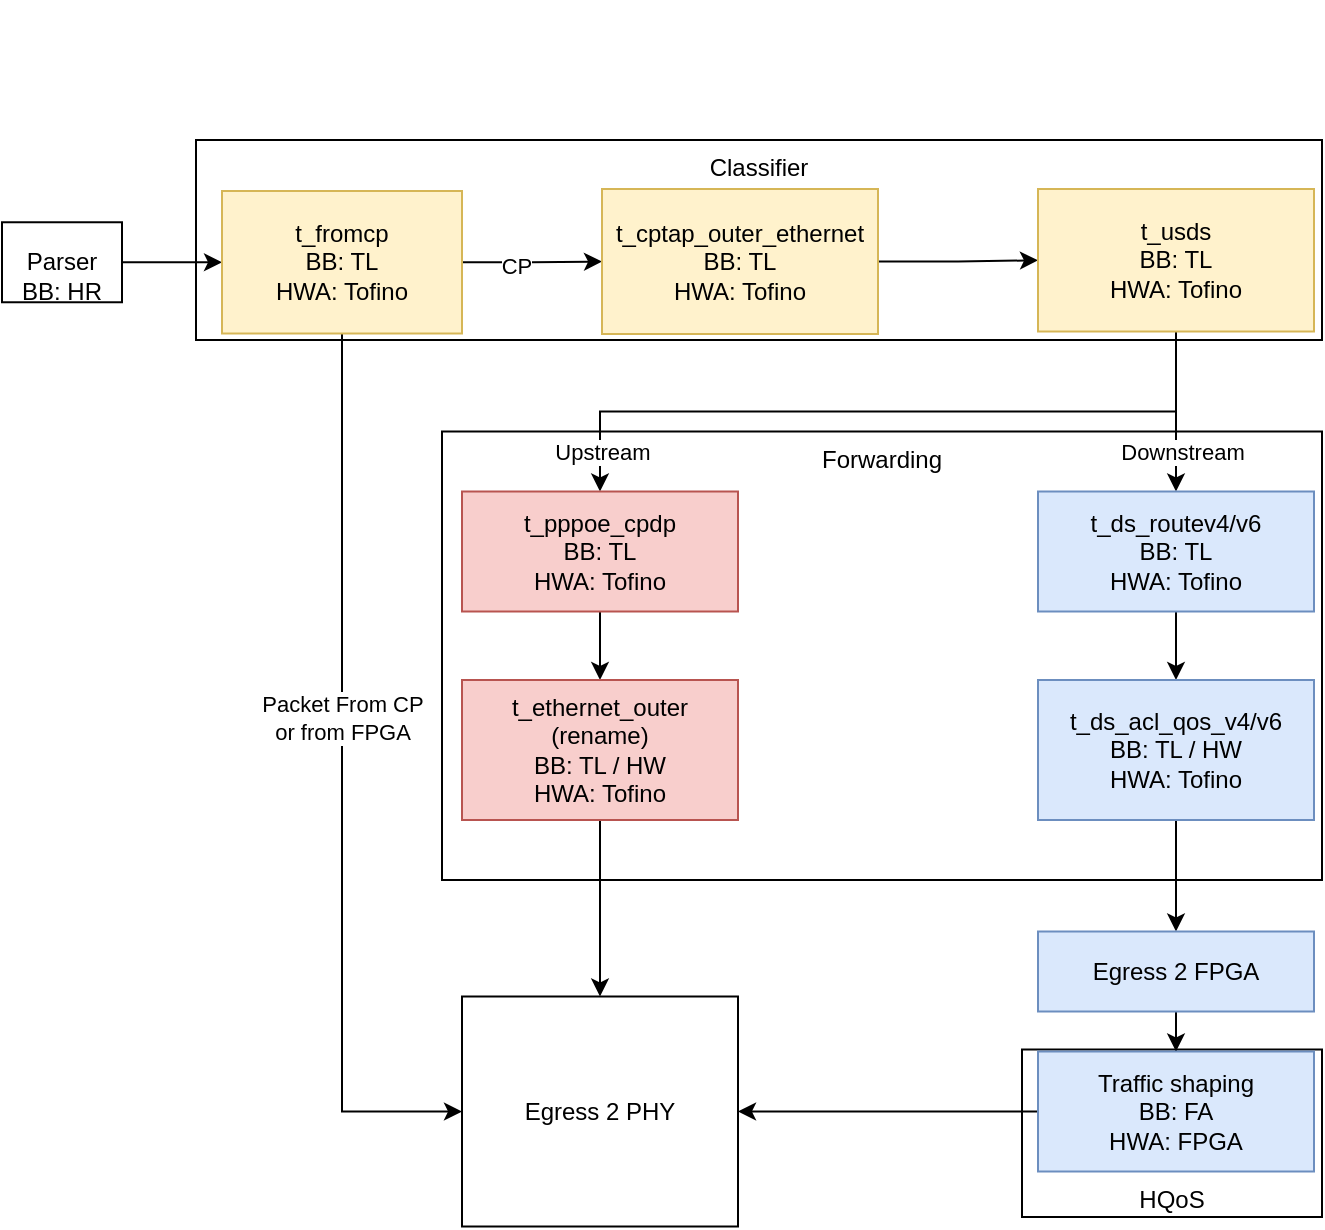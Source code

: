 <mxfile version="20.4.0" type="github" pages="4"><diagram id="gKPlYtKgeGT5pxEdqDl_" name="user plane"><mxGraphModel dx="1650" dy="850" grid="1" gridSize="10" guides="1" tooltips="1" connect="1" arrows="1" fold="1" page="1" pageScale="1" pageWidth="827" pageHeight="1169" math="0" shadow="0"><root><mxCell id="0"/><mxCell id="1" parent="0"/><mxCell id="XmhyybOczmforSK9yy0o-50" value="&amp;nbsp;" style="text;whiteSpace=wrap;html=1;" parent="1" vertex="1"><mxGeometry x="780" y="620" width="30" height="30" as="geometry"/></mxCell><mxCell id="ZiQV4EGuvzNts-sqIONH-1" value="HQoS" style="rounded=0;whiteSpace=wrap;html=1;labelBackgroundColor=default;verticalAlign=bottom;" parent="1" vertex="1"><mxGeometry x="823" y="1144.75" width="150" height="83.75" as="geometry"/></mxCell><mxCell id="ZiQV4EGuvzNts-sqIONH-2" value="Forwarding" style="rounded=0;whiteSpace=wrap;html=1;labelBackgroundColor=default;verticalAlign=top;" parent="1" vertex="1"><mxGeometry x="533" y="835.75" width="440" height="224.25" as="geometry"/></mxCell><mxCell id="ZiQV4EGuvzNts-sqIONH-3" value="Classifier" style="rounded=0;whiteSpace=wrap;html=1;labelBackgroundColor=default;verticalAlign=top;" parent="1" vertex="1"><mxGeometry x="410" y="690" width="563" height="100" as="geometry"/></mxCell><mxCell id="ZiQV4EGuvzNts-sqIONH-4" value="" style="edgeStyle=orthogonalEdgeStyle;rounded=0;orthogonalLoop=1;jettySize=auto;html=1;" parent="1" source="ZiQV4EGuvzNts-sqIONH-5" target="ZiQV4EGuvzNts-sqIONH-10" edge="1"><mxGeometry relative="1" as="geometry"/></mxCell><mxCell id="ZiQV4EGuvzNts-sqIONH-5" value="&lt;br&gt;&lt;div&gt;Parser &lt;br&gt;&lt;/div&gt;BB: HR" style="rounded=0;whiteSpace=wrap;html=1;" parent="1" vertex="1"><mxGeometry x="313" y="731.13" width="60" height="40" as="geometry"/></mxCell><mxCell id="ZiQV4EGuvzNts-sqIONH-6" value="" style="edgeStyle=orthogonalEdgeStyle;rounded=0;orthogonalLoop=1;jettySize=auto;html=1;" parent="1" source="ZiQV4EGuvzNts-sqIONH-10" target="ZiQV4EGuvzNts-sqIONH-12" edge="1"><mxGeometry relative="1" as="geometry"/></mxCell><mxCell id="ZiQV4EGuvzNts-sqIONH-7" value="CP" style="edgeLabel;html=1;align=center;verticalAlign=middle;resizable=0;points=[];labelBackgroundColor=default;" parent="ZiQV4EGuvzNts-sqIONH-6" vertex="1" connectable="0"><mxGeometry x="-0.253" y="-2" relative="1" as="geometry"><mxPoint as="offset"/></mxGeometry></mxCell><mxCell id="ZiQV4EGuvzNts-sqIONH-8" style="edgeStyle=orthogonalEdgeStyle;rounded=0;orthogonalLoop=1;jettySize=auto;html=1;exitX=0.5;exitY=1;exitDx=0;exitDy=0;entryX=0;entryY=0.5;entryDx=0;entryDy=0;" parent="1" source="ZiQV4EGuvzNts-sqIONH-10" target="ZiQV4EGuvzNts-sqIONH-21" edge="1"><mxGeometry relative="1" as="geometry"/></mxCell><mxCell id="ZiQV4EGuvzNts-sqIONH-9" value="&lt;div&gt;Packet From CP&lt;/div&gt;&lt;div&gt;or from FPGA&lt;br&gt;&lt;/div&gt;" style="edgeLabel;html=1;align=center;verticalAlign=middle;resizable=0;points=[];" parent="ZiQV4EGuvzNts-sqIONH-8" vertex="1" connectable="0"><mxGeometry x="-0.657" relative="1" as="geometry"><mxPoint y="115" as="offset"/></mxGeometry></mxCell><mxCell id="ZiQV4EGuvzNts-sqIONH-10" value="t_fromcp&lt;br&gt;&lt;div&gt;BB: TL&lt;/div&gt;&lt;div&gt;HWA: Tofino&lt;br&gt;&lt;/div&gt;" style="rounded=0;whiteSpace=wrap;html=1;fillColor=#fff2cc;strokeColor=#d6b656;" parent="1" vertex="1"><mxGeometry x="423" y="715.5" width="120" height="71.25" as="geometry"/></mxCell><mxCell id="ZiQV4EGuvzNts-sqIONH-11" value="" style="edgeStyle=orthogonalEdgeStyle;rounded=0;orthogonalLoop=1;jettySize=auto;html=1;" parent="1" source="ZiQV4EGuvzNts-sqIONH-12" target="ZiQV4EGuvzNts-sqIONH-16" edge="1"><mxGeometry relative="1" as="geometry"/></mxCell><mxCell id="ZiQV4EGuvzNts-sqIONH-12" value="t_cptap_outer_ethernet&lt;br&gt;&lt;div&gt;BB: TL&lt;/div&gt;HWA: Tofino" style="rounded=0;whiteSpace=wrap;html=1;fillColor=#fff2cc;strokeColor=#d6b656;" parent="1" vertex="1"><mxGeometry x="613" y="714.5" width="138" height="72.5" as="geometry"/></mxCell><mxCell id="ZiQV4EGuvzNts-sqIONH-13" value="" style="edgeStyle=orthogonalEdgeStyle;rounded=0;orthogonalLoop=1;jettySize=auto;html=1;" parent="1" source="ZiQV4EGuvzNts-sqIONH-16" target="ZiQV4EGuvzNts-sqIONH-18" edge="1"><mxGeometry relative="1" as="geometry"><Array as="points"><mxPoint x="900" y="825.75"/><mxPoint x="612" y="825.75"/></Array></mxGeometry></mxCell><mxCell id="ZiQV4EGuvzNts-sqIONH-14" value="Upstream" style="edgeLabel;html=1;align=center;verticalAlign=middle;resizable=0;points=[];" parent="ZiQV4EGuvzNts-sqIONH-13" vertex="1" connectable="0"><mxGeometry x="0.395" y="4" relative="1" as="geometry"><mxPoint x="-71" y="16" as="offset"/></mxGeometry></mxCell><mxCell id="ZiQV4EGuvzNts-sqIONH-15" value="Downstream" style="edgeStyle=orthogonalEdgeStyle;rounded=0;orthogonalLoop=1;jettySize=auto;html=1;exitX=0.5;exitY=1;exitDx=0;exitDy=0;entryX=0.5;entryY=0;entryDx=0;entryDy=0;" parent="1" source="ZiQV4EGuvzNts-sqIONH-16" target="ZiQV4EGuvzNts-sqIONH-23" edge="1"><mxGeometry x="0.5" y="3" relative="1" as="geometry"><mxPoint as="offset"/></mxGeometry></mxCell><mxCell id="ZiQV4EGuvzNts-sqIONH-16" value="t_usds&lt;br&gt;&lt;div&gt;BB: TL&lt;/div&gt;HWA: Tofino" style="rounded=0;whiteSpace=wrap;html=1;fillColor=#fff2cc;strokeColor=#d6b656;" parent="1" vertex="1"><mxGeometry x="831" y="714.5" width="138" height="71.25" as="geometry"/></mxCell><mxCell id="ZiQV4EGuvzNts-sqIONH-17" value="" style="edgeStyle=orthogonalEdgeStyle;rounded=0;orthogonalLoop=1;jettySize=auto;html=1;" parent="1" source="ZiQV4EGuvzNts-sqIONH-18" target="ZiQV4EGuvzNts-sqIONH-20" edge="1"><mxGeometry relative="1" as="geometry"/></mxCell><mxCell id="ZiQV4EGuvzNts-sqIONH-18" value="t_pppoe_cpdp&lt;br&gt;&lt;div&gt;BB: TL&lt;/div&gt;HWA: Tofino" style="rounded=0;whiteSpace=wrap;html=1;fillColor=#f8cecc;strokeColor=#b85450;" parent="1" vertex="1"><mxGeometry x="543" y="865.75" width="138" height="60" as="geometry"/></mxCell><mxCell id="ZiQV4EGuvzNts-sqIONH-19" style="edgeStyle=orthogonalEdgeStyle;rounded=0;orthogonalLoop=1;jettySize=auto;html=1;exitX=0.5;exitY=1;exitDx=0;exitDy=0;entryX=0.5;entryY=0;entryDx=0;entryDy=0;" parent="1" source="ZiQV4EGuvzNts-sqIONH-20" target="ZiQV4EGuvzNts-sqIONH-21" edge="1"><mxGeometry relative="1" as="geometry"/></mxCell><mxCell id="ZiQV4EGuvzNts-sqIONH-20" value="&lt;div&gt;t_ethernet_outer&lt;/div&gt;&lt;div&gt;(rename)&lt;br&gt;&lt;/div&gt;&lt;div&gt;BB: TL / HW&lt;br&gt;&lt;/div&gt;HWA: Tofino" style="rounded=0;whiteSpace=wrap;html=1;fillColor=#f8cecc;strokeColor=#b85450;" parent="1" vertex="1"><mxGeometry x="543" y="960" width="138" height="70" as="geometry"/></mxCell><mxCell id="ZiQV4EGuvzNts-sqIONH-21" value="Egress 2 PHY" style="rounded=0;whiteSpace=wrap;html=1;" parent="1" vertex="1"><mxGeometry x="543" y="1118.25" width="138" height="115" as="geometry"/></mxCell><mxCell id="ZiQV4EGuvzNts-sqIONH-22" value="" style="edgeStyle=orthogonalEdgeStyle;rounded=0;orthogonalLoop=1;jettySize=auto;html=1;" parent="1" source="ZiQV4EGuvzNts-sqIONH-23" target="ZiQV4EGuvzNts-sqIONH-25" edge="1"><mxGeometry relative="1" as="geometry"/></mxCell><mxCell id="ZiQV4EGuvzNts-sqIONH-23" value="t_ds_routev4/v6&lt;br&gt;&lt;div&gt;BB: TL&lt;/div&gt;HWA: Tofino" style="rounded=0;whiteSpace=wrap;html=1;fillColor=#dae8fc;strokeColor=#6c8ebf;" parent="1" vertex="1"><mxGeometry x="831" y="865.75" width="138" height="60" as="geometry"/></mxCell><mxCell id="ZiQV4EGuvzNts-sqIONH-24" value="" style="edgeStyle=orthogonalEdgeStyle;rounded=0;orthogonalLoop=1;jettySize=auto;html=1;" parent="1" source="ZiQV4EGuvzNts-sqIONH-25" target="ZiQV4EGuvzNts-sqIONH-27" edge="1"><mxGeometry relative="1" as="geometry"/></mxCell><mxCell id="ZiQV4EGuvzNts-sqIONH-25" value="t_ds_acl_qos_v4/v6&lt;br&gt;&lt;div&gt;BB: TL / HW&lt;br&gt;&lt;/div&gt;HWA: Tofino" style="rounded=0;whiteSpace=wrap;html=1;fillColor=#dae8fc;strokeColor=#6c8ebf;" parent="1" vertex="1"><mxGeometry x="831" y="960" width="138" height="70" as="geometry"/></mxCell><mxCell id="ZiQV4EGuvzNts-sqIONH-26" value="" style="edgeStyle=orthogonalEdgeStyle;rounded=0;orthogonalLoop=1;jettySize=auto;html=1;" parent="1" source="ZiQV4EGuvzNts-sqIONH-27" target="ZiQV4EGuvzNts-sqIONH-29" edge="1"><mxGeometry relative="1" as="geometry"/></mxCell><mxCell id="ZiQV4EGuvzNts-sqIONH-27" value="&lt;div&gt;Egress 2 FPGA&lt;br&gt;&lt;/div&gt;" style="rounded=0;whiteSpace=wrap;html=1;fillColor=#dae8fc;strokeColor=#6c8ebf;" parent="1" vertex="1"><mxGeometry x="831" y="1085.75" width="138" height="40" as="geometry"/></mxCell><mxCell id="ZiQV4EGuvzNts-sqIONH-28" style="edgeStyle=orthogonalEdgeStyle;rounded=0;orthogonalLoop=1;jettySize=auto;html=1;exitX=0;exitY=0.5;exitDx=0;exitDy=0;" parent="1" source="ZiQV4EGuvzNts-sqIONH-29" target="ZiQV4EGuvzNts-sqIONH-21" edge="1"><mxGeometry relative="1" as="geometry"/></mxCell><mxCell id="ZiQV4EGuvzNts-sqIONH-29" value="&lt;div&gt;Traffic shaping&lt;/div&gt;&lt;div&gt;BB: FA&lt;/div&gt;&lt;div&gt;HWA: FPGA&lt;br&gt;&lt;/div&gt;" style="rounded=0;whiteSpace=wrap;html=1;fillColor=#dae8fc;strokeColor=#6c8ebf;" parent="1" vertex="1"><mxGeometry x="831" y="1145.75" width="138" height="60" as="geometry"/></mxCell></root></mxGraphModel></diagram><diagram id="xZAhcSILnSanhtrjB-in" name="control_plane"><mxGraphModel dx="2062" dy="1062" grid="1" gridSize="10" guides="1" tooltips="1" connect="1" arrows="1" fold="1" page="1" pageScale="1" pageWidth="827" pageHeight="1169" math="0" shadow="0"><root><mxCell id="0"/><mxCell id="1" parent="0"/><mxCell id="E1TrEUe9gQwKdBCNpyH7-10" value="SCi" style="rounded=0;whiteSpace=wrap;html=1;verticalAlign=bottom;fillColor=#ffe6cc;strokeColor=#d79b00;" parent="1" vertex="1"><mxGeometry x="304.7" y="215" width="130.59" height="365" as="geometry"/></mxCell><mxCell id="E1TrEUe9gQwKdBCNpyH7-3" value="" style="edgeStyle=orthogonalEdgeStyle;rounded=0;orthogonalLoop=1;jettySize=auto;html=1;endArrow=none;endFill=0;" parent="1" source="E1TrEUe9gQwKdBCNpyH7-1" target="E1TrEUe9gQwKdBCNpyH7-2" edge="1"><mxGeometry relative="1" as="geometry"/></mxCell><mxCell id="E1TrEUe9gQwKdBCNpyH7-1" value="PFCP-CP" style="rounded=0;whiteSpace=wrap;html=1;" parent="1" vertex="1"><mxGeometry x="310" y="230" width="120" height="60" as="geometry"/></mxCell><mxCell id="E1TrEUe9gQwKdBCNpyH7-2" value="PFCP-UP" style="rounded=0;whiteSpace=wrap;html=1;" parent="1" vertex="1"><mxGeometry x="310" y="370" width="120" height="60" as="geometry"/></mxCell><mxCell id="E1TrEUe9gQwKdBCNpyH7-4" value="Message BUS" style="rounded=0;whiteSpace=wrap;html=1;" parent="1" vertex="1"><mxGeometry x="310" y="440" width="120" height="30" as="geometry"/></mxCell><mxCell id="E1TrEUe9gQwKdBCNpyH7-5" value="HAL" style="rounded=0;whiteSpace=wrap;html=1;" parent="1" vertex="1"><mxGeometry x="310" y="480" width="120" height="30" as="geometry"/></mxCell><mxCell id="E1TrEUe9gQwKdBCNpyH7-6" value="BFRT" style="rounded=0;whiteSpace=wrap;html=1;" parent="1" vertex="1"><mxGeometry x="310" y="510" width="40" height="30" as="geometry"/></mxCell><mxCell id="E1TrEUe9gQwKdBCNpyH7-7" value="P4RT" style="rounded=0;whiteSpace=wrap;html=1;" parent="1" vertex="1"><mxGeometry x="350" y="510" width="40" height="30" as="geometry"/></mxCell><mxCell id="E1TrEUe9gQwKdBCNpyH7-8" value="Telnet" style="rounded=0;whiteSpace=wrap;html=1;" parent="1" vertex="1"><mxGeometry x="390" y="510" width="40" height="30" as="geometry"/></mxCell><mxCell id="E1TrEUe9gQwKdBCNpyH7-9" value="Accelerator" style="rounded=0;whiteSpace=wrap;html=1;" parent="1" vertex="1"><mxGeometry x="304.7" y="585" width="130" height="40" as="geometry"/></mxCell><mxCell id="E1TrEUe9gQwKdBCNpyH7-21" value="CPRi" style="rounded=0;whiteSpace=wrap;html=1;verticalAlign=bottom;fillColor=#fff2cc;strokeColor=#d6b656;" parent="1" vertex="1"><mxGeometry x="470" y="215" width="130.59" height="365" as="geometry"/></mxCell><mxCell id="E1TrEUe9gQwKdBCNpyH7-30" value="Accelerator" style="rounded=0;whiteSpace=wrap;html=1;" parent="1" vertex="1"><mxGeometry x="470" y="585" width="130" height="40" as="geometry"/></mxCell><mxCell id="E1TrEUe9gQwKdBCNpyH7-31" value="CP Applications" style="rounded=0;whiteSpace=wrap;html=1;" parent="1" vertex="1"><mxGeometry x="475.29" y="230" width="120" height="60" as="geometry"/></mxCell><mxCell id="E1TrEUe9gQwKdBCNpyH7-35" style="edgeStyle=orthogonalEdgeStyle;rounded=0;orthogonalLoop=1;jettySize=auto;html=1;exitX=0.5;exitY=1;exitDx=0;exitDy=0;entryX=0.5;entryY=0;entryDx=0;entryDy=0;endArrow=none;endFill=0;" parent="1" source="E1TrEUe9gQwKdBCNpyH7-32" target="E1TrEUe9gQwKdBCNpyH7-33" edge="1"><mxGeometry relative="1" as="geometry"/></mxCell><mxCell id="E1TrEUe9gQwKdBCNpyH7-32" value="Tunnel" style="rounded=0;whiteSpace=wrap;html=1;" parent="1" vertex="1"><mxGeometry x="500.29" y="290" width="70" height="35" as="geometry"/></mxCell><mxCell id="E1TrEUe9gQwKdBCNpyH7-33" value="Tunnel" style="rounded=0;whiteSpace=wrap;html=1;" parent="1" vertex="1"><mxGeometry x="500.29" y="405" width="70" height="35" as="geometry"/></mxCell><mxCell id="E1TrEUe9gQwKdBCNpyH7-34" value="UP bridge" style="rounded=0;whiteSpace=wrap;html=1;" parent="1" vertex="1"><mxGeometry x="485" y="440" width="100" height="50" as="geometry"/></mxCell><mxCell id="E1TrEUe9gQwKdBCNpyH7-36" value="&lt;div&gt;Accelerator&lt;/div&gt;&lt;div&gt;CPU Port&lt;br&gt;&lt;/div&gt;" style="rounded=0;whiteSpace=wrap;html=1;" parent="1" vertex="1"><mxGeometry x="485.29" y="500" width="100" height="50" as="geometry"/></mxCell></root></mxGraphModel></diagram><diagram id="n4Y08MmUfzk9yUgSt3Ad" name="bng_devkit"><mxGraphModel dx="4951" dy="3293" grid="1" gridSize="10" guides="1" tooltips="1" connect="1" arrows="1" fold="1" page="1" pageScale="1" pageWidth="827" pageHeight="1169" math="0" shadow="0"><root><mxCell id="0"/><mxCell id="1" parent="0"/><mxCell id="WQje1UHRtv20A7-gI9xX-1" value="&lt;br&gt;host1" style="rounded=0;whiteSpace=wrap;html=1;verticalAlign=bottom;" vertex="1" parent="1"><mxGeometry x="2199" y="759.09" width="220" height="147.09" as="geometry"/></mxCell><mxCell id="WQje1UHRtv20A7-gI9xX-2" value="Kernel" style="rounded=0;whiteSpace=wrap;html=1;verticalAlign=bottom;" vertex="1" parent="1"><mxGeometry x="-56" y="150" width="190" height="520" as="geometry"/></mxCell><mxCell id="WQje1UHRtv20A7-gI9xX-3" value="switch.p4" style="rounded=0;whiteSpace=wrap;html=1;verticalAlign=bottom;" vertex="1" parent="1"><mxGeometry x="200" y="240" width="200" height="120" as="geometry"/></mxCell><mxCell id="WQje1UHRtv20A7-gI9xX-4" value="switch.p4" style="rounded=0;whiteSpace=wrap;html=1;verticalAlign=bottom;" vertex="1" parent="1"><mxGeometry x="520" y="240" width="200" height="120" as="geometry"/></mxCell><mxCell id="WQje1UHRtv20A7-gI9xX-5" value="TM" style="rounded=0;whiteSpace=wrap;html=1;verticalAlign=bottom;" vertex="1" parent="1"><mxGeometry x="200" y="373" width="520" height="50" as="geometry"/></mxCell><mxCell id="WQje1UHRtv20A7-gI9xX-6" value="bng.p4" style="rounded=0;whiteSpace=wrap;html=1;verticalAlign=bottom;" vertex="1" parent="1"><mxGeometry x="200" y="440" width="200" height="120" as="geometry"/></mxCell><mxCell id="WQje1UHRtv20A7-gI9xX-7" value="bng.p4" style="rounded=0;whiteSpace=wrap;html=1;verticalAlign=bottom;" vertex="1" parent="1"><mxGeometry x="520" y="440" width="200" height="120" as="geometry"/></mxCell><mxCell id="WQje1UHRtv20A7-gI9xX-8" value="Front Ports" style="rounded=0;whiteSpace=wrap;html=1;verticalAlign=bottom;" vertex="1" parent="1"><mxGeometry x="200" y="170" width="520" height="60" as="geometry"/></mxCell><mxCell id="WQje1UHRtv20A7-gI9xX-9" value="SwitchIngress" style="rounded=0;whiteSpace=wrap;html=1;verticalAlign=bottom;fillColor=#cdeb8b;strokeColor=#36393d;" vertex="1" parent="1"><mxGeometry x="200" y="254" width="200" height="40" as="geometry"/></mxCell><mxCell id="WQje1UHRtv20A7-gI9xX-10" value="SwitchEgress" style="rounded=0;whiteSpace=wrap;html=1;verticalAlign=bottom;fillColor=#f5f5f5;fontColor=#333333;strokeColor=#666666;" vertex="1" parent="1"><mxGeometry x="200" y="294" width="200" height="40" as="geometry"/></mxCell><mxCell id="WQje1UHRtv20A7-gI9xX-11" value="SwitchIngress" style="rounded=0;whiteSpace=wrap;html=1;verticalAlign=bottom;fillColor=#f5f5f5;fontColor=#333333;strokeColor=#666666;" vertex="1" parent="1"><mxGeometry x="520" y="254" width="200" height="40" as="geometry"/></mxCell><mxCell id="WQje1UHRtv20A7-gI9xX-12" value="SwitchEgress" style="rounded=0;whiteSpace=wrap;html=1;verticalAlign=bottom;fillColor=#f5f5f5;fontColor=#333333;strokeColor=#666666;" vertex="1" parent="1"><mxGeometry x="520" y="294" width="200" height="40" as="geometry"/></mxCell><mxCell id="WQje1UHRtv20A7-gI9xX-13" value="BNGIngress" style="rounded=0;whiteSpace=wrap;html=1;verticalAlign=bottom;fillColor=#f5f5f5;fontColor=#333333;strokeColor=#666666;" vertex="1" parent="1"><mxGeometry x="200" y="454" width="200" height="40" as="geometry"/></mxCell><mxCell id="WQje1UHRtv20A7-gI9xX-14" value="BNGEgress" style="rounded=0;whiteSpace=wrap;html=1;verticalAlign=bottom;fillColor=#ffcc99;strokeColor=#36393d;" vertex="1" parent="1"><mxGeometry x="200" y="494" width="200" height="40" as="geometry"/></mxCell><mxCell id="WQje1UHRtv20A7-gI9xX-15" value="BNGIngress" style="rounded=0;whiteSpace=wrap;html=1;verticalAlign=bottom;fillColor=#f5f5f5;fontColor=#333333;strokeColor=#666666;" vertex="1" parent="1"><mxGeometry x="520" y="454" width="200" height="40" as="geometry"/></mxCell><mxCell id="WQje1UHRtv20A7-gI9xX-16" value="BNGEgress" style="rounded=0;whiteSpace=wrap;html=1;verticalAlign=bottom;fillColor=#f5f5f5;fontColor=#333333;strokeColor=#666666;" vertex="1" parent="1"><mxGeometry x="520" y="494" width="200" height="40" as="geometry"/></mxCell><mxCell id="WQje1UHRtv20A7-gI9xX-17" value="BNGEgress" style="rounded=0;whiteSpace=wrap;html=1;verticalAlign=bottom;fillColor=#f5f5f5;fontColor=#333333;strokeColor=#666666;" vertex="1" parent="1"><mxGeometry x="1280" y="882.08" width="190" height="217.92" as="geometry"/></mxCell><mxCell id="WQje1UHRtv20A7-gI9xX-18" value="" style="group" vertex="1" connectable="0" parent="1"><mxGeometry x="40" y="882.079" width="1176" height="218.8" as="geometry"/></mxCell><mxCell id="WQje1UHRtv20A7-gI9xX-19" value="SwitchIngress" style="rounded=0;whiteSpace=wrap;html=1;verticalAlign=bottom;fillColor=#f5f5f5;fontColor=#333333;strokeColor=#666666;" vertex="1" parent="WQje1UHRtv20A7-gI9xX-18"><mxGeometry width="1176" height="218.8" as="geometry"/></mxCell><mxCell id="WQje1UHRtv20A7-gI9xX-20" value="" style="group" vertex="1" connectable="0" parent="WQje1UHRtv20A7-gI9xX-18"><mxGeometry x="18" y="28.271" width="306" height="145.866" as="geometry"/></mxCell><mxCell id="WQje1UHRtv20A7-gI9xX-21" value="Validate" style="rounded=0;whiteSpace=wrap;html=1;verticalAlign=bottom;" vertex="1" parent="WQje1UHRtv20A7-gI9xX-20"><mxGeometry width="306" height="145.866" as="geometry"/></mxCell><mxCell id="WQje1UHRtv20A7-gI9xX-22" value="Ethernet" style="rounded=0;whiteSpace=wrap;html=1;verticalAlign=bottom;" vertex="1" parent="WQje1UHRtv20A7-gI9xX-20"><mxGeometry x="16" y="12.734" width="60" height="108.821" as="geometry"/></mxCell><mxCell id="WQje1UHRtv20A7-gI9xX-23" value="IP" style="rounded=0;whiteSpace=wrap;html=1;verticalAlign=bottom;" vertex="1" parent="WQje1UHRtv20A7-gI9xX-20"><mxGeometry x="86" y="12.734" width="60" height="108.821" as="geometry"/></mxCell><mxCell id="WQje1UHRtv20A7-gI9xX-24" value="Other" style="rounded=0;whiteSpace=wrap;html=1;verticalAlign=bottom;" vertex="1" parent="WQje1UHRtv20A7-gI9xX-20"><mxGeometry x="156" y="12.734" width="60" height="108.821" as="geometry"/></mxCell><mxCell id="WQje1UHRtv20A7-gI9xX-25" value="PPPoE" style="rounded=0;whiteSpace=wrap;html=1;verticalAlign=bottom;fillColor=#cce5ff;strokeColor=#36393d;" vertex="1" parent="WQje1UHRtv20A7-gI9xX-20"><mxGeometry x="226" y="12.734" width="60" height="108.821" as="geometry"/></mxCell><mxCell id="WQje1UHRtv20A7-gI9xX-26" value="" style="group" vertex="1" connectable="0" parent="WQje1UHRtv20A7-gI9xX-18"><mxGeometry x="368" y="16.271" width="140" height="170" as="geometry"/></mxCell><mxCell id="WQje1UHRtv20A7-gI9xX-27" value="BNG Subsc Line Mapping" style="rounded=0;whiteSpace=wrap;html=1;verticalAlign=bottom;fillColor=#ffcc99;strokeColor=#36393d;" vertex="1" parent="WQje1UHRtv20A7-gI9xX-26"><mxGeometry width="140" height="170" as="geometry"/></mxCell><mxCell id="WQje1UHRtv20A7-gI9xX-28" value="line_map" style="rounded=0;whiteSpace=wrap;html=1;verticalAlign=bottom;fillColor=#cce5ff;strokeColor=#36393d;" vertex="1" parent="WQje1UHRtv20A7-gI9xX-26"><mxGeometry x="41" y="20.39" width="65.69" height="117.5" as="geometry"/></mxCell><mxCell id="WQje1UHRtv20A7-gI9xX-29" style="edgeStyle=orthogonalEdgeStyle;rounded=0;orthogonalLoop=1;jettySize=auto;html=1;exitX=1;exitY=0.5;exitDx=0;exitDy=0;entryX=0;entryY=0.5;entryDx=0;entryDy=0;" edge="1" parent="WQje1UHRtv20A7-gI9xX-18" source="WQje1UHRtv20A7-gI9xX-21" target="WQje1UHRtv20A7-gI9xX-27"><mxGeometry relative="1" as="geometry"/></mxCell><mxCell id="WQje1UHRtv20A7-gI9xX-30" value="" style="group" vertex="1" connectable="0" parent="WQje1UHRtv20A7-gI9xX-18"><mxGeometry x="1038" y="20.271" width="116" height="173.75" as="geometry"/></mxCell><mxCell id="WQje1UHRtv20A7-gI9xX-31" value="System ACL" style="rounded=0;whiteSpace=wrap;html=1;verticalAlign=bottom;" vertex="1" parent="WQje1UHRtv20A7-gI9xX-30"><mxGeometry width="116" height="173.75" as="geometry"/></mxCell><mxCell id="WQje1UHRtv20A7-gI9xX-32" value="Ingress ACL" style="rounded=0;whiteSpace=wrap;html=1;verticalAlign=bottom;fillColor=#cce5ff;strokeColor=#36393d;" vertex="1" parent="WQje1UHRtv20A7-gI9xX-30"><mxGeometry x="22" y="16" width="72" height="117.5" as="geometry"/></mxCell><mxCell id="WQje1UHRtv20A7-gI9xX-33" style="edgeStyle=orthogonalEdgeStyle;rounded=0;orthogonalLoop=1;jettySize=auto;html=1;exitX=1;exitY=0.5;exitDx=0;exitDy=0;" edge="1" parent="WQje1UHRtv20A7-gI9xX-18" source="WQje1UHRtv20A7-gI9xX-34"><mxGeometry relative="1" as="geometry"><mxPoint x="678.0" y="100.8" as="targetPoint"/></mxGeometry></mxCell><mxCell id="WQje1UHRtv20A7-gI9xX-34" value="&lt;div&gt;IPv4/ IPv6&lt;/div&gt;FIB" style="rounded=0;whiteSpace=wrap;html=1;verticalAlign=bottom;fillColor=#cce5ff;strokeColor=#36393d;" vertex="1" parent="WQje1UHRtv20A7-gI9xX-18"><mxGeometry x="548" y="16.271" width="80" height="170" as="geometry"/></mxCell><mxCell id="WQje1UHRtv20A7-gI9xX-35" style="edgeStyle=orthogonalEdgeStyle;rounded=0;orthogonalLoop=1;jettySize=auto;html=1;exitX=1;exitY=0.5;exitDx=0;exitDy=0;entryX=0;entryY=0.5;entryDx=0;entryDy=0;" edge="1" parent="WQje1UHRtv20A7-gI9xX-18" source="WQje1UHRtv20A7-gI9xX-27" target="WQje1UHRtv20A7-gI9xX-34"><mxGeometry relative="1" as="geometry"/></mxCell><mxCell id="WQje1UHRtv20A7-gI9xX-36" value="" style="group" vertex="1" connectable="0" parent="WQje1UHRtv20A7-gI9xX-18"><mxGeometry x="678" y="22.521" width="160" height="173.75" as="geometry"/></mxCell><mxCell id="WQje1UHRtv20A7-gI9xX-37" value="" style="group" vertex="1" connectable="0" parent="WQje1UHRtv20A7-gI9xX-36"><mxGeometry y="-2" width="160" height="173.75" as="geometry"/></mxCell><mxCell id="WQje1UHRtv20A7-gI9xX-38" value="BNG Subscriber Session Mapping" style="rounded=0;whiteSpace=wrap;html=1;verticalAlign=bottom;fillColor=#ffcc99;strokeColor=#36393d;" vertex="1" parent="WQje1UHRtv20A7-gI9xX-37"><mxGeometry width="160" height="173.75" as="geometry"/></mxCell><mxCell id="WQje1UHRtv20A7-gI9xX-39" value="session_map" style="rounded=0;whiteSpace=wrap;html=1;verticalAlign=bottom;" vertex="1" parent="WQje1UHRtv20A7-gI9xX-37"><mxGeometry x="40" y="12" width="80" height="117.5" as="geometry"/></mxCell><mxCell id="WQje1UHRtv20A7-gI9xX-40" value="Nexthop" style="rounded=0;whiteSpace=wrap;html=1;verticalAlign=bottom;" vertex="1" parent="WQje1UHRtv20A7-gI9xX-18"><mxGeometry x="888" y="20.271" width="90" height="173.75" as="geometry"/></mxCell><mxCell id="WQje1UHRtv20A7-gI9xX-41" style="edgeStyle=orthogonalEdgeStyle;rounded=0;orthogonalLoop=1;jettySize=auto;html=1;exitX=1;exitY=0.5;exitDx=0;exitDy=0;entryX=0;entryY=0.5;entryDx=0;entryDy=0;" edge="1" parent="WQje1UHRtv20A7-gI9xX-18" source="WQje1UHRtv20A7-gI9xX-40" target="WQje1UHRtv20A7-gI9xX-31"><mxGeometry relative="1" as="geometry"/></mxCell><mxCell id="WQje1UHRtv20A7-gI9xX-42" style="edgeStyle=orthogonalEdgeStyle;rounded=0;orthogonalLoop=1;jettySize=auto;html=1;exitX=1;exitY=0.5;exitDx=0;exitDy=0;entryX=0;entryY=0.5;entryDx=0;entryDy=0;" edge="1" parent="WQje1UHRtv20A7-gI9xX-18" source="WQje1UHRtv20A7-gI9xX-38" target="WQje1UHRtv20A7-gI9xX-40"><mxGeometry relative="1" as="geometry"/></mxCell><mxCell id="WQje1UHRtv20A7-gI9xX-43" value="" style="group" vertex="1" connectable="0" parent="1"><mxGeometry x="40" y="1119.999" width="1176" height="218.8" as="geometry"/></mxCell><mxCell id="WQje1UHRtv20A7-gI9xX-44" value="SwitchIngress" style="rounded=0;whiteSpace=wrap;html=1;verticalAlign=bottom;fillColor=#f5f5f5;fontColor=#333333;strokeColor=#666666;" vertex="1" parent="WQje1UHRtv20A7-gI9xX-43"><mxGeometry width="1176" height="218.8" as="geometry"/></mxCell><mxCell id="WQje1UHRtv20A7-gI9xX-45" value="" style="group" vertex="1" connectable="0" parent="WQje1UHRtv20A7-gI9xX-43"><mxGeometry x="18" y="28.271" width="306" height="145.866" as="geometry"/></mxCell><mxCell id="WQje1UHRtv20A7-gI9xX-46" value="Validate" style="rounded=0;whiteSpace=wrap;html=1;verticalAlign=bottom;" vertex="1" parent="WQje1UHRtv20A7-gI9xX-45"><mxGeometry width="306" height="145.866" as="geometry"/></mxCell><mxCell id="WQje1UHRtv20A7-gI9xX-47" value="Ethernet" style="rounded=0;whiteSpace=wrap;html=1;verticalAlign=bottom;" vertex="1" parent="WQje1UHRtv20A7-gI9xX-45"><mxGeometry x="16" y="12.734" width="60" height="108.821" as="geometry"/></mxCell><mxCell id="WQje1UHRtv20A7-gI9xX-48" value="IP" style="rounded=0;whiteSpace=wrap;html=1;verticalAlign=bottom;" vertex="1" parent="WQje1UHRtv20A7-gI9xX-45"><mxGeometry x="86" y="12.734" width="60" height="108.821" as="geometry"/></mxCell><mxCell id="WQje1UHRtv20A7-gI9xX-49" value="Other" style="rounded=0;whiteSpace=wrap;html=1;verticalAlign=bottom;" vertex="1" parent="WQje1UHRtv20A7-gI9xX-45"><mxGeometry x="156" y="12.734" width="60" height="108.821" as="geometry"/></mxCell><mxCell id="WQje1UHRtv20A7-gI9xX-50" value="PPPoE" style="rounded=0;whiteSpace=wrap;html=1;verticalAlign=bottom;fillColor=#cce5ff;strokeColor=#36393d;" vertex="1" parent="WQje1UHRtv20A7-gI9xX-45"><mxGeometry x="226" y="12.734" width="60" height="108.821" as="geometry"/></mxCell><mxCell id="WQje1UHRtv20A7-gI9xX-51" value="" style="group" vertex="1" connectable="0" parent="WQje1UHRtv20A7-gI9xX-43"><mxGeometry x="368" y="16.271" width="140" height="170" as="geometry"/></mxCell><mxCell id="WQje1UHRtv20A7-gI9xX-52" value="BNG Subsc Line Mapping" style="rounded=0;whiteSpace=wrap;html=1;verticalAlign=bottom;fillColor=#ffcc99;strokeColor=#36393d;" vertex="1" parent="WQje1UHRtv20A7-gI9xX-51"><mxGeometry width="140" height="170" as="geometry"/></mxCell><mxCell id="WQje1UHRtv20A7-gI9xX-53" value="line_map" style="rounded=0;whiteSpace=wrap;html=1;verticalAlign=bottom;fillColor=#cce5ff;strokeColor=#36393d;" vertex="1" parent="WQje1UHRtv20A7-gI9xX-51"><mxGeometry x="41" y="20.39" width="65.69" height="117.5" as="geometry"/></mxCell><mxCell id="WQje1UHRtv20A7-gI9xX-54" style="edgeStyle=orthogonalEdgeStyle;rounded=0;orthogonalLoop=1;jettySize=auto;html=1;exitX=1;exitY=0.5;exitDx=0;exitDy=0;entryX=0;entryY=0.5;entryDx=0;entryDy=0;" edge="1" parent="WQje1UHRtv20A7-gI9xX-43" source="WQje1UHRtv20A7-gI9xX-46" target="WQje1UHRtv20A7-gI9xX-52"><mxGeometry relative="1" as="geometry"/></mxCell><mxCell id="WQje1UHRtv20A7-gI9xX-55" value="" style="group" vertex="1" connectable="0" parent="WQje1UHRtv20A7-gI9xX-43"><mxGeometry x="1038" y="20.271" width="116" height="173.75" as="geometry"/></mxCell><mxCell id="WQje1UHRtv20A7-gI9xX-56" value="System ACL" style="rounded=0;whiteSpace=wrap;html=1;verticalAlign=bottom;" vertex="1" parent="WQje1UHRtv20A7-gI9xX-55"><mxGeometry width="116" height="173.75" as="geometry"/></mxCell><mxCell id="WQje1UHRtv20A7-gI9xX-57" value="Ingress ACL" style="rounded=0;whiteSpace=wrap;html=1;verticalAlign=bottom;fillColor=#cce5ff;strokeColor=#36393d;" vertex="1" parent="WQje1UHRtv20A7-gI9xX-55"><mxGeometry x="22" y="16" width="72" height="117.5" as="geometry"/></mxCell><mxCell id="WQje1UHRtv20A7-gI9xX-58" style="edgeStyle=orthogonalEdgeStyle;rounded=0;orthogonalLoop=1;jettySize=auto;html=1;exitX=1;exitY=0.5;exitDx=0;exitDy=0;" edge="1" parent="WQje1UHRtv20A7-gI9xX-43" source="WQje1UHRtv20A7-gI9xX-59"><mxGeometry relative="1" as="geometry"><mxPoint x="678.0" y="100.8" as="targetPoint"/></mxGeometry></mxCell><mxCell id="WQje1UHRtv20A7-gI9xX-59" value="&lt;div&gt;IPv4/ IPv6&lt;/div&gt;FIB" style="rounded=0;whiteSpace=wrap;html=1;verticalAlign=bottom;fillColor=#cce5ff;strokeColor=#36393d;" vertex="1" parent="WQje1UHRtv20A7-gI9xX-43"><mxGeometry x="548" y="16.271" width="80" height="170" as="geometry"/></mxCell><mxCell id="WQje1UHRtv20A7-gI9xX-60" style="edgeStyle=orthogonalEdgeStyle;rounded=0;orthogonalLoop=1;jettySize=auto;html=1;exitX=1;exitY=0.5;exitDx=0;exitDy=0;entryX=0;entryY=0.5;entryDx=0;entryDy=0;" edge="1" parent="WQje1UHRtv20A7-gI9xX-43" source="WQje1UHRtv20A7-gI9xX-52" target="WQje1UHRtv20A7-gI9xX-59"><mxGeometry relative="1" as="geometry"/></mxCell><mxCell id="WQje1UHRtv20A7-gI9xX-61" value="" style="group" vertex="1" connectable="0" parent="WQje1UHRtv20A7-gI9xX-43"><mxGeometry x="678" y="22.521" width="160" height="173.75" as="geometry"/></mxCell><mxCell id="WQje1UHRtv20A7-gI9xX-62" value="" style="group" vertex="1" connectable="0" parent="WQje1UHRtv20A7-gI9xX-61"><mxGeometry y="-2" width="160" height="173.75" as="geometry"/></mxCell><mxCell id="WQje1UHRtv20A7-gI9xX-63" value="BNG Subscriber Session Mapping" style="rounded=0;whiteSpace=wrap;html=1;verticalAlign=bottom;fillColor=#ffcc99;strokeColor=#36393d;" vertex="1" parent="WQje1UHRtv20A7-gI9xX-62"><mxGeometry width="160" height="173.75" as="geometry"/></mxCell><mxCell id="WQje1UHRtv20A7-gI9xX-64" value="session_map" style="rounded=0;whiteSpace=wrap;html=1;verticalAlign=bottom;" vertex="1" parent="WQje1UHRtv20A7-gI9xX-62"><mxGeometry x="40" y="12" width="80" height="117.5" as="geometry"/></mxCell><mxCell id="WQje1UHRtv20A7-gI9xX-65" value="Nexthop" style="rounded=0;whiteSpace=wrap;html=1;verticalAlign=bottom;" vertex="1" parent="WQje1UHRtv20A7-gI9xX-43"><mxGeometry x="888" y="20.271" width="90" height="173.75" as="geometry"/></mxCell><mxCell id="WQje1UHRtv20A7-gI9xX-66" style="edgeStyle=orthogonalEdgeStyle;rounded=0;orthogonalLoop=1;jettySize=auto;html=1;exitX=1;exitY=0.5;exitDx=0;exitDy=0;entryX=0;entryY=0.5;entryDx=0;entryDy=0;" edge="1" parent="WQje1UHRtv20A7-gI9xX-43" source="WQje1UHRtv20A7-gI9xX-65" target="WQje1UHRtv20A7-gI9xX-56"><mxGeometry relative="1" as="geometry"/></mxCell><mxCell id="WQje1UHRtv20A7-gI9xX-67" style="edgeStyle=orthogonalEdgeStyle;rounded=0;orthogonalLoop=1;jettySize=auto;html=1;exitX=1;exitY=0.5;exitDx=0;exitDy=0;entryX=0;entryY=0.5;entryDx=0;entryDy=0;" edge="1" parent="WQje1UHRtv20A7-gI9xX-43" source="WQje1UHRtv20A7-gI9xX-63" target="WQje1UHRtv20A7-gI9xX-65"><mxGeometry relative="1" as="geometry"/></mxCell><mxCell id="WQje1UHRtv20A7-gI9xX-68" value="BNGEgress" style="rounded=0;whiteSpace=wrap;html=1;verticalAlign=bottom;fillColor=#f5f5f5;fontColor=#333333;strokeColor=#666666;" vertex="1" parent="1"><mxGeometry x="1280" y="1119.88" width="190" height="217.92" as="geometry"/></mxCell><mxCell id="WQje1UHRtv20A7-gI9xX-69" value="Changes to the pipeline to support PPPoE" style="rounded=0;whiteSpace=wrap;html=1;verticalAlign=middle;fillColor=#cce5ff;strokeColor=#36393d;" vertex="1" parent="1"><mxGeometry x="730" y="1400" width="180" height="90" as="geometry"/></mxCell><mxCell id="WQje1UHRtv20A7-gI9xX-70" value="BNG Specfic functionality" style="rounded=0;whiteSpace=wrap;html=1;verticalAlign=middle;fillColor=#ffcc99;strokeColor=#36393d;" vertex="1" parent="1"><mxGeometry x="950" y="1400" width="180" height="90" as="geometry"/></mxCell><mxCell id="WQje1UHRtv20A7-gI9xX-71" value="" style="group" vertex="1" connectable="0" parent="1"><mxGeometry x="1295" y="898.35" width="160" height="173.75" as="geometry"/></mxCell><mxCell id="WQje1UHRtv20A7-gI9xX-72" value="" style="group" vertex="1" connectable="0" parent="WQje1UHRtv20A7-gI9xX-71"><mxGeometry y="-2" width="160" height="173.75" as="geometry"/></mxCell><mxCell id="WQje1UHRtv20A7-gI9xX-73" value="EgressBngPktRewrite" style="rounded=0;whiteSpace=wrap;html=1;verticalAlign=bottom;fillColor=#ffcc99;strokeColor=#36393d;" vertex="1" parent="WQje1UHRtv20A7-gI9xX-72"><mxGeometry width="160" height="173.75" as="geometry"/></mxCell><mxCell id="WQje1UHRtv20A7-gI9xX-74" value="" style="group" vertex="1" connectable="0" parent="1"><mxGeometry x="1295" y="1132.52" width="160" height="173.75" as="geometry"/></mxCell><mxCell id="WQje1UHRtv20A7-gI9xX-75" value="EgressBngPktRewrite" style="rounded=0;whiteSpace=wrap;html=1;verticalAlign=bottom;fillColor=#ffcc99;strokeColor=#36393d;" vertex="1" parent="WQje1UHRtv20A7-gI9xX-74"><mxGeometry width="160" height="173.75" as="geometry"/></mxCell><mxCell id="WQje1UHRtv20A7-gI9xX-76" value="Access Ports" style="rounded=0;whiteSpace=wrap;html=1;verticalAlign=bottom;fillColor=#f5f5f5;fontColor=#333333;strokeColor=#666666;" vertex="1" parent="1"><mxGeometry x="255" y="170" width="90" height="40" as="geometry"/></mxCell><mxCell id="WQje1UHRtv20A7-gI9xX-77" value="Core Ports" style="rounded=0;whiteSpace=wrap;html=1;verticalAlign=bottom;fillColor=#f5f5f5;fontColor=#333333;strokeColor=#666666;" vertex="1" parent="1"><mxGeometry x="575" y="170" width="90" height="40" as="geometry"/></mxCell><mxCell id="WQje1UHRtv20A7-gI9xX-78" value="&lt;div&gt;CPU&amp;nbsp;&lt;/div&gt;&lt;div&gt;Eth&lt;br&gt;&lt;/div&gt;" style="rounded=0;whiteSpace=wrap;html=1;verticalAlign=bottom;fillColor=#f5f5f5;fontColor=#333333;strokeColor=#666666;" vertex="1" parent="1"><mxGeometry y="200" width="90" height="40" as="geometry"/></mxCell><mxCell id="WQje1UHRtv20A7-gI9xX-79" value="&lt;div&gt;CPU&amp;nbsp;&lt;/div&gt;&lt;div&gt;ICE&lt;br&gt;&lt;/div&gt;" style="rounded=0;whiteSpace=wrap;html=1;verticalAlign=bottom;fillColor=#f5f5f5;fontColor=#333333;strokeColor=#666666;" vertex="1" parent="1"><mxGeometry x="-51" y="500" width="90" height="60" as="geometry"/></mxCell><mxCell id="WQje1UHRtv20A7-gI9xX-80" value="&lt;div&gt;CPU&amp;nbsp;&lt;/div&gt;&lt;div&gt;ICE&lt;br&gt;&lt;/div&gt;" style="rounded=0;whiteSpace=wrap;html=1;verticalAlign=bottom;fillColor=#f5f5f5;fontColor=#333333;strokeColor=#666666;" vertex="1" parent="1"><mxGeometry x="39" y="500" width="90" height="60" as="geometry"/></mxCell><mxCell id="WQje1UHRtv20A7-gI9xX-81" value="Back Ports" style="rounded=0;whiteSpace=wrap;html=1;verticalAlign=bottom;" vertex="1" parent="1"><mxGeometry x="200" y="570" width="200" height="60" as="geometry"/></mxCell><mxCell id="WQje1UHRtv20A7-gI9xX-82" value="Back Ports" style="rounded=0;whiteSpace=wrap;html=1;verticalAlign=bottom;" vertex="1" parent="1"><mxGeometry x="520" y="570" width="200" height="60" as="geometry"/></mxCell><mxCell id="WQje1UHRtv20A7-gI9xX-83" value="" style="shape=flexArrow;endArrow=classic;html=1;rounded=0;fillColor=#ffcc99;strokeColor=#36393d;entryX=0.5;entryY=0;entryDx=0;entryDy=0;" edge="1" parent="1" target="WQje1UHRtv20A7-gI9xX-9"><mxGeometry width="50" height="50" relative="1" as="geometry"><mxPoint x="299.41" y="100" as="sourcePoint"/><mxPoint x="299.41" y="170" as="targetPoint"/></mxGeometry></mxCell><mxCell id="WQje1UHRtv20A7-gI9xX-84" value="PADI" style="edgeLabel;html=1;align=center;verticalAlign=middle;resizable=0;points=[];" vertex="1" connectable="0" parent="WQje1UHRtv20A7-gI9xX-83"><mxGeometry x="-0.467" y="-3" relative="1" as="geometry"><mxPoint x="222" y="-233" as="offset"/></mxGeometry></mxCell><mxCell id="WQje1UHRtv20A7-gI9xX-85" value="" style="shape=flexArrow;endArrow=classic;html=1;rounded=0;fillColor=#ffcc99;strokeColor=#36393d;" edge="1" parent="1" source="WQje1UHRtv20A7-gI9xX-9" target="WQje1UHRtv20A7-gI9xX-14"><mxGeometry width="50" height="50" relative="1" as="geometry"><mxPoint x="459.58" y="321" as="sourcePoint"/><mxPoint x="460.17" y="475.0" as="targetPoint"/></mxGeometry></mxCell><mxCell id="WQje1UHRtv20A7-gI9xX-86" value="PADI" style="edgeLabel;html=1;align=center;verticalAlign=middle;resizable=0;points=[];" vertex="1" connectable="0" parent="WQje1UHRtv20A7-gI9xX-85"><mxGeometry x="-0.467" y="-3" relative="1" as="geometry"><mxPoint x="3" y="48" as="offset"/></mxGeometry></mxCell><mxCell id="WQje1UHRtv20A7-gI9xX-87" value="BNG CP" style="rounded=0;whiteSpace=wrap;html=1;verticalAlign=middle;" vertex="1" parent="1"><mxGeometry x="-280" y="150" width="190" height="490" as="geometry"/></mxCell><mxCell id="WQje1UHRtv20A7-gI9xX-88" value="" style="shape=flexArrow;endArrow=classic;html=1;rounded=0;fillColor=#ffcc99;strokeColor=#36393d;entryX=1;entryY=0.5;entryDx=0;entryDy=0;exitX=0;exitY=0.5;exitDx=0;exitDy=0;" edge="1" parent="1" source="WQje1UHRtv20A7-gI9xX-14" target="WQje1UHRtv20A7-gI9xX-80"><mxGeometry width="50" height="50" relative="1" as="geometry"><mxPoint x="210" y="534" as="sourcePoint"/><mxPoint x="100" y="230" as="targetPoint"/></mxGeometry></mxCell><mxCell id="WQje1UHRtv20A7-gI9xX-89" value="PADI" style="edgeLabel;html=1;align=center;verticalAlign=middle;resizable=0;points=[];" vertex="1" connectable="0" parent="WQje1UHRtv20A7-gI9xX-88"><mxGeometry x="-0.467" y="-3" relative="1" as="geometry"><mxPoint x="-7" y="5" as="offset"/></mxGeometry></mxCell><mxCell id="WQje1UHRtv20A7-gI9xX-90" value="" style="shape=flexArrow;endArrow=classic;html=1;rounded=0;fillColor=#ffcc99;strokeColor=#36393d;entryX=1;entryY=0.5;entryDx=0;entryDy=0;exitX=0;exitY=0.5;exitDx=0;exitDy=0;" edge="1" parent="1" source="WQje1UHRtv20A7-gI9xX-79" target="WQje1UHRtv20A7-gI9xX-87"><mxGeometry width="50" height="50" relative="1" as="geometry"><mxPoint x="-51" y="524" as="sourcePoint"/><mxPoint x="-122" y="540" as="targetPoint"/></mxGeometry></mxCell><mxCell id="WQje1UHRtv20A7-gI9xX-91" value="PADI" style="edgeLabel;html=1;align=center;verticalAlign=middle;resizable=0;points=[];" vertex="1" connectable="0" parent="WQje1UHRtv20A7-gI9xX-90"><mxGeometry x="-0.467" y="-3" relative="1" as="geometry"><mxPoint x="-7" y="5" as="offset"/></mxGeometry></mxCell><mxCell id="WQje1UHRtv20A7-gI9xX-92" value="switch.p4" style="rounded=0;whiteSpace=wrap;html=1;verticalAlign=bottom;" vertex="1" parent="1"><mxGeometry x="1250" y="250" width="200" height="120" as="geometry"/></mxCell><mxCell id="WQje1UHRtv20A7-gI9xX-93" value="switch.p4" style="rounded=0;whiteSpace=wrap;html=1;verticalAlign=bottom;" vertex="1" parent="1"><mxGeometry x="1570" y="250" width="200" height="120" as="geometry"/></mxCell><mxCell id="WQje1UHRtv20A7-gI9xX-94" value="TM" style="rounded=0;whiteSpace=wrap;html=1;verticalAlign=bottom;" vertex="1" parent="1"><mxGeometry x="1250" y="383" width="520" height="50" as="geometry"/></mxCell><mxCell id="WQje1UHRtv20A7-gI9xX-95" value="bng.p4" style="rounded=0;whiteSpace=wrap;html=1;verticalAlign=bottom;" vertex="1" parent="1"><mxGeometry x="1250" y="450" width="200" height="120" as="geometry"/></mxCell><mxCell id="WQje1UHRtv20A7-gI9xX-96" value="bng.p4" style="rounded=0;whiteSpace=wrap;html=1;verticalAlign=bottom;" vertex="1" parent="1"><mxGeometry x="1570" y="450" width="200" height="120" as="geometry"/></mxCell><mxCell id="WQje1UHRtv20A7-gI9xX-97" value="Front Ports" style="rounded=0;whiteSpace=wrap;html=1;verticalAlign=bottom;" vertex="1" parent="1"><mxGeometry x="1250" y="180" width="520" height="60" as="geometry"/></mxCell><mxCell id="WQje1UHRtv20A7-gI9xX-98" value="SwitchIngress" style="rounded=0;whiteSpace=wrap;html=1;verticalAlign=bottom;fillColor=#eeeeee;strokeColor=#36393d;" vertex="1" parent="1"><mxGeometry x="1250" y="264" width="200" height="40" as="geometry"/></mxCell><mxCell id="WQje1UHRtv20A7-gI9xX-99" value="SwitchEgress" style="rounded=0;whiteSpace=wrap;html=1;verticalAlign=bottom;fillColor=#ffcc99;strokeColor=#36393d;" vertex="1" parent="1"><mxGeometry x="1250" y="304" width="200" height="40" as="geometry"/></mxCell><mxCell id="WQje1UHRtv20A7-gI9xX-100" value="SwitchIngress" style="rounded=0;whiteSpace=wrap;html=1;verticalAlign=bottom;fillColor=#f5f5f5;fontColor=#333333;strokeColor=#666666;" vertex="1" parent="1"><mxGeometry x="1570" y="264" width="200" height="40" as="geometry"/></mxCell><mxCell id="WQje1UHRtv20A7-gI9xX-101" value="SwitchEgress" style="rounded=0;whiteSpace=wrap;html=1;verticalAlign=bottom;fillColor=#f5f5f5;fontColor=#333333;strokeColor=#666666;" vertex="1" parent="1"><mxGeometry x="1570" y="304" width="200" height="40" as="geometry"/></mxCell><mxCell id="WQje1UHRtv20A7-gI9xX-102" value="BNGIngress" style="rounded=0;whiteSpace=wrap;html=1;verticalAlign=bottom;fillColor=#ffcc99;strokeColor=#36393d;" vertex="1" parent="1"><mxGeometry x="1250" y="464" width="200" height="40" as="geometry"/></mxCell><mxCell id="WQje1UHRtv20A7-gI9xX-103" value="BNGEgress" style="rounded=0;whiteSpace=wrap;html=1;verticalAlign=bottom;fillColor=#eeeeee;strokeColor=#36393d;" vertex="1" parent="1"><mxGeometry x="1250" y="504" width="200" height="40" as="geometry"/></mxCell><mxCell id="WQje1UHRtv20A7-gI9xX-104" value="BNGIngress" style="rounded=0;whiteSpace=wrap;html=1;verticalAlign=bottom;fillColor=#f5f5f5;fontColor=#333333;strokeColor=#666666;" vertex="1" parent="1"><mxGeometry x="1570" y="464" width="200" height="40" as="geometry"/></mxCell><mxCell id="WQje1UHRtv20A7-gI9xX-105" value="BNGEgress" style="rounded=0;whiteSpace=wrap;html=1;verticalAlign=bottom;fillColor=#f5f5f5;fontColor=#333333;strokeColor=#666666;" vertex="1" parent="1"><mxGeometry x="1570" y="504" width="200" height="40" as="geometry"/></mxCell><mxCell id="WQje1UHRtv20A7-gI9xX-106" value="Access Ports" style="rounded=0;whiteSpace=wrap;html=1;verticalAlign=bottom;fillColor=#f5f5f5;fontColor=#333333;strokeColor=#666666;" vertex="1" parent="1"><mxGeometry x="1305" y="180" width="90" height="40" as="geometry"/></mxCell><mxCell id="WQje1UHRtv20A7-gI9xX-107" value="Core Ports" style="rounded=0;whiteSpace=wrap;html=1;verticalAlign=bottom;fillColor=#f5f5f5;fontColor=#333333;strokeColor=#666666;" vertex="1" parent="1"><mxGeometry x="1625" y="180" width="90" height="40" as="geometry"/></mxCell><mxCell id="WQje1UHRtv20A7-gI9xX-108" value="&lt;div&gt;CPU&amp;nbsp;&lt;/div&gt;&lt;div&gt;Eth&lt;br&gt;&lt;/div&gt;" style="rounded=0;whiteSpace=wrap;html=1;verticalAlign=bottom;fillColor=#f5f5f5;fontColor=#333333;strokeColor=#666666;" vertex="1" parent="1"><mxGeometry x="1050" y="210" width="90" height="40" as="geometry"/></mxCell><mxCell id="WQje1UHRtv20A7-gI9xX-109" value="&lt;div&gt;CPU&amp;nbsp;&lt;/div&gt;&lt;div&gt;ICE&lt;br&gt;&lt;/div&gt;" style="rounded=0;whiteSpace=wrap;html=1;verticalAlign=bottom;fillColor=#f5f5f5;fontColor=#333333;strokeColor=#666666;" vertex="1" parent="1"><mxGeometry x="999" y="510" width="90" height="60" as="geometry"/></mxCell><mxCell id="WQje1UHRtv20A7-gI9xX-110" value="&lt;div&gt;CPU&amp;nbsp;&lt;/div&gt;&lt;div&gt;ICE&lt;br&gt;&lt;/div&gt;" style="rounded=0;whiteSpace=wrap;html=1;verticalAlign=bottom;fillColor=#f5f5f5;fontColor=#333333;strokeColor=#666666;" vertex="1" parent="1"><mxGeometry x="1089" y="510" width="90" height="60" as="geometry"/></mxCell><mxCell id="WQje1UHRtv20A7-gI9xX-111" value="Back Ports" style="rounded=0;whiteSpace=wrap;html=1;verticalAlign=bottom;" vertex="1" parent="1"><mxGeometry x="1250" y="580" width="200" height="60" as="geometry"/></mxCell><mxCell id="WQje1UHRtv20A7-gI9xX-112" value="Back Ports" style="rounded=0;whiteSpace=wrap;html=1;verticalAlign=bottom;" vertex="1" parent="1"><mxGeometry x="1570" y="580" width="200" height="60" as="geometry"/></mxCell><mxCell id="WQje1UHRtv20A7-gI9xX-113" value="BNG CP" style="rounded=0;whiteSpace=wrap;html=1;verticalAlign=middle;" vertex="1" parent="1"><mxGeometry x="770" y="160" width="190" height="490" as="geometry"/></mxCell><mxCell id="WQje1UHRtv20A7-gI9xX-114" value="" style="shape=flexArrow;endArrow=classic;html=1;rounded=0;fillColor=#ffcc99;strokeColor=#36393d;exitX=1;exitY=0.75;exitDx=0;exitDy=0;" edge="1" parent="1"><mxGeometry width="50" height="50" relative="1" as="geometry"><mxPoint x="960" y="534" as="sourcePoint"/><mxPoint x="1010" y="540.5" as="targetPoint"/></mxGeometry></mxCell><mxCell id="WQje1UHRtv20A7-gI9xX-115" value="PADO" style="edgeLabel;html=1;align=center;verticalAlign=middle;resizable=0;points=[];labelBackgroundColor=default;" vertex="1" connectable="0" parent="WQje1UHRtv20A7-gI9xX-114"><mxGeometry x="-0.467" y="-3" relative="1" as="geometry"><mxPoint y="1" as="offset"/></mxGeometry></mxCell><mxCell id="WQje1UHRtv20A7-gI9xX-116" value="" style="shape=flexArrow;endArrow=classic;html=1;rounded=0;fillColor=#ffcc99;strokeColor=#36393d;exitX=1;exitY=0.75;exitDx=0;exitDy=0;entryX=0;entryY=0.5;entryDx=0;entryDy=0;" edge="1" parent="1" target="WQje1UHRtv20A7-gI9xX-102"><mxGeometry width="50" height="50" relative="1" as="geometry"><mxPoint x="1179" y="544" as="sourcePoint"/><mxPoint x="1229" y="550.5" as="targetPoint"/></mxGeometry></mxCell><mxCell id="WQje1UHRtv20A7-gI9xX-117" value="PADO" style="edgeLabel;html=1;align=center;verticalAlign=middle;resizable=0;points=[];" vertex="1" connectable="0" parent="WQje1UHRtv20A7-gI9xX-116"><mxGeometry x="-0.467" y="-3" relative="1" as="geometry"><mxPoint y="1" as="offset"/></mxGeometry></mxCell><mxCell id="WQje1UHRtv20A7-gI9xX-118" value="" style="shape=flexArrow;endArrow=classic;html=1;rounded=0;fillColor=#ffcc99;strokeColor=#36393d;exitX=1;exitY=0.75;exitDx=0;exitDy=0;entryX=0.5;entryY=1;entryDx=0;entryDy=0;" edge="1" parent="1" target="WQje1UHRtv20A7-gI9xX-99"><mxGeometry width="50" height="50" relative="1" as="geometry"><mxPoint x="1350" y="464" as="sourcePoint"/><mxPoint x="1421" y="404" as="targetPoint"/></mxGeometry></mxCell><mxCell id="WQje1UHRtv20A7-gI9xX-119" value="PADO" style="edgeLabel;html=1;align=center;verticalAlign=middle;resizable=0;points=[];" vertex="1" connectable="0" parent="WQje1UHRtv20A7-gI9xX-118"><mxGeometry x="-0.467" y="-3" relative="1" as="geometry"><mxPoint y="1" as="offset"/></mxGeometry></mxCell><mxCell id="WQje1UHRtv20A7-gI9xX-120" value="" style="shape=flexArrow;endArrow=classic;html=1;rounded=0;fillColor=#ffcc99;strokeColor=#36393d;exitX=1;exitY=0.75;exitDx=0;exitDy=0;" edge="1" parent="1"><mxGeometry width="50" height="50" relative="1" as="geometry"><mxPoint x="1349.58" y="304" as="sourcePoint"/><mxPoint x="1350" y="120" as="targetPoint"/></mxGeometry></mxCell><mxCell id="WQje1UHRtv20A7-gI9xX-121" value="PADO" style="edgeLabel;html=1;align=center;verticalAlign=middle;resizable=0;points=[];" vertex="1" connectable="0" parent="WQje1UHRtv20A7-gI9xX-120"><mxGeometry x="-0.467" y="-3" relative="1" as="geometry"><mxPoint y="1" as="offset"/></mxGeometry></mxCell><mxCell id="WQje1UHRtv20A7-gI9xX-122" value="switch.p4" style="rounded=0;whiteSpace=wrap;html=1;verticalAlign=bottom;" vertex="1" parent="1"><mxGeometry x="444" y="-514" width="200" height="120" as="geometry"/></mxCell><mxCell id="WQje1UHRtv20A7-gI9xX-123" value="switch.p4" style="rounded=0;whiteSpace=wrap;html=1;verticalAlign=bottom;" vertex="1" parent="1"><mxGeometry x="764" y="-514" width="200" height="120" as="geometry"/></mxCell><mxCell id="WQje1UHRtv20A7-gI9xX-124" value="TM" style="rounded=0;whiteSpace=wrap;html=1;verticalAlign=bottom;" vertex="1" parent="1"><mxGeometry x="444" y="-381" width="520" height="50" as="geometry"/></mxCell><mxCell id="WQje1UHRtv20A7-gI9xX-125" value="bng.p4" style="rounded=0;whiteSpace=wrap;html=1;verticalAlign=bottom;" vertex="1" parent="1"><mxGeometry x="444" y="-314" width="200" height="120" as="geometry"/></mxCell><mxCell id="WQje1UHRtv20A7-gI9xX-126" value="bng.p4" style="rounded=0;whiteSpace=wrap;html=1;verticalAlign=bottom;" vertex="1" parent="1"><mxGeometry x="764" y="-314" width="200" height="120" as="geometry"/></mxCell><mxCell id="WQje1UHRtv20A7-gI9xX-127" value="Front Ports" style="rounded=0;whiteSpace=wrap;html=1;verticalAlign=bottom;" vertex="1" parent="1"><mxGeometry x="444" y="-584" width="520" height="60" as="geometry"/></mxCell><mxCell id="WQje1UHRtv20A7-gI9xX-128" value="SwitchIngress" style="rounded=0;whiteSpace=wrap;html=1;verticalAlign=bottom;fillColor=#eeeeee;strokeColor=#36393d;" vertex="1" parent="1"><mxGeometry x="444" y="-500" width="200" height="40" as="geometry"/></mxCell><mxCell id="WQje1UHRtv20A7-gI9xX-129" value="SwitchEgress" style="rounded=0;whiteSpace=wrap;html=1;verticalAlign=bottom;fillColor=#eeeeee;strokeColor=#36393d;" vertex="1" parent="1"><mxGeometry x="444" y="-460" width="200" height="40" as="geometry"/></mxCell><mxCell id="WQje1UHRtv20A7-gI9xX-130" value="SwitchIngress" style="rounded=0;whiteSpace=wrap;html=1;verticalAlign=bottom;fillColor=#f5f5f5;fontColor=#333333;strokeColor=#666666;" vertex="1" parent="1"><mxGeometry x="764" y="-500" width="200" height="40" as="geometry"/></mxCell><mxCell id="WQje1UHRtv20A7-gI9xX-131" value="SwitchEgress" style="rounded=0;whiteSpace=wrap;html=1;verticalAlign=bottom;fillColor=#f5f5f5;fontColor=#333333;strokeColor=#666666;" vertex="1" parent="1"><mxGeometry x="764" y="-460" width="200" height="40" as="geometry"/></mxCell><mxCell id="WQje1UHRtv20A7-gI9xX-132" value="BNGIngress" style="rounded=0;whiteSpace=wrap;html=1;verticalAlign=bottom;fillColor=#eeeeee;strokeColor=#36393d;" vertex="1" parent="1"><mxGeometry x="444" y="-300" width="200" height="40" as="geometry"/></mxCell><mxCell id="WQje1UHRtv20A7-gI9xX-133" value="BNGEgress" style="rounded=0;whiteSpace=wrap;html=1;verticalAlign=bottom;fillColor=#eeeeee;strokeColor=#36393d;" vertex="1" parent="1"><mxGeometry x="444" y="-260" width="200" height="40" as="geometry"/></mxCell><mxCell id="WQje1UHRtv20A7-gI9xX-134" value="BNGIngress" style="rounded=0;whiteSpace=wrap;html=1;verticalAlign=bottom;fillColor=#f5f5f5;fontColor=#333333;strokeColor=#666666;" vertex="1" parent="1"><mxGeometry x="764" y="-300" width="200" height="40" as="geometry"/></mxCell><mxCell id="WQje1UHRtv20A7-gI9xX-135" value="BNGEgress" style="rounded=0;whiteSpace=wrap;html=1;verticalAlign=bottom;fillColor=#f5f5f5;fontColor=#333333;strokeColor=#666666;" vertex="1" parent="1"><mxGeometry x="764" y="-260" width="200" height="40" as="geometry"/></mxCell><mxCell id="WQje1UHRtv20A7-gI9xX-136" value="Access Ports" style="rounded=0;whiteSpace=wrap;html=1;verticalAlign=bottom;fillColor=#f5f5f5;fontColor=#333333;strokeColor=#666666;" vertex="1" parent="1"><mxGeometry x="499" y="-584" width="90" height="40" as="geometry"/></mxCell><mxCell id="WQje1UHRtv20A7-gI9xX-137" value="Core Ports" style="rounded=0;whiteSpace=wrap;html=1;verticalAlign=bottom;fillColor=#f5f5f5;fontColor=#333333;strokeColor=#666666;" vertex="1" parent="1"><mxGeometry x="819" y="-584" width="90" height="40" as="geometry"/></mxCell><mxCell id="WQje1UHRtv20A7-gI9xX-138" value="Back Ports" style="rounded=0;whiteSpace=wrap;html=1;verticalAlign=bottom;" vertex="1" parent="1"><mxGeometry x="444" y="-184" width="200" height="60" as="geometry"/></mxCell><mxCell id="WQje1UHRtv20A7-gI9xX-139" value="Back Ports" style="rounded=0;whiteSpace=wrap;html=1;verticalAlign=bottom;" vertex="1" parent="1"><mxGeometry x="764" y="-184" width="200" height="60" as="geometry"/></mxCell><mxCell id="WQje1UHRtv20A7-gI9xX-140" value="Host" style="rounded=0;whiteSpace=wrap;html=1;verticalAlign=bottom;" vertex="1" parent="1"><mxGeometry x="1270.27" y="-459" width="270" height="300" as="geometry"/></mxCell><mxCell id="WQje1UHRtv20A7-gI9xX-141" value="&lt;div&gt;&lt;br&gt;&lt;/div&gt;&lt;div&gt;&lt;br&gt;&lt;/div&gt;&lt;div&gt;tofino-model&lt;br&gt;&lt;/div&gt;&lt;div&gt;p4model&lt;/div&gt;" style="rounded=0;whiteSpace=wrap;html=1;verticalAlign=bottom;" vertex="1" parent="1"><mxGeometry x="1305.27" y="-229" width="95" height="43" as="geometry"/></mxCell><mxCell id="WQje1UHRtv20A7-gI9xX-142" value="&lt;div&gt;bfshell bng_tofino &lt;br&gt;bng_tofino&lt;/div&gt;" style="rounded=0;whiteSpace=wrap;html=1;verticalAlign=bottom;fillColor=#eeeeee;strokeColor=#36393d;" vertex="1" parent="1"><mxGeometry x="1305.27" y="-279" width="200" height="40" as="geometry"/></mxCell><mxCell id="WQje1UHRtv20A7-gI9xX-143" value="speaker_app&lt;br&gt;bisdn_tofino_speaker" style="rounded=0;whiteSpace=wrap;html=1;verticalAlign=bottom;fillColor=#eeeeee;strokeColor=#36393d;" vertex="1" parent="1"><mxGeometry x="1305.27" y="-329" width="200" height="40" as="geometry"/></mxCell><mxCell id="WQje1UHRtv20A7-gI9xX-144" value="BISDN DBNG UP" style="rounded=0;whiteSpace=wrap;html=1;verticalAlign=bottom;" vertex="1" parent="1"><mxGeometry x="1305.27" y="-419" width="200" height="40" as="geometry"/></mxCell><mxCell id="WQje1UHRtv20A7-gI9xX-145" value="" style="endArrow=none;html=1;rounded=0;entryX=1.002;entryY=0.342;entryDx=0;entryDy=0;entryPerimeter=0;exitX=-0.001;exitY=0.338;exitDx=0;exitDy=0;exitPerimeter=0;" edge="1" parent="1" source="WQje1UHRtv20A7-gI9xX-140" target="WQje1UHRtv20A7-gI9xX-140"><mxGeometry width="50" height="50" relative="1" as="geometry"><mxPoint x="930.27" y="-269" as="sourcePoint"/><mxPoint x="980.27" y="-319" as="targetPoint"/></mxGeometry></mxCell><mxCell id="WQje1UHRtv20A7-gI9xX-146" value="Host" style="rounded=0;whiteSpace=wrap;html=1;verticalAlign=bottom;" vertex="1" parent="1"><mxGeometry x="1575.14" y="-459" width="270" height="300" as="geometry"/></mxCell><mxCell id="WQje1UHRtv20A7-gI9xX-147" value="&lt;div&gt;&lt;br&gt;&lt;/div&gt;&lt;div&gt;&lt;br&gt;&lt;/div&gt;&lt;div&gt;&lt;br&gt;&lt;/div&gt;&lt;div&gt;p4asic&lt;/div&gt;" style="rounded=0;whiteSpace=wrap;html=1;verticalAlign=bottom;" vertex="1" parent="1"><mxGeometry x="1610.14" y="-229" width="200" height="43" as="geometry"/></mxCell><mxCell id="WQje1UHRtv20A7-gI9xX-148" value="&lt;div&gt;bfshell bng_tofino &lt;br&gt;bng_tofino&lt;/div&gt;" style="rounded=0;whiteSpace=wrap;html=1;verticalAlign=bottom;fillColor=#eeeeee;strokeColor=#36393d;" vertex="1" parent="1"><mxGeometry x="1610.14" y="-279" width="200" height="40" as="geometry"/></mxCell><mxCell id="WQje1UHRtv20A7-gI9xX-149" value="speaker_app&lt;br&gt;bisdn_tofino_speaker" style="rounded=0;whiteSpace=wrap;html=1;verticalAlign=bottom;fillColor=#eeeeee;strokeColor=#36393d;" vertex="1" parent="1"><mxGeometry x="1610.14" y="-329" width="200" height="40" as="geometry"/></mxCell><mxCell id="WQje1UHRtv20A7-gI9xX-150" value="BISDN DBNG UP" style="rounded=0;whiteSpace=wrap;html=1;verticalAlign=bottom;" vertex="1" parent="1"><mxGeometry x="1610.14" y="-419" width="200" height="40" as="geometry"/></mxCell><mxCell id="WQje1UHRtv20A7-gI9xX-151" value="" style="endArrow=none;html=1;rounded=0;entryX=1.002;entryY=0.342;entryDx=0;entryDy=0;entryPerimeter=0;exitX=-0.001;exitY=0.338;exitDx=0;exitDy=0;exitPerimeter=0;" edge="1" parent="1" source="WQje1UHRtv20A7-gI9xX-146" target="WQje1UHRtv20A7-gI9xX-146"><mxGeometry width="50" height="50" relative="1" as="geometry"><mxPoint x="1235.14" y="-269" as="sourcePoint"/><mxPoint x="1285.14" y="-319" as="targetPoint"/></mxGeometry></mxCell><mxCell id="WQje1UHRtv20A7-gI9xX-152" value="p4asic " style="rounded=0;whiteSpace=wrap;html=1;verticalAlign=bottom;" vertex="1" parent="1"><mxGeometry x="1410.27" y="-229" width="95" height="43" as="geometry"/></mxCell><mxCell id="WQje1UHRtv20A7-gI9xX-153" value="switch.p4" style="rounded=0;whiteSpace=wrap;html=1;verticalAlign=bottom;" vertex="1" parent="1"><mxGeometry x="-136" y="-514" width="200" height="120" as="geometry"/></mxCell><mxCell id="WQje1UHRtv20A7-gI9xX-154" value="switch.p4" style="rounded=0;whiteSpace=wrap;html=1;verticalAlign=bottom;" vertex="1" parent="1"><mxGeometry x="184" y="-514" width="200" height="120" as="geometry"/></mxCell><mxCell id="WQje1UHRtv20A7-gI9xX-155" value="TM" style="rounded=0;whiteSpace=wrap;html=1;verticalAlign=bottom;" vertex="1" parent="1"><mxGeometry x="-136" y="-381" width="520" height="50" as="geometry"/></mxCell><mxCell id="WQje1UHRtv20A7-gI9xX-156" value="bng.p4" style="rounded=0;whiteSpace=wrap;html=1;verticalAlign=bottom;" vertex="1" parent="1"><mxGeometry x="-136" y="-314" width="200" height="120" as="geometry"/></mxCell><mxCell id="WQje1UHRtv20A7-gI9xX-157" value="upf.p4" style="rounded=0;whiteSpace=wrap;html=1;verticalAlign=bottom;" vertex="1" parent="1"><mxGeometry x="184" y="-314" width="200" height="120" as="geometry"/></mxCell><mxCell id="WQje1UHRtv20A7-gI9xX-158" value="Front Ports" style="rounded=0;whiteSpace=wrap;html=1;verticalAlign=bottom;" vertex="1" parent="1"><mxGeometry x="-136" y="-584" width="520" height="60" as="geometry"/></mxCell><mxCell id="WQje1UHRtv20A7-gI9xX-159" value="SwitchIngress" style="rounded=0;whiteSpace=wrap;html=1;verticalAlign=bottom;fillColor=#eeeeee;strokeColor=#36393d;" vertex="1" parent="1"><mxGeometry x="-136" y="-500" width="200" height="40" as="geometry"/></mxCell><mxCell id="WQje1UHRtv20A7-gI9xX-160" value="SwitchEgress" style="rounded=0;whiteSpace=wrap;html=1;verticalAlign=bottom;fillColor=#eeeeee;strokeColor=#36393d;" vertex="1" parent="1"><mxGeometry x="-136" y="-460" width="200" height="40" as="geometry"/></mxCell><mxCell id="WQje1UHRtv20A7-gI9xX-161" value="SwitchIngress" style="rounded=0;whiteSpace=wrap;html=1;verticalAlign=bottom;fillColor=#f5f5f5;fontColor=#333333;strokeColor=#666666;" vertex="1" parent="1"><mxGeometry x="184" y="-500" width="200" height="40" as="geometry"/></mxCell><mxCell id="WQje1UHRtv20A7-gI9xX-162" value="SwitchEgress" style="rounded=0;whiteSpace=wrap;html=1;verticalAlign=bottom;fillColor=#f5f5f5;fontColor=#333333;strokeColor=#666666;" vertex="1" parent="1"><mxGeometry x="184" y="-460" width="200" height="40" as="geometry"/></mxCell><mxCell id="WQje1UHRtv20A7-gI9xX-163" value="BNGIngress" style="rounded=0;whiteSpace=wrap;html=1;verticalAlign=bottom;fillColor=#eeeeee;strokeColor=#36393d;" vertex="1" parent="1"><mxGeometry x="-136" y="-300" width="200" height="40" as="geometry"/></mxCell><mxCell id="WQje1UHRtv20A7-gI9xX-164" value="BNGEgress" style="rounded=0;whiteSpace=wrap;html=1;verticalAlign=bottom;fillColor=#eeeeee;strokeColor=#36393d;" vertex="1" parent="1"><mxGeometry x="-136" y="-260" width="200" height="40" as="geometry"/></mxCell><mxCell id="WQje1UHRtv20A7-gI9xX-165" value="UPFIngress" style="rounded=0;whiteSpace=wrap;html=1;verticalAlign=bottom;fillColor=#f5f5f5;fontColor=#333333;strokeColor=#666666;" vertex="1" parent="1"><mxGeometry x="184" y="-300" width="200" height="40" as="geometry"/></mxCell><mxCell id="WQje1UHRtv20A7-gI9xX-166" value="UPFEgress" style="rounded=0;whiteSpace=wrap;html=1;verticalAlign=bottom;fillColor=#f5f5f5;fontColor=#333333;strokeColor=#666666;" vertex="1" parent="1"><mxGeometry x="184" y="-260" width="200" height="40" as="geometry"/></mxCell><mxCell id="WQje1UHRtv20A7-gI9xX-167" value="Core Ports" style="rounded=0;whiteSpace=wrap;html=1;verticalAlign=bottom;fillColor=#f5f5f5;fontColor=#333333;strokeColor=#666666;" vertex="1" parent="1"><mxGeometry x="239" y="-584" width="90" height="40" as="geometry"/></mxCell><mxCell id="WQje1UHRtv20A7-gI9xX-168" value="Back Ports" style="rounded=0;whiteSpace=wrap;html=1;verticalAlign=bottom;" vertex="1" parent="1"><mxGeometry x="-136" y="-184" width="200" height="60" as="geometry"/></mxCell><mxCell id="WQje1UHRtv20A7-gI9xX-169" value="Back Ports" style="rounded=0;whiteSpace=wrap;html=1;verticalAlign=bottom;" vertex="1" parent="1"><mxGeometry x="184" y="-184" width="200" height="60" as="geometry"/></mxCell><mxCell id="WQje1UHRtv20A7-gI9xX-170" value="Wireless Ports" style="rounded=0;whiteSpace=wrap;html=1;verticalAlign=bottom;fillColor=#f5f5f5;fontColor=#333333;strokeColor=#666666;" vertex="1" parent="1"><mxGeometry x="-36" y="-584" width="90" height="40" as="geometry"/></mxCell><mxCell id="WQje1UHRtv20A7-gI9xX-171" value="Fixed Ports" style="rounded=0;whiteSpace=wrap;html=1;verticalAlign=bottom;fillColor=#f5f5f5;fontColor=#333333;strokeColor=#666666;" vertex="1" parent="1"><mxGeometry x="-126" y="-584" width="90" height="40" as="geometry"/></mxCell><mxCell id="WQje1UHRtv20A7-gI9xX-172" value="host2" style="rounded=0;whiteSpace=wrap;html=1;verticalAlign=bottom;" vertex="1" parent="1"><mxGeometry x="2199" y="928.4" width="220" height="86.74" as="geometry"/></mxCell><mxCell id="WQje1UHRtv20A7-gI9xX-173" value="host3" style="rounded=0;whiteSpace=wrap;html=1;verticalAlign=bottom;" vertex="1" parent="1"><mxGeometry x="2199" y="1036.4" width="220" height="86.74" as="geometry"/></mxCell><mxCell id="WQje1UHRtv20A7-gI9xX-174" value="&lt;div&gt;R&lt;sub&gt;CPU&lt;/sub&gt;&lt;/div&gt;&lt;div&gt;A&lt;sub&gt;Tofino&lt;/sub&gt;&lt;/div&gt;&lt;div&gt;A&lt;sub&gt;FPGA&lt;/sub&gt;&lt;/div&gt;&lt;div&gt;E&lt;sub&gt;Y&lt;/sub&gt;&lt;br&gt;&lt;/div&gt;" style="text;html=1;strokeColor=none;fillColor=none;align=center;verticalAlign=middle;whiteSpace=wrap;rounded=0;labelBackgroundColor=default;" vertex="1" parent="1"><mxGeometry x="2349" y="807.35" width="60" height="30" as="geometry"/></mxCell><mxCell id="WQje1UHRtv20A7-gI9xX-175" style="rounded=0;orthogonalLoop=1;jettySize=auto;html=1;exitX=1;exitY=0.5;exitDx=0;exitDy=0;entryX=0;entryY=0.5;entryDx=0;entryDy=0;" edge="1" parent="1" source="WQje1UHRtv20A7-gI9xX-178" target="WQje1UHRtv20A7-gI9xX-1"><mxGeometry relative="1" as="geometry"/></mxCell><mxCell id="WQje1UHRtv20A7-gI9xX-176" style="rounded=0;orthogonalLoop=1;jettySize=auto;html=1;exitX=1;exitY=0.5;exitDx=0;exitDy=0;entryX=0.004;entryY=0.607;entryDx=0;entryDy=0;entryPerimeter=0;" edge="1" parent="1" source="WQje1UHRtv20A7-gI9xX-178" target="WQje1UHRtv20A7-gI9xX-172"><mxGeometry relative="1" as="geometry"/></mxCell><mxCell id="WQje1UHRtv20A7-gI9xX-177" style="rounded=0;orthogonalLoop=1;jettySize=auto;html=1;exitX=1;exitY=0.5;exitDx=0;exitDy=0;entryX=0;entryY=0.5;entryDx=0;entryDy=0;" edge="1" parent="1" source="WQje1UHRtv20A7-gI9xX-178" target="WQje1UHRtv20A7-gI9xX-173"><mxGeometry relative="1" as="geometry"/></mxCell><mxCell id="WQje1UHRtv20A7-gI9xX-178" value="Load balancer" style="rounded=0;whiteSpace=wrap;html=1;verticalAlign=bottom;" vertex="1" parent="1"><mxGeometry x="1960" y="937.4" width="110" height="86.74" as="geometry"/></mxCell><mxCell id="WQje1UHRtv20A7-gI9xX-179" value="" style="endArrow=classic;startArrow=classic;html=1;rounded=0;strokeColor=#000000;exitX=1;exitY=0.5;exitDx=0;exitDy=0;" edge="1" parent="1" source="WQje1UHRtv20A7-gI9xX-1"><mxGeometry width="50" height="50" relative="1" as="geometry"><mxPoint x="2519" y="909.09" as="sourcePoint"/><mxPoint x="2499" y="833.09" as="targetPoint"/></mxGeometry></mxCell><mxCell id="WQje1UHRtv20A7-gI9xX-180" value="" style="endArrow=classic;startArrow=classic;html=1;rounded=0;strokeColor=#000000;exitX=1;exitY=0.5;exitDx=0;exitDy=0;" edge="1" parent="1"><mxGeometry width="50" height="50" relative="1" as="geometry"><mxPoint x="2419" y="971.54" as="sourcePoint"/><mxPoint x="2489" y="971.82" as="targetPoint"/></mxGeometry></mxCell><mxCell id="WQje1UHRtv20A7-gI9xX-181" value="" style="endArrow=classic;startArrow=classic;html=1;rounded=0;strokeColor=#000000;exitX=1;exitY=0.5;exitDx=0;exitDy=0;" edge="1" parent="1"><mxGeometry width="50" height="50" relative="1" as="geometry"><mxPoint x="2419" y="1079.54" as="sourcePoint"/><mxPoint x="2489" y="1079.82" as="targetPoint"/></mxGeometry></mxCell><mxCell id="WQje1UHRtv20A7-gI9xX-182" value="&lt;div&gt;QoS&lt;sub&gt;1&lt;/sub&gt;&lt;br&gt;&lt;/div&gt;" style="text;html=1;strokeColor=none;fillColor=none;align=center;verticalAlign=middle;whiteSpace=wrap;rounded=0;labelBackgroundColor=none;" vertex="1" parent="1"><mxGeometry x="2429" y="841.66" width="80" height="27.43" as="geometry"/></mxCell><mxCell id="WQje1UHRtv20A7-gI9xX-183" value="&lt;div&gt;QoS&lt;sub&gt;2&lt;/sub&gt;&lt;br&gt;&lt;/div&gt;" style="text;html=1;strokeColor=none;fillColor=none;align=center;verticalAlign=middle;whiteSpace=wrap;rounded=0;labelBackgroundColor=none;" vertex="1" parent="1"><mxGeometry x="2429" y="949.32" width="60" height="30" as="geometry"/></mxCell><mxCell id="WQje1UHRtv20A7-gI9xX-184" value="&lt;div&gt;QoS&lt;sub&gt;3&lt;/sub&gt;&lt;br&gt;&lt;/div&gt;" style="text;html=1;strokeColor=none;fillColor=none;align=center;verticalAlign=middle;whiteSpace=wrap;rounded=0;labelBackgroundColor=none;" vertex="1" parent="1"><mxGeometry x="2429" y="1058.39" width="60" height="30" as="geometry"/></mxCell><mxCell id="WQje1UHRtv20A7-gI9xX-185" value="" style="group" vertex="1" connectable="0" parent="1"><mxGeometry x="2211" y="771.12" width="125" height="48.61" as="geometry"/></mxCell><mxCell id="WQje1UHRtv20A7-gI9xX-186" value="&lt;span style=&quot;&quot;&gt;UPF&lt;sub&gt;1&lt;/sub&gt;&lt;/span&gt;" style="rounded=0;whiteSpace=wrap;html=1;labelBackgroundColor=none;align=left;fillColor=#eeeeee;strokeColor=#36393d;" vertex="1" parent="WQje1UHRtv20A7-gI9xX-185"><mxGeometry width="115" height="48.61" as="geometry"/></mxCell><mxCell id="WQje1UHRtv20A7-gI9xX-187" value="&lt;div&gt;r&lt;sub&gt;CPU&lt;/sub&gt;&lt;/div&gt;&lt;div&gt;a&lt;sub&gt;Tofino&lt;/sub&gt;&lt;/div&gt;&lt;div&gt;a&lt;sub&gt;FPGA&lt;/sub&gt;&lt;/div&gt;" style="text;html=1;strokeColor=none;fillColor=none;align=center;verticalAlign=middle;whiteSpace=wrap;rounded=0;labelBackgroundColor=none;" vertex="1" parent="WQje1UHRtv20A7-gI9xX-185"><mxGeometry x="65" y="9.31" width="60" height="30" as="geometry"/></mxCell><mxCell id="WQje1UHRtv20A7-gI9xX-188" value="" style="group" vertex="1" connectable="0" parent="1"><mxGeometry x="2211" y="939.09" width="125" height="48.61" as="geometry"/></mxCell><mxCell id="WQje1UHRtv20A7-gI9xX-189" value="&lt;span style=&quot;&quot;&gt;UPF&lt;sub&gt;3&lt;/sub&gt;&lt;/span&gt;" style="rounded=0;whiteSpace=wrap;html=1;labelBackgroundColor=none;align=left;fillColor=#eeeeee;strokeColor=#36393d;" vertex="1" parent="WQje1UHRtv20A7-gI9xX-188"><mxGeometry width="115" height="48.61" as="geometry"/></mxCell><mxCell id="WQje1UHRtv20A7-gI9xX-190" value="&lt;div&gt;r&lt;sub&gt;CPU&lt;/sub&gt;&lt;/div&gt;&lt;div&gt;a&lt;sub&gt;SmartNIC&lt;/sub&gt;&lt;/div&gt;" style="text;html=1;strokeColor=none;fillColor=none;align=center;verticalAlign=middle;whiteSpace=wrap;rounded=0;labelBackgroundColor=none;" vertex="1" parent="WQje1UHRtv20A7-gI9xX-188"><mxGeometry x="55" y="9.3" width="60" height="30" as="geometry"/></mxCell><mxCell id="WQje1UHRtv20A7-gI9xX-191" value="" style="group" vertex="1" connectable="0" parent="1"><mxGeometry x="2211" y="1049.09" width="125" height="48.61" as="geometry"/></mxCell><mxCell id="WQje1UHRtv20A7-gI9xX-192" value="&lt;span style=&quot;&quot;&gt;UPF&lt;sub&gt;4&lt;/sub&gt;&lt;/span&gt;" style="rounded=0;whiteSpace=wrap;html=1;labelBackgroundColor=none;align=left;fillColor=#eeeeee;strokeColor=#36393d;" vertex="1" parent="WQje1UHRtv20A7-gI9xX-191"><mxGeometry width="115" height="48.61" as="geometry"/></mxCell><mxCell id="WQje1UHRtv20A7-gI9xX-193" value="&lt;div&gt;r&lt;sub&gt;CPU&lt;/sub&gt;&lt;/div&gt;&lt;div&gt;a&lt;sub&gt;GPU&lt;/sub&gt;&lt;br&gt;&lt;/div&gt;" style="text;html=1;strokeColor=none;fillColor=none;align=center;verticalAlign=middle;whiteSpace=wrap;rounded=0;labelBackgroundColor=none;" vertex="1" parent="WQje1UHRtv20A7-gI9xX-191"><mxGeometry x="63" y="9.3" width="60" height="30" as="geometry"/></mxCell><mxCell id="WQje1UHRtv20A7-gI9xX-194" value="&lt;div&gt;R&lt;sub&gt;CPU&lt;/sub&gt;&lt;/div&gt;&lt;div&gt;A&lt;sub&gt;SmartNIC&lt;/sub&gt;&lt;/div&gt;&lt;div&gt;E&lt;sub&gt;Y&lt;/sub&gt;&lt;br&gt;&lt;/div&gt;" style="text;html=1;strokeColor=none;fillColor=none;align=center;verticalAlign=middle;whiteSpace=wrap;rounded=0;labelBackgroundColor=default;" vertex="1" parent="1"><mxGeometry x="2349" y="955.57" width="60" height="30" as="geometry"/></mxCell><mxCell id="WQje1UHRtv20A7-gI9xX-195" value="&lt;div&gt;R&lt;sub&gt;CPU&lt;/sub&gt;&lt;/div&gt;&lt;div&gt;A&lt;sub&gt;GPU&lt;/sub&gt;&lt;br&gt;&lt;/div&gt;&lt;div&gt;E&lt;sub&gt;Y&lt;/sub&gt;&lt;br&gt;&lt;/div&gt;" style="text;html=1;strokeColor=none;fillColor=none;align=center;verticalAlign=middle;whiteSpace=wrap;rounded=0;labelBackgroundColor=default;" vertex="1" parent="1"><mxGeometry x="2349" y="1064.77" width="60" height="30" as="geometry"/></mxCell><mxCell id="WQje1UHRtv20A7-gI9xX-196" value="&lt;div&gt;r&lt;sub&gt;X&lt;/sub&gt; = host resources consumed by upf X&lt;/div&gt;&lt;div&gt;R&lt;sub&gt;Y&amp;nbsp; &lt;/sub&gt;= total amount of resources available at host Y&lt;/div&gt;&lt;div&gt;a&lt;sub&gt;X&lt;/sub&gt;&amp;nbsp; = accelerator resources consumed by upf X&lt;/div&gt;&lt;div&gt;A&lt;sub&gt;Y&lt;/sub&gt;&amp;nbsp; = total amount of resources available at accelerator Y&lt;br&gt;&lt;/div&gt;&lt;div&gt;&amp;nbsp;E&lt;sub&gt;Y&lt;/sub&gt;&amp;nbsp; = energy consumed by host Y&lt;br&gt;&lt;/div&gt;&lt;div&gt;QoS = provided service quality by host/ UPF combination &lt;br&gt;&lt;/div&gt;" style="text;html=1;strokeColor=none;fillColor=none;align=left;verticalAlign=middle;whiteSpace=wrap;rounded=0;labelBackgroundColor=none;" vertex="1" parent="1"><mxGeometry x="2211" y="1195.12" width="198" height="26.74" as="geometry"/></mxCell><mxCell id="WQje1UHRtv20A7-gI9xX-197" value="" style="rounded=0;whiteSpace=wrap;html=1;verticalAlign=bottom;" vertex="1" parent="1"><mxGeometry x="2392.57" y="-451" width="270" height="120" as="geometry"/></mxCell><mxCell id="WQje1UHRtv20A7-gI9xX-198" style="edgeStyle=orthogonalEdgeStyle;rounded=0;orthogonalLoop=1;jettySize=auto;html=1;exitX=1;exitY=0.5;exitDx=0;exitDy=0;entryX=0;entryY=0.5;entryDx=0;entryDy=0;" edge="1" parent="1" source="WQje1UHRtv20A7-gI9xX-200" target="WQje1UHRtv20A7-gI9xX-203"><mxGeometry relative="1" as="geometry"/></mxCell><mxCell id="WQje1UHRtv20A7-gI9xX-199" value="&lt;div&gt;redirect_to_bng_cpu&lt;/div&gt;&lt;div&gt;cpu_port: BNG_CPU&lt;br&gt;&lt;/div&gt;" style="edgeLabel;html=1;align=center;verticalAlign=middle;resizable=0;points=[];" vertex="1" connectable="0" parent="WQje1UHRtv20A7-gI9xX-198"><mxGeometry x="-0.327" y="-1" relative="1" as="geometry"><mxPoint x="18" y="-39" as="offset"/></mxGeometry></mxCell><mxCell id="WQje1UHRtv20A7-gI9xX-200" value="&lt;div&gt;Switch&lt;/div&gt;&lt;div&gt;Ingress&lt;/div&gt;" style="rounded=0;whiteSpace=wrap;html=1;verticalAlign=bottom;fillColor=#eeeeee;strokeColor=#36393d;" vertex="1" parent="1"><mxGeometry x="2422.57" y="-429" width="50" height="76" as="geometry"/></mxCell><mxCell id="WQje1UHRtv20A7-gI9xX-201" style="edgeStyle=orthogonalEdgeStyle;rounded=0;orthogonalLoop=1;jettySize=auto;html=1;exitX=1;exitY=0.5;exitDx=0;exitDy=0;" edge="1" parent="1" source="WQje1UHRtv20A7-gI9xX-203"><mxGeometry relative="1" as="geometry"><mxPoint x="2702.57" y="-391" as="targetPoint"/></mxGeometry></mxCell><mxCell id="WQje1UHRtv20A7-gI9xX-202" value="BNG_CPU" style="edgeLabel;html=1;align=center;verticalAlign=middle;resizable=0;points=[];" vertex="1" connectable="0" parent="WQje1UHRtv20A7-gI9xX-201"><mxGeometry x="0.766" y="-2" relative="1" as="geometry"><mxPoint x="37" y="-2" as="offset"/></mxGeometry></mxCell><mxCell id="WQje1UHRtv20A7-gI9xX-203" value="&lt;div&gt;BNG&lt;/div&gt;&lt;div&gt;Egress&lt;/div&gt;" style="rounded=0;whiteSpace=wrap;html=1;verticalAlign=bottom;fillColor=#eeeeee;strokeColor=#36393d;" vertex="1" parent="1"><mxGeometry x="2602.57" y="-429" width="50" height="76" as="geometry"/></mxCell><mxCell id="WQje1UHRtv20A7-gI9xX-204" value="" style="endArrow=classic;html=1;rounded=0;" edge="1" parent="1"><mxGeometry width="50" height="50" relative="1" as="geometry"><mxPoint x="2332.57" y="-391.29" as="sourcePoint"/><mxPoint x="2422.57" y="-391" as="targetPoint"/></mxGeometry></mxCell><mxCell id="WQje1UHRtv20A7-gI9xX-205" value="&lt;div&gt;PADI/ PADR&lt;/div&gt;&lt;div&gt;ingress_port: ACCESS_PORT&lt;br&gt;&lt;/div&gt;&lt;div&gt;ETH: src_mac, dst_mac, ether_type&lt;br&gt;&lt;/div&gt;&lt;div&gt;VLAN S: vlan_id, ether_type (0x8100)&lt;br&gt;&lt;/div&gt;&lt;div&gt;VLAN C: vlan_id, ether_type (0x8863)&lt;br&gt;&lt;/div&gt;&lt;div&gt;PPPoED: code (0x09/ 0x19), session id (0x0)&lt;br&gt;&lt;/div&gt;" style="edgeLabel;html=1;align=center;verticalAlign=middle;resizable=0;points=[];" vertex="1" connectable="0" parent="WQje1UHRtv20A7-gI9xX-204"><mxGeometry x="-0.483" relative="1" as="geometry"><mxPoint x="-96" y="1" as="offset"/></mxGeometry></mxCell><mxCell id="WQje1UHRtv20A7-gI9xX-206" value="" style="rounded=0;whiteSpace=wrap;html=1;verticalAlign=bottom;" vertex="1" parent="1"><mxGeometry x="2392.57" y="-313" width="270" height="120" as="geometry"/></mxCell><mxCell id="WQje1UHRtv20A7-gI9xX-207" style="edgeStyle=orthogonalEdgeStyle;rounded=0;orthogonalLoop=1;jettySize=auto;html=1;exitX=1;exitY=0.5;exitDx=0;exitDy=0;entryX=0;entryY=0.5;entryDx=0;entryDy=0;" edge="1" parent="1" source="WQje1UHRtv20A7-gI9xX-208" target="WQje1UHRtv20A7-gI9xX-211"><mxGeometry relative="1" as="geometry"/></mxCell><mxCell id="WQje1UHRtv20A7-gI9xX-208" value="&lt;div&gt;BNG&lt;/div&gt;&lt;div&gt;Ingress&lt;/div&gt;" style="rounded=0;whiteSpace=wrap;html=1;verticalAlign=bottom;fillColor=#eeeeee;strokeColor=#36393d;" vertex="1" parent="1"><mxGeometry x="2422.57" y="-291" width="50" height="76" as="geometry"/></mxCell><mxCell id="WQje1UHRtv20A7-gI9xX-209" style="edgeStyle=orthogonalEdgeStyle;rounded=0;orthogonalLoop=1;jettySize=auto;html=1;exitX=1;exitY=0.5;exitDx=0;exitDy=0;" edge="1" parent="1" source="WQje1UHRtv20A7-gI9xX-211"><mxGeometry relative="1" as="geometry"><mxPoint x="2702.57" y="-253" as="targetPoint"/></mxGeometry></mxCell><mxCell id="WQje1UHRtv20A7-gI9xX-210" value="ACCESS_PORT" style="edgeLabel;html=1;align=center;verticalAlign=middle;resizable=0;points=[];" vertex="1" connectable="0" parent="WQje1UHRtv20A7-gI9xX-209"><mxGeometry x="0.766" y="-2" relative="1" as="geometry"><mxPoint x="48" y="-2" as="offset"/></mxGeometry></mxCell><mxCell id="WQje1UHRtv20A7-gI9xX-211" value="&lt;div&gt;Switch&lt;/div&gt;&lt;div&gt;Egress&lt;/div&gt;" style="rounded=0;whiteSpace=wrap;html=1;verticalAlign=bottom;fillColor=#eeeeee;strokeColor=#36393d;" vertex="1" parent="1"><mxGeometry x="2602.57" y="-291" width="50" height="76" as="geometry"/></mxCell><mxCell id="WQje1UHRtv20A7-gI9xX-212" value="" style="endArrow=classic;html=1;rounded=0;" edge="1" parent="1"><mxGeometry width="50" height="50" relative="1" as="geometry"><mxPoint x="2332.57" y="-253.29" as="sourcePoint"/><mxPoint x="2422.57" y="-253" as="targetPoint"/></mxGeometry></mxCell><mxCell id="WQje1UHRtv20A7-gI9xX-213" value="&lt;div&gt;PADO/ PADS&lt;/div&gt;&lt;div&gt;ingress_port: BNG_PORT&lt;br&gt;&lt;/div&gt;&lt;div&gt;ETH: src_mac, dst_mac, ether_type&lt;br&gt;&lt;/div&gt;&lt;div&gt;VLAN S: vlan_id, ether_type (0x8100)&lt;br&gt;&lt;/div&gt;&lt;div&gt;VLAN C: vlan_id, ether_type (0x8863)&lt;br&gt;&lt;/div&gt;&lt;div&gt;PPPoED: code (0x07/ 0x65), session id (0x0/ 0xXX (PADS))&lt;br&gt;&lt;/div&gt;" style="edgeLabel;html=1;align=center;verticalAlign=middle;resizable=0;points=[];" vertex="1" connectable="0" parent="WQje1UHRtv20A7-gI9xX-212"><mxGeometry x="-0.483" relative="1" as="geometry"><mxPoint x="-126" as="offset"/></mxGeometry></mxCell><mxCell id="WQje1UHRtv20A7-gI9xX-214" value="" style="rounded=0;whiteSpace=wrap;html=1;verticalAlign=bottom;" vertex="1" parent="1"><mxGeometry x="2392.57" y="-181" width="270" height="120" as="geometry"/></mxCell><mxCell id="WQje1UHRtv20A7-gI9xX-215" style="edgeStyle=orthogonalEdgeStyle;rounded=0;orthogonalLoop=1;jettySize=auto;html=1;exitX=1;exitY=0.5;exitDx=0;exitDy=0;entryX=0;entryY=0.5;entryDx=0;entryDy=0;" edge="1" parent="1" source="WQje1UHRtv20A7-gI9xX-216" target="WQje1UHRtv20A7-gI9xX-219"><mxGeometry relative="1" as="geometry"/></mxCell><mxCell id="WQje1UHRtv20A7-gI9xX-216" value="&lt;div&gt;Switch&lt;/div&gt;&lt;div&gt;Ingress&lt;/div&gt;" style="rounded=0;whiteSpace=wrap;html=1;verticalAlign=bottom;fillColor=#eeeeee;strokeColor=#36393d;" vertex="1" parent="1"><mxGeometry x="2422.57" y="-159" width="50" height="76" as="geometry"/></mxCell><mxCell id="WQje1UHRtv20A7-gI9xX-217" style="edgeStyle=orthogonalEdgeStyle;rounded=0;orthogonalLoop=1;jettySize=auto;html=1;exitX=1;exitY=0.5;exitDx=0;exitDy=0;" edge="1" parent="1" source="WQje1UHRtv20A7-gI9xX-219"><mxGeometry relative="1" as="geometry"><mxPoint x="2702.57" y="-121" as="targetPoint"/></mxGeometry></mxCell><mxCell id="WQje1UHRtv20A7-gI9xX-218" value="BNG_CPU" style="edgeLabel;html=1;align=center;verticalAlign=middle;resizable=0;points=[];" vertex="1" connectable="0" parent="WQje1UHRtv20A7-gI9xX-217"><mxGeometry x="0.766" y="-2" relative="1" as="geometry"><mxPoint x="33" y="-2" as="offset"/></mxGeometry></mxCell><mxCell id="WQje1UHRtv20A7-gI9xX-219" value="&lt;div&gt;Switch&lt;/div&gt;&lt;div&gt;Egress&lt;/div&gt;" style="rounded=0;whiteSpace=wrap;html=1;verticalAlign=bottom;fillColor=#eeeeee;strokeColor=#36393d;" vertex="1" parent="1"><mxGeometry x="2602.57" y="-159" width="50" height="76" as="geometry"/></mxCell><mxCell id="WQje1UHRtv20A7-gI9xX-220" value="" style="endArrow=classic;html=1;rounded=0;" edge="1" parent="1"><mxGeometry width="50" height="50" relative="1" as="geometry"><mxPoint x="2332.57" y="-121.29" as="sourcePoint"/><mxPoint x="2422.57" y="-121" as="targetPoint"/></mxGeometry></mxCell><mxCell id="WQje1UHRtv20A7-gI9xX-221" value="&lt;div&gt;LCP/ IPCP/ CHAP&lt;br&gt;&lt;/div&gt;&lt;div&gt;ingress_port: ACCESS_PORT&lt;br&gt;&lt;/div&gt;&lt;div&gt;ETH: src_mac, dst_mac, ether_type&lt;br&gt;&lt;/div&gt;&lt;div&gt;VLAN S: vlan_id, ether_type (0x8100)&lt;br&gt;&lt;/div&gt;&lt;div&gt;VLAN C: vlan_id, ether_type (0x8864)&lt;br&gt;&lt;/div&gt;&lt;div&gt;PPPoES: code (0), session id (0xXX), protocol (0xc021/ 0x8021/ 0xc223 )&lt;br&gt;&lt;/div&gt;" style="edgeLabel;html=1;align=center;verticalAlign=middle;resizable=0;points=[];" vertex="1" connectable="0" parent="WQje1UHRtv20A7-gI9xX-220"><mxGeometry x="-0.483" relative="1" as="geometry"><mxPoint x="-156" as="offset"/></mxGeometry></mxCell><mxCell id="WQje1UHRtv20A7-gI9xX-222" value="" style="rounded=0;whiteSpace=wrap;html=1;verticalAlign=bottom;" vertex="1" parent="1"><mxGeometry x="2395" y="-40" width="270" height="120" as="geometry"/></mxCell><mxCell id="WQje1UHRtv20A7-gI9xX-223" style="edgeStyle=orthogonalEdgeStyle;rounded=0;orthogonalLoop=1;jettySize=auto;html=1;exitX=1;exitY=0.5;exitDx=0;exitDy=0;entryX=0;entryY=0.5;entryDx=0;entryDy=0;" edge="1" parent="1" source="WQje1UHRtv20A7-gI9xX-224" target="WQje1UHRtv20A7-gI9xX-227"><mxGeometry relative="1" as="geometry"/></mxCell><mxCell id="WQje1UHRtv20A7-gI9xX-224" value="&lt;div&gt;BNG&lt;br&gt;&lt;/div&gt;&lt;div&gt;Ingress&lt;/div&gt;" style="rounded=0;whiteSpace=wrap;html=1;verticalAlign=bottom;fillColor=#eeeeee;strokeColor=#36393d;" vertex="1" parent="1"><mxGeometry x="2425" y="-18" width="50" height="76" as="geometry"/></mxCell><mxCell id="WQje1UHRtv20A7-gI9xX-225" style="edgeStyle=orthogonalEdgeStyle;rounded=0;orthogonalLoop=1;jettySize=auto;html=1;exitX=1;exitY=0.5;exitDx=0;exitDy=0;" edge="1" parent="1" source="WQje1UHRtv20A7-gI9xX-227"><mxGeometry relative="1" as="geometry"><mxPoint x="2705.0" y="20" as="targetPoint"/></mxGeometry></mxCell><mxCell id="WQje1UHRtv20A7-gI9xX-226" value="ACCESS_PORT" style="edgeLabel;html=1;align=center;verticalAlign=middle;resizable=0;points=[];" vertex="1" connectable="0" parent="WQje1UHRtv20A7-gI9xX-225"><mxGeometry x="0.766" y="-2" relative="1" as="geometry"><mxPoint x="46" y="-2" as="offset"/></mxGeometry></mxCell><mxCell id="WQje1UHRtv20A7-gI9xX-227" value="&lt;div&gt;Switch&lt;/div&gt;&lt;div&gt;Egress&lt;/div&gt;" style="rounded=0;whiteSpace=wrap;html=1;verticalAlign=bottom;fillColor=#eeeeee;strokeColor=#36393d;" vertex="1" parent="1"><mxGeometry x="2605" y="-18" width="50" height="76" as="geometry"/></mxCell><mxCell id="WQje1UHRtv20A7-gI9xX-228" value="" style="endArrow=classic;html=1;rounded=0;" edge="1" parent="1"><mxGeometry width="50" height="50" relative="1" as="geometry"><mxPoint x="2335.0" y="19.71" as="sourcePoint"/><mxPoint x="2425.0" y="20" as="targetPoint"/></mxGeometry></mxCell><mxCell id="WQje1UHRtv20A7-gI9xX-229" value="&lt;div&gt;LCP/ IPCP/ CHAP&lt;/div&gt;&lt;div&gt;ingress_port: BNG_PORT&lt;/div&gt;&lt;div&gt;ETH: src_mac, dst_mac, ether_type&lt;br&gt;&lt;/div&gt;&lt;div&gt;VLAN S: vlan_id, ether_type (0x8100)&lt;br&gt;&lt;/div&gt;&lt;div&gt;VLAN C: vlan_id, ether_type (0x8864)&lt;br&gt;&lt;/div&gt;&lt;div&gt;PPPoES: code (0), session id (0xXX), protocol (0xc021/ 0x8021/ 0xc223)&lt;br&gt;&lt;/div&gt;" style="edgeLabel;html=1;align=center;verticalAlign=middle;resizable=0;points=[];" vertex="1" connectable="0" parent="WQje1UHRtv20A7-gI9xX-228"><mxGeometry x="-0.483" relative="1" as="geometry"><mxPoint x="-158" as="offset"/></mxGeometry></mxCell><mxCell id="WQje1UHRtv20A7-gI9xX-230" value="&lt;div&gt;redirect_to_bng_cpu&lt;/div&gt;&lt;div&gt;cpu_port: BNG_CPU&lt;br&gt;&lt;/div&gt;" style="edgeLabel;html=1;align=center;verticalAlign=middle;resizable=0;points=[];" vertex="1" connectable="0" parent="1"><mxGeometry x="2544.57" y="-450" as="geometry"><mxPoint x="-10" y="297" as="offset"/></mxGeometry></mxCell><mxCell id="WQje1UHRtv20A7-gI9xX-231" value="&lt;br&gt;host1" style="rounded=0;whiteSpace=wrap;html=1;verticalAlign=bottom;" vertex="1" parent="1"><mxGeometry x="2799" y="1015.14" width="220" height="86.74" as="geometry"/></mxCell><mxCell id="WQje1UHRtv20A7-gI9xX-232" value="host2" style="rounded=0;whiteSpace=wrap;html=1;verticalAlign=bottom;" vertex="1" parent="1"><mxGeometry x="2799" y="1124.1" width="220" height="86.74" as="geometry"/></mxCell><mxCell id="WQje1UHRtv20A7-gI9xX-233" value="host3" style="rounded=0;whiteSpace=wrap;html=1;verticalAlign=bottom;" vertex="1" parent="1"><mxGeometry x="2799" y="1232.1" width="220" height="86.74" as="geometry"/></mxCell><mxCell id="WQje1UHRtv20A7-gI9xX-234" value="&lt;div&gt;R&lt;sub&gt;CPU&lt;/sub&gt;&lt;/div&gt;&lt;div&gt;A&lt;sub&gt;Tofino&lt;/sub&gt;&lt;/div&gt;&lt;div&gt;A&lt;sub&gt;FPGA&lt;/sub&gt;&lt;/div&gt;&lt;div&gt;E&lt;sub&gt;c&lt;/sub&gt;&lt;br&gt;&lt;/div&gt;" style="text;html=1;strokeColor=none;fillColor=none;align=center;verticalAlign=middle;whiteSpace=wrap;rounded=0;labelBackgroundColor=default;" vertex="1" parent="1"><mxGeometry x="2949" y="1037.36" width="60" height="30" as="geometry"/></mxCell><mxCell id="WQje1UHRtv20A7-gI9xX-235" style="rounded=0;orthogonalLoop=1;jettySize=auto;html=1;exitX=1;exitY=0.5;exitDx=0;exitDy=0;entryX=0;entryY=0.5;entryDx=0;entryDy=0;" edge="1" parent="1" source="WQje1UHRtv20A7-gI9xX-238" target="WQje1UHRtv20A7-gI9xX-231"><mxGeometry relative="1" as="geometry"/></mxCell><mxCell id="WQje1UHRtv20A7-gI9xX-236" style="rounded=0;orthogonalLoop=1;jettySize=auto;html=1;exitX=1;exitY=0.5;exitDx=0;exitDy=0;entryX=0.004;entryY=0.607;entryDx=0;entryDy=0;entryPerimeter=0;" edge="1" parent="1" source="WQje1UHRtv20A7-gI9xX-238" target="WQje1UHRtv20A7-gI9xX-232"><mxGeometry relative="1" as="geometry"/></mxCell><mxCell id="WQje1UHRtv20A7-gI9xX-237" style="rounded=0;orthogonalLoop=1;jettySize=auto;html=1;exitX=1;exitY=0.5;exitDx=0;exitDy=0;entryX=0;entryY=0.5;entryDx=0;entryDy=0;" edge="1" parent="1" source="WQje1UHRtv20A7-gI9xX-238" target="WQje1UHRtv20A7-gI9xX-233"><mxGeometry relative="1" as="geometry"/></mxCell><mxCell id="WQje1UHRtv20A7-gI9xX-238" value="Load balancer" style="rounded=0;whiteSpace=wrap;html=1;verticalAlign=bottom;" vertex="1" parent="1"><mxGeometry x="2560" y="1133.1" width="110" height="86.74" as="geometry"/></mxCell><mxCell id="WQje1UHRtv20A7-gI9xX-239" value="" style="endArrow=classic;startArrow=classic;html=1;rounded=0;strokeColor=#000000;exitX=1;exitY=0.5;exitDx=0;exitDy=0;" edge="1" parent="1" source="WQje1UHRtv20A7-gI9xX-231"><mxGeometry width="50" height="50" relative="1" as="geometry"><mxPoint x="3119" y="1104.79" as="sourcePoint"/><mxPoint x="3089" y="1058.79" as="targetPoint"/></mxGeometry></mxCell><mxCell id="WQje1UHRtv20A7-gI9xX-240" value="" style="endArrow=classic;startArrow=classic;html=1;rounded=0;strokeColor=#000000;exitX=1;exitY=0.5;exitDx=0;exitDy=0;" edge="1" parent="1"><mxGeometry width="50" height="50" relative="1" as="geometry"><mxPoint x="3019" y="1167.24" as="sourcePoint"/><mxPoint x="3089" y="1167.52" as="targetPoint"/></mxGeometry></mxCell><mxCell id="WQje1UHRtv20A7-gI9xX-241" value="" style="endArrow=classic;startArrow=classic;html=1;rounded=0;strokeColor=#000000;exitX=1;exitY=0.5;exitDx=0;exitDy=0;" edge="1" parent="1"><mxGeometry width="50" height="50" relative="1" as="geometry"><mxPoint x="3019" y="1275.24" as="sourcePoint"/><mxPoint x="3089" y="1275.52" as="targetPoint"/></mxGeometry></mxCell><mxCell id="WQje1UHRtv20A7-gI9xX-242" value="&lt;div&gt;QoS&lt;sub&gt;1&lt;/sub&gt;&lt;br&gt;&lt;/div&gt;" style="text;html=1;strokeColor=none;fillColor=none;align=center;verticalAlign=middle;whiteSpace=wrap;rounded=0;labelBackgroundColor=none;" vertex="1" parent="1"><mxGeometry x="3029" y="1037.36" width="60" height="30" as="geometry"/></mxCell><mxCell id="WQje1UHRtv20A7-gI9xX-243" value="&lt;div&gt;QoS&lt;sub&gt;2&lt;/sub&gt;&lt;br&gt;&lt;/div&gt;" style="text;html=1;strokeColor=none;fillColor=none;align=center;verticalAlign=middle;whiteSpace=wrap;rounded=0;labelBackgroundColor=none;" vertex="1" parent="1"><mxGeometry x="3029" y="1145.02" width="60" height="30" as="geometry"/></mxCell><mxCell id="WQje1UHRtv20A7-gI9xX-244" value="&lt;div&gt;QoS&lt;sub&gt;3&lt;/sub&gt;&lt;br&gt;&lt;/div&gt;" style="text;html=1;strokeColor=none;fillColor=none;align=center;verticalAlign=middle;whiteSpace=wrap;rounded=0;labelBackgroundColor=none;" vertex="1" parent="1"><mxGeometry x="3029" y="1254.09" width="60" height="30" as="geometry"/></mxCell><mxCell id="WQje1UHRtv20A7-gI9xX-245" value="" style="group" vertex="1" connectable="0" parent="1"><mxGeometry x="2809" y="1028.05" width="125" height="48.61" as="geometry"/></mxCell><mxCell id="WQje1UHRtv20A7-gI9xX-246" value="&lt;span style=&quot;&quot;&gt;UPF&lt;sub&gt;1&lt;/sub&gt;&lt;/span&gt;" style="rounded=0;whiteSpace=wrap;html=1;labelBackgroundColor=none;align=left;fillColor=#eeeeee;strokeColor=#36393d;" vertex="1" parent="WQje1UHRtv20A7-gI9xX-245"><mxGeometry width="115" height="48.61" as="geometry"/></mxCell><mxCell id="WQje1UHRtv20A7-gI9xX-247" value="&lt;div&gt;r&lt;sub&gt;CPU&lt;/sub&gt;&lt;/div&gt;&lt;div&gt;a&lt;sub&gt;Tofino&lt;/sub&gt;&lt;/div&gt;&lt;div&gt;a&lt;sub&gt;FPGA&lt;/sub&gt;&lt;/div&gt;" style="text;html=1;strokeColor=none;fillColor=none;align=center;verticalAlign=middle;whiteSpace=wrap;rounded=0;labelBackgroundColor=none;" vertex="1" parent="WQje1UHRtv20A7-gI9xX-245"><mxGeometry x="65" y="9.31" width="60" height="30" as="geometry"/></mxCell><mxCell id="WQje1UHRtv20A7-gI9xX-248" value="" style="group" vertex="1" connectable="0" parent="1"><mxGeometry x="2811" y="1134.79" width="125" height="48.61" as="geometry"/></mxCell><mxCell id="WQje1UHRtv20A7-gI9xX-249" value="&lt;span style=&quot;&quot;&gt;UPF&lt;sub&gt;2&lt;/sub&gt;&lt;/span&gt;" style="rounded=0;whiteSpace=wrap;html=1;labelBackgroundColor=none;align=left;fillColor=#eeeeee;strokeColor=#36393d;" vertex="1" parent="WQje1UHRtv20A7-gI9xX-248"><mxGeometry width="115" height="48.61" as="geometry"/></mxCell><mxCell id="WQje1UHRtv20A7-gI9xX-250" value="&lt;div&gt;r&lt;sub&gt;CPU&lt;/sub&gt;&lt;/div&gt;&lt;div&gt;a&lt;sub&gt;SmartNIC&lt;/sub&gt;&lt;/div&gt;" style="text;html=1;strokeColor=none;fillColor=none;align=center;verticalAlign=middle;whiteSpace=wrap;rounded=0;labelBackgroundColor=none;" vertex="1" parent="WQje1UHRtv20A7-gI9xX-248"><mxGeometry x="55" y="9.3" width="60" height="30" as="geometry"/></mxCell><mxCell id="WQje1UHRtv20A7-gI9xX-251" value="" style="group" vertex="1" connectable="0" parent="1"><mxGeometry x="2811" y="1244.79" width="125" height="48.61" as="geometry"/></mxCell><mxCell id="WQje1UHRtv20A7-gI9xX-252" value="&lt;span style=&quot;&quot;&gt;UPF&lt;sub&gt;3&lt;/sub&gt;&lt;/span&gt;" style="rounded=0;whiteSpace=wrap;html=1;labelBackgroundColor=none;align=left;fillColor=#eeeeee;strokeColor=#36393d;" vertex="1" parent="WQje1UHRtv20A7-gI9xX-251"><mxGeometry width="115" height="48.61" as="geometry"/></mxCell><mxCell id="WQje1UHRtv20A7-gI9xX-253" value="&lt;div&gt;r&lt;sub&gt;CPU&lt;/sub&gt;&lt;/div&gt;&lt;div&gt;a&lt;sub&gt;GPU&lt;/sub&gt;&lt;br&gt;&lt;/div&gt;" style="text;html=1;strokeColor=none;fillColor=none;align=center;verticalAlign=middle;whiteSpace=wrap;rounded=0;labelBackgroundColor=none;" vertex="1" parent="WQje1UHRtv20A7-gI9xX-251"><mxGeometry x="63" y="9.3" width="60" height="30" as="geometry"/></mxCell><mxCell id="WQje1UHRtv20A7-gI9xX-254" value="&lt;div&gt;R&lt;sub&gt;CPU&lt;/sub&gt;&lt;/div&gt;&lt;div&gt;A&lt;sub&gt;SmartNIC&lt;/sub&gt;&lt;/div&gt;&lt;div&gt;E&lt;sub&gt;c&lt;/sub&gt;&lt;br&gt;&lt;/div&gt;" style="text;html=1;strokeColor=none;fillColor=none;align=center;verticalAlign=middle;whiteSpace=wrap;rounded=0;labelBackgroundColor=default;" vertex="1" parent="1"><mxGeometry x="2949" y="1151.27" width="60" height="30" as="geometry"/></mxCell><mxCell id="WQje1UHRtv20A7-gI9xX-255" value="&lt;div&gt;R&lt;sub&gt;CPU&lt;/sub&gt;&lt;/div&gt;&lt;div&gt;A&lt;sub&gt;GPU&lt;/sub&gt;&lt;br&gt;&lt;/div&gt;&lt;div&gt;E&lt;sub&gt;c&lt;/sub&gt;&lt;br&gt;&lt;/div&gt;" style="text;html=1;strokeColor=none;fillColor=none;align=center;verticalAlign=middle;whiteSpace=wrap;rounded=0;labelBackgroundColor=default;" vertex="1" parent="1"><mxGeometry x="2949" y="1260.47" width="60" height="30" as="geometry"/></mxCell><mxCell id="WQje1UHRtv20A7-gI9xX-256" value="&lt;div&gt;r&lt;sub&gt;X&lt;/sub&gt; = resources consumed by upf X&lt;/div&gt;&lt;div&gt;R&lt;sub&gt;X&amp;nbsp; &lt;/sub&gt;= total amount of resources available at host Y&lt;br&gt;&lt;/div&gt;&lt;div&gt;A&lt;sub&gt;X&lt;/sub&gt;&amp;nbsp; = total amount of global resources availlable at accelerator&lt;br&gt;&lt;/div&gt;&lt;div&gt;&amp;nbsp;E&lt;sub&gt;c&lt;/sub&gt;&amp;nbsp; = energy consumed by host&lt;/div&gt;&lt;div&gt;QoS = provided service quality by host/ UPF combination &lt;br&gt;&lt;/div&gt;" style="text;html=1;strokeColor=none;fillColor=none;align=left;verticalAlign=middle;whiteSpace=wrap;rounded=0;labelBackgroundColor=none;" vertex="1" parent="1"><mxGeometry x="2811" y="1374.79" width="198" height="26.74" as="geometry"/></mxCell><mxCell id="WQje1UHRtv20A7-gI9xX-257" style="edgeStyle=orthogonalEdgeStyle;rounded=0;orthogonalLoop=1;jettySize=auto;html=1;exitX=0.5;exitY=1;exitDx=0;exitDy=0;" edge="1" parent="1" source="WQje1UHRtv20A7-gI9xX-196" target="WQje1UHRtv20A7-gI9xX-196"><mxGeometry relative="1" as="geometry"/></mxCell><mxCell id="WQje1UHRtv20A7-gI9xX-258" value="&lt;span style=&quot;&quot;&gt;UPF&lt;sub&gt;2&lt;/sub&gt;&lt;/span&gt;" style="rounded=0;whiteSpace=wrap;html=1;labelBackgroundColor=none;align=left;fillColor=#eeeeee;strokeColor=#36393d;" vertex="1" parent="1"><mxGeometry x="2211" y="831.47" width="115" height="48.61" as="geometry"/></mxCell><mxCell id="WQje1UHRtv20A7-gI9xX-259" value="&lt;div&gt;r&lt;sub&gt;CPU&lt;/sub&gt;&lt;/div&gt;&lt;div&gt;a&lt;sub&gt;Tofino&lt;/sub&gt;&lt;/div&gt;&lt;div&gt;a&lt;sub&gt;FPGA&lt;/sub&gt;&lt;/div&gt;" style="text;html=1;strokeColor=none;fillColor=none;align=center;verticalAlign=middle;whiteSpace=wrap;rounded=0;labelBackgroundColor=none;" vertex="1" parent="1"><mxGeometry x="2276" y="841.66" width="60" height="30" as="geometry"/></mxCell></root></mxGraphModel></diagram><diagram id="H1Ppr806cTapjGeCiwO5" name="survey"><mxGraphModel dx="2426" dy="2418" grid="1" gridSize="10" guides="1" tooltips="1" connect="1" arrows="1" fold="1" page="1" pageScale="1" pageWidth="827" pageHeight="1169" math="0" shadow="0"><root><mxCell id="0"/><mxCell id="1" parent="0"/><mxCell id="t-c4mj-LOZVGZ0_JZG9h-1" value="Metrics" style="rounded=0;whiteSpace=wrap;html=1;" vertex="1" parent="1"><mxGeometry x="3151" y="170" width="120" height="58" as="geometry"/></mxCell><mxCell id="t-c4mj-LOZVGZ0_JZG9h-2" style="edgeStyle=orthogonalEdgeStyle;rounded=0;orthogonalLoop=1;jettySize=auto;html=1;exitX=0;exitY=0.5;exitDx=0;exitDy=0;exitPerimeter=0;entryX=0.5;entryY=1;entryDx=0;entryDy=0;endArrow=none;endFill=0;strokeWidth=2;" edge="1" parent="1" source="t-c4mj-LOZVGZ0_JZG9h-5" target="t-c4mj-LOZVGZ0_JZG9h-1"><mxGeometry relative="1" as="geometry"/></mxCell><mxCell id="t-c4mj-LOZVGZ0_JZG9h-3" style="edgeStyle=orthogonalEdgeStyle;rounded=0;orthogonalLoop=1;jettySize=auto;html=1;exitX=1;exitY=1;exitDx=0;exitDy=0;exitPerimeter=0;entryX=0.5;entryY=0;entryDx=0;entryDy=0;endArrow=none;endFill=0;strokeWidth=2;" edge="1" parent="1" target="t-c4mj-LOZVGZ0_JZG9h-7"><mxGeometry relative="1" as="geometry"><mxPoint x="3045" y="279" as="sourcePoint"/></mxGeometry></mxCell><mxCell id="t-c4mj-LOZVGZ0_JZG9h-4" style="edgeStyle=orthogonalEdgeStyle;rounded=0;orthogonalLoop=1;jettySize=auto;html=1;exitX=1;exitY=0;exitDx=0;exitDy=0;exitPerimeter=0;entryX=0.5;entryY=0;entryDx=0;entryDy=0;endArrow=none;endFill=0;strokeWidth=2;" edge="1" parent="1" source="t-c4mj-LOZVGZ0_JZG9h-5" target="t-c4mj-LOZVGZ0_JZG9h-10"><mxGeometry relative="1" as="geometry"/></mxCell><mxCell id="t-c4mj-LOZVGZ0_JZG9h-5" value="" style="strokeWidth=2;html=1;shape=mxgraph.flowchart.annotation_2;align=left;labelPosition=right;pointerEvents=1;rotation=90;" vertex="1" parent="1"><mxGeometry x="3186" y="83" width="50" height="340" as="geometry"/></mxCell><mxCell id="t-c4mj-LOZVGZ0_JZG9h-6" style="edgeStyle=orthogonalEdgeStyle;rounded=0;orthogonalLoop=1;jettySize=auto;html=1;exitX=0.5;exitY=1;exitDx=0;exitDy=0;entryX=0;entryY=0.5;entryDx=0;entryDy=0;entryPerimeter=0;endArrow=none;endFill=0;strokeWidth=2;" edge="1" parent="1" source="t-c4mj-LOZVGZ0_JZG9h-7" target="t-c4mj-LOZVGZ0_JZG9h-12"><mxGeometry relative="1" as="geometry"/></mxCell><mxCell id="t-c4mj-LOZVGZ0_JZG9h-7" value="Application" style="rounded=0;whiteSpace=wrap;html=1;" vertex="1" parent="1"><mxGeometry x="2985" y="277" width="120" height="58" as="geometry"/></mxCell><mxCell id="t-c4mj-LOZVGZ0_JZG9h-8" style="edgeStyle=orthogonalEdgeStyle;rounded=0;orthogonalLoop=1;jettySize=auto;html=1;exitX=0.5;exitY=1;exitDx=0;exitDy=0;strokeWidth=2;endArrow=none;endFill=0;" edge="1" parent="1" target="t-c4mj-LOZVGZ0_JZG9h-24"><mxGeometry relative="1" as="geometry"><mxPoint x="3288" y="350.25" as="sourcePoint"/><Array as="points"><mxPoint x="3288" y="380"/><mxPoint x="3223" y="380"/></Array></mxGeometry></mxCell><mxCell id="t-c4mj-LOZVGZ0_JZG9h-9" style="edgeStyle=orthogonalEdgeStyle;rounded=0;orthogonalLoop=1;jettySize=auto;html=1;entryX=0.531;entryY=0.02;entryDx=0;entryDy=0;entryPerimeter=0;strokeWidth=2;endArrow=none;endFill=0;" edge="1" parent="1"><mxGeometry relative="1" as="geometry"><mxPoint x="3290" y="350" as="sourcePoint"/><mxPoint x="3347.79" y="402.14" as="targetPoint"/><Array as="points"><mxPoint x="3288" y="376.25"/><mxPoint x="3348" y="376.25"/></Array></mxGeometry></mxCell><mxCell id="t-c4mj-LOZVGZ0_JZG9h-10" value="Infrastructure" style="rounded=0;whiteSpace=wrap;html=1;" vertex="1" parent="1"><mxGeometry x="3321" y="276" width="120" height="58" as="geometry"/></mxCell><mxCell id="t-c4mj-LOZVGZ0_JZG9h-11" style="edgeStyle=orthogonalEdgeStyle;rounded=0;orthogonalLoop=1;jettySize=auto;html=1;exitX=1;exitY=1;exitDx=0;exitDy=0;exitPerimeter=0;entryX=0.5;entryY=0;entryDx=0;entryDy=0;endArrow=none;endFill=0;strokeWidth=2;" edge="1" parent="1" source="t-c4mj-LOZVGZ0_JZG9h-12" target="t-c4mj-LOZVGZ0_JZG9h-13"><mxGeometry relative="1" as="geometry"/></mxCell><mxCell id="t-c4mj-LOZVGZ0_JZG9h-12" value="" style="strokeWidth=2;html=1;shape=mxgraph.flowchart.annotation_2;align=left;labelPosition=right;pointerEvents=1;rotation=90;" vertex="1" parent="1"><mxGeometry x="3020" y="297" width="50" height="125.5" as="geometry"/></mxCell><mxCell id="t-c4mj-LOZVGZ0_JZG9h-13" value="Performance" style="rounded=0;whiteSpace=wrap;html=1;verticalAlign=top;" vertex="1" parent="1"><mxGeometry x="2935" y="384" width="93" height="133" as="geometry"/></mxCell><mxCell id="t-c4mj-LOZVGZ0_JZG9h-14" value="Quality" style="rounded=0;whiteSpace=wrap;html=1;verticalAlign=top;" vertex="1" parent="1"><mxGeometry x="3064" y="385" width="83.5" height="132" as="geometry"/></mxCell><mxCell id="t-c4mj-LOZVGZ0_JZG9h-15" style="edgeStyle=orthogonalEdgeStyle;rounded=0;orthogonalLoop=1;jettySize=auto;html=1;endArrow=none;endFill=0;strokeWidth=2;entryX=0.5;entryY=1;entryDx=0;entryDy=0;" edge="1" parent="1" target="t-c4mj-LOZVGZ0_JZG9h-10"><mxGeometry relative="1" as="geometry"><mxPoint x="3290" y="354" as="sourcePoint"/><mxPoint x="3300" y="350" as="targetPoint"/><Array as="points"><mxPoint x="3290" y="354"/><mxPoint x="3381" y="354"/></Array></mxGeometry></mxCell><mxCell id="t-c4mj-LOZVGZ0_JZG9h-16" style="edgeStyle=orthogonalEdgeStyle;rounded=0;orthogonalLoop=1;jettySize=auto;html=1;exitX=1;exitY=1;exitDx=0;exitDy=0;exitPerimeter=0;entryX=0.5;entryY=0;entryDx=0;entryDy=0;endArrow=none;endFill=0;strokeWidth=2;" edge="1" parent="1"><mxGeometry relative="1" as="geometry"><mxPoint x="3253.75" y="445.75" as="sourcePoint"/><mxPoint x="3253.5" y="446" as="targetPoint"/></mxGeometry></mxCell><mxCell id="t-c4mj-LOZVGZ0_JZG9h-17" value="Reliability" style="rounded=0;whiteSpace=wrap;html=1;verticalAlign=top;" vertex="1" parent="1"><mxGeometry x="3570" y="370" width="65.5" height="143" as="geometry"/></mxCell><mxCell id="t-c4mj-LOZVGZ0_JZG9h-18" value="&lt;ul style=&quot;font-size: 8px;&quot;&gt;&lt;li&gt;Throughput&lt;/li&gt;&lt;li&gt;Latency (average, tail) &lt;br&gt;&lt;/li&gt;&lt;li&gt;Jitter&lt;/li&gt;&lt;/ul&gt;" style="text;html=1;strokeColor=none;fillColor=none;spacing=5;spacingTop=-20;whiteSpace=wrap;overflow=hidden;rounded=0;" vertex="1" parent="1"><mxGeometry x="2910" y="406" width="110" height="120" as="geometry"/></mxCell><mxCell id="t-c4mj-LOZVGZ0_JZG9h-19" value="&lt;ul style=&quot;font-size: 8px;&quot;&gt;&lt;li&gt;Creation/ deletion/ migration time&lt;/li&gt;&lt;li&gt;Resource utilisation&lt;/li&gt;&lt;li&gt;MTTF/ MTTR&lt;/li&gt;&lt;li&gt;Error probability&lt;/li&gt;&lt;li&gt;Fault detection/ recovery&lt;br&gt;&lt;/li&gt;&lt;/ul&gt;" style="text;html=1;strokeColor=none;fillColor=none;spacing=5;spacingTop=-20;whiteSpace=wrap;overflow=hidden;rounded=0;" vertex="1" parent="1"><mxGeometry x="3536" y="392" width="99.5" height="120" as="geometry"/></mxCell><mxCell id="t-c4mj-LOZVGZ0_JZG9h-20" value="&lt;ul style=&quot;font-size: 8px;&quot;&gt;&lt;li&gt;Packet loss&lt;/li&gt;&lt;li&gt;&lt;br&gt;&lt;/li&gt;&lt;/ul&gt;" style="text;html=1;strokeColor=none;fillColor=none;spacing=5;spacingTop=-20;whiteSpace=wrap;overflow=hidden;rounded=0;" vertex="1" parent="1"><mxGeometry x="3028" y="404.5" width="120" height="120" as="geometry"/></mxCell><mxCell id="t-c4mj-LOZVGZ0_JZG9h-21" value="" style="group" vertex="1" connectable="0" parent="1"><mxGeometry x="3154" y="558.5" width="109" height="141.5" as="geometry"/></mxCell><mxCell id="t-c4mj-LOZVGZ0_JZG9h-22" value="Performance" style="rounded=0;whiteSpace=wrap;html=1;verticalAlign=top;" vertex="1" parent="t-c4mj-LOZVGZ0_JZG9h-21"><mxGeometry x="35" width="74" height="133" as="geometry"/></mxCell><mxCell id="t-c4mj-LOZVGZ0_JZG9h-23" value="&lt;ul style=&quot;font-size: 8px;&quot;&gt;&lt;li&gt;Execution time&lt;/li&gt;&lt;li&gt;Energy consumption&lt;/li&gt;&lt;li&gt;Resource utilisation (Mem, CPU, Accelerator)&lt;/li&gt;&lt;li&gt;Cost efficiency&lt;/li&gt;&lt;li&gt;Fairness&lt;/li&gt;&lt;li&gt;&lt;br&gt;&lt;/li&gt;&lt;/ul&gt;" style="text;html=1;strokeColor=none;fillColor=none;spacing=5;spacingTop=-20;whiteSpace=wrap;overflow=hidden;rounded=0;" vertex="1" parent="t-c4mj-LOZVGZ0_JZG9h-21"><mxGeometry y="21.5" width="104" height="120" as="geometry"/></mxCell><mxCell id="t-c4mj-LOZVGZ0_JZG9h-24" value="Virtualisation" style="rounded=0;whiteSpace=wrap;html=1;" vertex="1" parent="1"><mxGeometry x="3170" y="401" width="90" height="43.5" as="geometry"/></mxCell><mxCell id="t-c4mj-LOZVGZ0_JZG9h-25" value="Bare metal" style="rounded=0;whiteSpace=wrap;html=1;" vertex="1" parent="1"><mxGeometry x="3292" y="400.25" width="90" height="44.5" as="geometry"/></mxCell><mxCell id="zdp6j2A4gR4XYB1MW-wI-1" value="System Under Benchmark" style="rounded=0;whiteSpace=wrap;html=1;verticalAlign=bottom;strokeWidth=3;" vertex="1" parent="1"><mxGeometry x="655" y="20" width="590" height="400" as="geometry"/></mxCell><mxCell id="zdp6j2A4gR4XYB1MW-wI-2" value=" Benchmark Target" style="rounded=0;whiteSpace=wrap;html=1;verticalAlign=bottom;strokeWidth=2;" vertex="1" parent="1"><mxGeometry x="670" y="212" width="340" height="180" as="geometry"/></mxCell><mxCell id="zdp6j2A4gR4XYB1MW-wI-3" value=" Benchmark Target" style="rounded=0;whiteSpace=wrap;html=1;verticalAlign=top;strokeWidth=2;" vertex="1" parent="1"><mxGeometry x="670" y="30" width="340" height="170" as="geometry"/></mxCell><mxCell id="zdp6j2A4gR4XYB1MW-wI-4" value="MANO" style="rounded=0;whiteSpace=wrap;html=1;dashed=1;verticalAlign=bottom;" vertex="1" parent="1"><mxGeometry x="1040" y="60" width="170" height="310" as="geometry"/></mxCell><mxCell id="zdp6j2A4gR4XYB1MW-wI-5" style="edgeStyle=orthogonalEdgeStyle;rounded=0;orthogonalLoop=1;jettySize=auto;html=1;exitX=0;exitY=0.25;exitDx=0;exitDy=0;entryX=1;entryY=0.555;entryDx=0;entryDy=0;entryPerimeter=0;endArrow=none;endFill=0;" edge="1" parent="1" source="zdp6j2A4gR4XYB1MW-wI-7" target="zdp6j2A4gR4XYB1MW-wI-8"><mxGeometry relative="1" as="geometry"><Array as="points"><mxPoint x="1050" y="140"/><mxPoint x="1000" y="140"/></Array></mxGeometry></mxCell><mxCell id="zdp6j2A4gR4XYB1MW-wI-6" style="edgeStyle=orthogonalEdgeStyle;rounded=0;orthogonalLoop=1;jettySize=auto;html=1;exitX=0.5;exitY=0;exitDx=0;exitDy=0;entryX=0.428;entryY=1;entryDx=0;entryDy=0;entryPerimeter=0;endArrow=none;endFill=0;shadow=0;" edge="1" parent="1" source="zdp6j2A4gR4XYB1MW-wI-7" target="zdp6j2A4gR4XYB1MW-wI-21"><mxGeometry relative="1" as="geometry"/></mxCell><mxCell id="zdp6j2A4gR4XYB1MW-wI-7" value="" style="rounded=0;whiteSpace=wrap;html=1;verticalAlign=bottom;" vertex="1" parent="1"><mxGeometry x="1050" y="110" width="120" height="110" as="geometry"/></mxCell><mxCell id="zdp6j2A4gR4XYB1MW-wI-8" value="VNF layer" style="rounded=0;whiteSpace=wrap;html=1;dashed=1;verticalAlign=bottom;" vertex="1" parent="1"><mxGeometry x="680" y="60" width="320" height="120" as="geometry"/></mxCell><mxCell id="zdp6j2A4gR4XYB1MW-wI-9" value="VNFI" style="rounded=0;whiteSpace=wrap;html=1;dashed=1;verticalAlign=bottom;" vertex="1" parent="1"><mxGeometry x="680" y="220" width="320" height="150" as="geometry"/></mxCell><mxCell id="zdp6j2A4gR4XYB1MW-wI-10" value="Hardware Resource" style="rounded=0;whiteSpace=wrap;html=1;" vertex="1" parent="1"><mxGeometry x="690" y="270" width="300" height="60" as="geometry"/></mxCell><mxCell id="zdp6j2A4gR4XYB1MW-wI-11" value="Hypervisor" style="rounded=0;whiteSpace=wrap;html=1;" vertex="1" parent="1"><mxGeometry x="690" y="240" width="300" height="20" as="geometry"/></mxCell><mxCell id="zdp6j2A4gR4XYB1MW-wI-12" value="VNF" style="rounded=0;whiteSpace=wrap;html=1;" vertex="1" parent="1"><mxGeometry x="690" y="89" width="80" height="60" as="geometry"/></mxCell><mxCell id="zdp6j2A4gR4XYB1MW-wI-13" value="VNF" style="rounded=0;whiteSpace=wrap;html=1;" vertex="1" parent="1"><mxGeometry x="910" y="89" width="80" height="60" as="geometry"/></mxCell><mxCell id="zdp6j2A4gR4XYB1MW-wI-14" value="..." style="rounded=0;whiteSpace=wrap;html=1;" vertex="1" parent="1"><mxGeometry x="800" y="89" width="80" height="60" as="geometry"/></mxCell><mxCell id="zdp6j2A4gR4XYB1MW-wI-15" value="&lt;div&gt;VNF&lt;/div&gt;Manager" style="rounded=0;whiteSpace=wrap;html=1;" vertex="1" parent="1"><mxGeometry x="1060" y="120" width="80" height="60" as="geometry"/></mxCell><mxCell id="zdp6j2A4gR4XYB1MW-wI-16" value="&lt;div&gt;VNF&lt;/div&gt;Manager" style="rounded=0;whiteSpace=wrap;html=1;" vertex="1" parent="1"><mxGeometry x="1070" y="130" width="80" height="60" as="geometry"/></mxCell><mxCell id="zdp6j2A4gR4XYB1MW-wI-17" value="&lt;div&gt;VNF&lt;/div&gt;Manager" style="rounded=0;whiteSpace=wrap;html=1;" vertex="1" parent="1"><mxGeometry x="1080" y="140" width="80" height="60" as="geometry"/></mxCell><mxCell id="zdp6j2A4gR4XYB1MW-wI-18" style="edgeStyle=orthogonalEdgeStyle;rounded=0;orthogonalLoop=1;jettySize=auto;html=1;exitX=0.75;exitY=0;exitDx=0;exitDy=0;entryX=0.877;entryY=1.022;entryDx=0;entryDy=0;entryPerimeter=0;endArrow=none;endFill=0;" edge="1" parent="1" source="zdp6j2A4gR4XYB1MW-wI-20" target="zdp6j2A4gR4XYB1MW-wI-21"><mxGeometry relative="1" as="geometry"/></mxCell><mxCell id="zdp6j2A4gR4XYB1MW-wI-19" style="edgeStyle=orthogonalEdgeStyle;rounded=0;orthogonalLoop=1;jettySize=auto;html=1;exitX=0;exitY=0.5;exitDx=0;exitDy=0;entryX=0.998;entryY=0.399;entryDx=0;entryDy=0;entryPerimeter=0;endArrow=none;endFill=0;" edge="1" parent="1" source="zdp6j2A4gR4XYB1MW-wI-20" target="zdp6j2A4gR4XYB1MW-wI-9"><mxGeometry relative="1" as="geometry"/></mxCell><mxCell id="zdp6j2A4gR4XYB1MW-wI-20" value="VIM" style="rounded=0;whiteSpace=wrap;html=1;" vertex="1" parent="1"><mxGeometry x="1120" y="250" width="80" height="60" as="geometry"/></mxCell><mxCell id="zdp6j2A4gR4XYB1MW-wI-21" value="NFV Orchestrator" style="rounded=0;whiteSpace=wrap;html=1;" vertex="1" parent="1"><mxGeometry x="1043.5" y="70" width="155" height="30" as="geometry"/></mxCell><mxCell id="zdp6j2A4gR4XYB1MW-wI-22" value="" style="shape=flexArrow;endArrow=classic;startArrow=classic;html=1;rounded=0;shadow=0;fillColor=default;" edge="1" parent="1"><mxGeometry width="100" height="100" relative="1" as="geometry"><mxPoint x="839.76" y="226" as="sourcePoint"/><mxPoint x="839.76" y="176" as="targetPoint"/></mxGeometry></mxCell><mxCell id="zdp6j2A4gR4XYB1MW-wI-23" style="edgeStyle=orthogonalEdgeStyle;rounded=0;orthogonalLoop=1;jettySize=auto;html=1;exitX=0.5;exitY=1;exitDx=0;exitDy=0;entryX=0.5;entryY=0;entryDx=0;entryDy=0;shadow=0;endArrow=classic;endFill=1;fillColor=default;strokeColor=#A9C4EB;" edge="1" parent="1" source="zdp6j2A4gR4XYB1MW-wI-28" target="zdp6j2A4gR4XYB1MW-wI-29"><mxGeometry relative="1" as="geometry"><Array as="points"><mxPoint x="950" y="-20"/><mxPoint x="560" y="-20"/></Array></mxGeometry></mxCell><mxCell id="zdp6j2A4gR4XYB1MW-wI-24" style="edgeStyle=orthogonalEdgeStyle;rounded=0;orthogonalLoop=1;jettySize=auto;html=1;exitX=0.5;exitY=1;exitDx=0;exitDy=0;entryX=0.5;entryY=0;entryDx=0;entryDy=0;shadow=0;endArrow=classic;endFill=1;fillColor=default;strokeColor=#A9C4EB;" edge="1" parent="1" source="zdp6j2A4gR4XYB1MW-wI-28" target="zdp6j2A4gR4XYB1MW-wI-30"><mxGeometry relative="1" as="geometry"><Array as="points"><mxPoint x="950" y="-20"/><mxPoint x="1340" y="-20"/></Array></mxGeometry></mxCell><mxCell id="zdp6j2A4gR4XYB1MW-wI-25" style="edgeStyle=orthogonalEdgeStyle;rounded=0;orthogonalLoop=1;jettySize=auto;html=1;exitX=0.5;exitY=1;exitDx=0;exitDy=0;entryX=0.75;entryY=0;entryDx=0;entryDy=0;shadow=0;endArrow=classic;endFill=1;strokeColor=#A9C4EB;fillColor=default;" edge="1" parent="1" source="zdp6j2A4gR4XYB1MW-wI-28" target="zdp6j2A4gR4XYB1MW-wI-8"><mxGeometry relative="1" as="geometry"/></mxCell><mxCell id="zdp6j2A4gR4XYB1MW-wI-26" style="edgeStyle=orthogonalEdgeStyle;rounded=0;orthogonalLoop=1;jettySize=auto;html=1;exitX=0.5;exitY=1;exitDx=0;exitDy=0;entryX=0.25;entryY=0;entryDx=0;entryDy=0;shadow=0;endArrow=classic;endFill=1;strokeColor=#A9C4EB;fillColor=default;" edge="1" parent="1" source="zdp6j2A4gR4XYB1MW-wI-28" target="zdp6j2A4gR4XYB1MW-wI-4"><mxGeometry relative="1" as="geometry"/></mxCell><mxCell id="zdp6j2A4gR4XYB1MW-wI-27" style="edgeStyle=orthogonalEdgeStyle;rounded=0;orthogonalLoop=1;jettySize=auto;html=1;exitX=0.5;exitY=1;exitDx=0;exitDy=0;shadow=0;endArrow=classic;endFill=1;strokeColor=#A9C4EB;fillColor=default;" edge="1" parent="1" source="zdp6j2A4gR4XYB1MW-wI-28"><mxGeometry relative="1" as="geometry"><mxPoint x="960" y="220" as="targetPoint"/><Array as="points"><mxPoint x="950" y="80"/><mxPoint x="960" y="80"/><mxPoint x="960" y="218"/></Array></mxGeometry></mxCell><mxCell id="zdp6j2A4gR4XYB1MW-wI-28" value="Benchmark Coordinator" style="rounded=0;whiteSpace=wrap;html=1;strokeWidth=1;fillColor=#A9C4EB;strokeColor=none;" vertex="1" parent="1"><mxGeometry x="890" y="-120" width="120" height="60" as="geometry"/></mxCell><mxCell id="zdp6j2A4gR4XYB1MW-wI-29" value="Test Generator" style="rounded=0;whiteSpace=wrap;html=1;strokeWidth=1;fillColor=#A9C4EB;strokeColor=none;" vertex="1" parent="1"><mxGeometry x="500" y="270" width="120" height="60" as="geometry"/></mxCell><mxCell id="zdp6j2A4gR4XYB1MW-wI-30" value="Test Receiver" style="rounded=0;whiteSpace=wrap;html=1;strokeWidth=1;fillColor=#A9C4EB;strokeColor=none;" vertex="1" parent="1"><mxGeometry x="1280" y="272" width="120" height="60" as="geometry"/></mxCell><mxCell id="zdp6j2A4gR4XYB1MW-wI-31" value="" style="shape=flexArrow;endArrow=classic;html=1;rounded=0;shadow=0;fillColor=default;" edge="1" parent="1"><mxGeometry width="50" height="50" relative="1" as="geometry"><mxPoint x="613" y="299.66" as="sourcePoint"/><mxPoint x="660" y="300" as="targetPoint"/></mxGeometry></mxCell><mxCell id="zdp6j2A4gR4XYB1MW-wI-32" value="" style="shape=flexArrow;endArrow=classic;html=1;rounded=0;shadow=0;fillColor=default;" edge="1" parent="1"><mxGeometry width="50" height="50" relative="1" as="geometry"><mxPoint x="1245" y="299.66" as="sourcePoint"/><mxPoint x="1292" y="300" as="targetPoint"/></mxGeometry></mxCell><mxCell id="zdp6j2A4gR4XYB1MW-wI-33" value="CPU core" style="rounded=0;whiteSpace=wrap;html=1;verticalAlign=bottom;" vertex="1" parent="1"><mxGeometry x="1830" y="-38.77" width="185.5" height="228.77" as="geometry"/></mxCell><mxCell id="zdp6j2A4gR4XYB1MW-wI-34" value="CPU core" style="rounded=0;whiteSpace=wrap;html=1;verticalAlign=bottom;" vertex="1" parent="1"><mxGeometry x="2034.5" y="-38.77" width="185.5" height="228.77" as="geometry"/></mxCell><mxCell id="zdp6j2A4gR4XYB1MW-wI-35" value="L3 cache" style="rounded=0;whiteSpace=wrap;html=1;verticalAlign=bottom;fillColor=#CCCCCC;" vertex="1" parent="1"><mxGeometry x="1830" y="200" width="390" height="50" as="geometry"/></mxCell><mxCell id="zdp6j2A4gR4XYB1MW-wI-36" value="RAM" style="rounded=0;whiteSpace=wrap;html=1;verticalAlign=bottom;fillColor=#CCCCCC;" vertex="1" parent="1"><mxGeometry x="1830" y="260" width="390" height="50" as="geometry"/></mxCell><mxCell id="zdp6j2A4gR4XYB1MW-wI-37" value="Register" style="rounded=0;whiteSpace=wrap;html=1;verticalAlign=bottom;fillColor=#CCCCCC;" vertex="1" parent="1"><mxGeometry x="1837.75" y="30" width="170" height="38.45" as="geometry"/></mxCell><mxCell id="zdp6j2A4gR4XYB1MW-wI-38" value="L1 cache" style="rounded=0;whiteSpace=wrap;html=1;verticalAlign=bottom;fillColor=#CCCCCC;" vertex="1" parent="1"><mxGeometry x="1837.75" y="71.55" width="170" height="38.45" as="geometry"/></mxCell><mxCell id="zdp6j2A4gR4XYB1MW-wI-39" value="L2 cache" style="rounded=0;whiteSpace=wrap;html=1;verticalAlign=bottom;fillColor=#CCCCCC;" vertex="1" parent="1"><mxGeometry x="1837.75" y="114" width="170" height="38.45" as="geometry"/></mxCell><mxCell id="zdp6j2A4gR4XYB1MW-wI-40" value="Register" style="rounded=0;whiteSpace=wrap;html=1;verticalAlign=bottom;fillColor=#CCCCCC;" vertex="1" parent="1"><mxGeometry x="2042.25" y="30" width="170" height="38.45" as="geometry"/></mxCell><mxCell id="zdp6j2A4gR4XYB1MW-wI-41" value="L1 cache" style="rounded=0;whiteSpace=wrap;html=1;verticalAlign=bottom;fillColor=#CCCCCC;" vertex="1" parent="1"><mxGeometry x="2042.25" y="71.55" width="170" height="38.45" as="geometry"/></mxCell><mxCell id="zdp6j2A4gR4XYB1MW-wI-42" value="L2 cache" style="rounded=0;whiteSpace=wrap;html=1;verticalAlign=bottom;fillColor=#CCCCCC;" vertex="1" parent="1"><mxGeometry x="2042.25" y="114" width="170" height="38.45" as="geometry"/></mxCell><mxCell id="zdp6j2A4gR4XYB1MW-wI-43" value="SM" style="rounded=0;whiteSpace=wrap;html=1;verticalAlign=bottom;" vertex="1" parent="1"><mxGeometry x="2300" y="-38.77" width="185.5" height="228.77" as="geometry"/></mxCell><mxCell id="zdp6j2A4gR4XYB1MW-wI-44" value="&lt;div&gt;L2 cache&lt;/div&gt;" style="rounded=0;whiteSpace=wrap;html=1;verticalAlign=bottom;fillColor=#CCCCCC;" vertex="1" parent="1"><mxGeometry x="2300" y="200" width="390" height="50" as="geometry"/></mxCell><mxCell id="zdp6j2A4gR4XYB1MW-wI-45" value="GPU RAM" style="rounded=0;whiteSpace=wrap;html=1;verticalAlign=bottom;fillColor=#CCCCCC;" vertex="1" parent="1"><mxGeometry x="2300" y="260" width="390" height="50" as="geometry"/></mxCell><mxCell id="zdp6j2A4gR4XYB1MW-wI-46" value="Register" style="rounded=0;whiteSpace=wrap;html=1;verticalAlign=bottom;fillColor=#CCCCCC;" vertex="1" parent="1"><mxGeometry x="2307.75" y="60" width="170" height="38.45" as="geometry"/></mxCell><mxCell id="zdp6j2A4gR4XYB1MW-wI-47" value="L1 cache" style="rounded=0;whiteSpace=wrap;html=1;verticalAlign=bottom;fillColor=#CCCCCC;" vertex="1" parent="1"><mxGeometry x="2307.75" y="101.55" width="52.25" height="48.45" as="geometry"/></mxCell><mxCell id="zdp6j2A4gR4XYB1MW-wI-48" value="Shared memory" style="rounded=0;whiteSpace=wrap;html=1;verticalAlign=bottom;fillColor=#CCCCCC;" vertex="1" parent="1"><mxGeometry x="2366.62" y="101.55" width="52.25" height="48.45" as="geometry"/></mxCell><mxCell id="zdp6j2A4gR4XYB1MW-wI-49" value="Read-only cache" style="rounded=0;whiteSpace=wrap;html=1;verticalAlign=bottom;fillColor=#CCCCCC;" vertex="1" parent="1"><mxGeometry x="2425.5" y="101.55" width="52.25" height="48.45" as="geometry"/></mxCell><mxCell id="zdp6j2A4gR4XYB1MW-wI-50" value="SM" style="rounded=0;whiteSpace=wrap;html=1;verticalAlign=bottom;" vertex="1" parent="1"><mxGeometry x="2500" y="-38.77" width="185.5" height="228.77" as="geometry"/></mxCell><mxCell id="zdp6j2A4gR4XYB1MW-wI-51" value="Register" style="rounded=0;whiteSpace=wrap;html=1;verticalAlign=bottom;fillColor=#CCCCCC;" vertex="1" parent="1"><mxGeometry x="2507.75" y="60" width="170" height="38.45" as="geometry"/></mxCell><mxCell id="zdp6j2A4gR4XYB1MW-wI-52" value="L1 cache" style="rounded=0;whiteSpace=wrap;html=1;verticalAlign=bottom;fillColor=#CCCCCC;" vertex="1" parent="1"><mxGeometry x="2507.75" y="101.55" width="52.25" height="48.45" as="geometry"/></mxCell><mxCell id="zdp6j2A4gR4XYB1MW-wI-53" value="Shared memory" style="rounded=0;whiteSpace=wrap;html=1;verticalAlign=bottom;fillColor=#CCCCCC;" vertex="1" parent="1"><mxGeometry x="2566.62" y="101.55" width="52.25" height="48.45" as="geometry"/></mxCell><mxCell id="zdp6j2A4gR4XYB1MW-wI-54" value="Read-only cache" style="rounded=0;whiteSpace=wrap;html=1;verticalAlign=bottom;fillColor=#CCCCCC;" vertex="1" parent="1"><mxGeometry x="2625.5" y="101.55" width="52.25" height="48.45" as="geometry"/></mxCell><mxCell id="zdp6j2A4gR4XYB1MW-wI-55" value="CPU memory hierarchy" style="text;html=1;strokeColor=none;fillColor=none;align=center;verticalAlign=middle;whiteSpace=wrap;rounded=0;" vertex="1" parent="1"><mxGeometry x="1897.5" y="320" width="255" height="30" as="geometry"/></mxCell><mxCell id="zdp6j2A4gR4XYB1MW-wI-56" value="GPU memory hierarchy" style="text;html=1;strokeColor=none;fillColor=none;align=center;verticalAlign=middle;whiteSpace=wrap;rounded=0;" vertex="1" parent="1"><mxGeometry x="2380" y="320" width="255" height="30" as="geometry"/></mxCell><mxCell id="EVRnCI6Sashk7ElrIBxR-1" value="ASIC PISA architecture" style="rounded=0;whiteSpace=wrap;html=1;verticalAlign=bottom;" vertex="1" parent="1"><mxGeometry x="2230" y="700" width="750" height="347.5" as="geometry"/></mxCell><mxCell id="EVRnCI6Sashk7ElrIBxR-2" style="edgeStyle=orthogonalEdgeStyle;rounded=0;orthogonalLoop=1;jettySize=auto;html=1;exitX=0;exitY=0.5;exitDx=0;exitDy=0;entryX=1;entryY=0.5;entryDx=0;entryDy=0;startArrow=classic;startFill=1;endArrow=none;endFill=0;fillColor=default;" edge="1" parent="1" source="EVRnCI6Sashk7ElrIBxR-47" target="EVRnCI6Sashk7ElrIBxR-46"><mxGeometry relative="1" as="geometry"/></mxCell><mxCell id="EVRnCI6Sashk7ElrIBxR-3" style="edgeStyle=orthogonalEdgeStyle;rounded=0;orthogonalLoop=1;jettySize=auto;html=1;exitX=1;exitY=0.5;exitDx=0;exitDy=0;entryX=0.005;entryY=0.226;entryDx=0;entryDy=0;entryPerimeter=0;startArrow=none;startFill=0;endArrow=classic;endFill=1;fillColor=default;" edge="1" parent="1" source="EVRnCI6Sashk7ElrIBxR-47" target="EVRnCI6Sashk7ElrIBxR-31"><mxGeometry relative="1" as="geometry"/></mxCell><mxCell id="EVRnCI6Sashk7ElrIBxR-4" value="" style="endArrow=classic;html=1;rounded=0;entryX=0;entryY=0.5;entryDx=0;entryDy=0;strokeWidth=5;" edge="1" parent="1"><mxGeometry width="50" height="50" relative="1" as="geometry"><mxPoint x="1370" y="805" as="sourcePoint"/><mxPoint x="1450" y="805" as="targetPoint"/><Array as="points"><mxPoint x="1400.0" y="805"/></Array></mxGeometry></mxCell><mxCell id="EVRnCI6Sashk7ElrIBxR-5" value="Service Request" style="edgeLabel;html=1;align=center;verticalAlign=middle;resizable=0;points=[];" vertex="1" connectable="0" parent="EVRnCI6Sashk7ElrIBxR-4"><mxGeometry x="-0.525" y="2" relative="1" as="geometry"><mxPoint x="-69" y="2" as="offset"/></mxGeometry></mxCell><mxCell id="EVRnCI6Sashk7ElrIBxR-6" value="" style="endArrow=classic;html=1;rounded=0;entryX=0;entryY=0.5;entryDx=0;entryDy=0;strokeWidth=5;" edge="1" parent="1"><mxGeometry width="50" height="50" relative="1" as="geometry"><mxPoint x="1890" y="805" as="sourcePoint"/><mxPoint x="1970" y="805" as="targetPoint"/><Array as="points"><mxPoint x="1920.0" y="805"/></Array></mxGeometry></mxCell><mxCell id="EVRnCI6Sashk7ElrIBxR-7" value="Service Output" style="edgeLabel;html=1;align=center;verticalAlign=middle;resizable=0;points=[];" vertex="1" connectable="0" parent="EVRnCI6Sashk7ElrIBxR-6"><mxGeometry x="-0.525" y="2" relative="1" as="geometry"><mxPoint x="111" y="2" as="offset"/></mxGeometry></mxCell><mxCell id="EVRnCI6Sashk7ElrIBxR-8" value="Host" style="rounded=0;whiteSpace=wrap;html=1;verticalAlign=bottom;" vertex="1" parent="1"><mxGeometry x="1450" y="550" width="440" height="285" as="geometry"/></mxCell><mxCell id="ES9uYxH3VR4xzLKbByBp-5" value="" style="edgeStyle=orthogonalEdgeStyle;rounded=0;orthogonalLoop=1;jettySize=auto;html=1;" edge="1" parent="1" source="EVRnCI6Sashk7ElrIBxR-9" target="EVRnCI6Sashk7ElrIBxR-15"><mxGeometry relative="1" as="geometry"/></mxCell><mxCell id="ES9uYxH3VR4xzLKbByBp-6" value="" style="edgeStyle=orthogonalEdgeStyle;rounded=0;orthogonalLoop=1;jettySize=auto;html=1;" edge="1" parent="1" source="EVRnCI6Sashk7ElrIBxR-9" target="EVRnCI6Sashk7ElrIBxR-15"><mxGeometry relative="1" as="geometry"/></mxCell><mxCell id="EVRnCI6Sashk7ElrIBxR-9" value="PCIe" style="line;strokeWidth=4;html=1;perimeter=backbonePerimeter;points=[];outlineConnect=0;labelBackgroundColor=none;labelPosition=right;verticalLabelPosition=top;align=left;verticalAlign=bottom;textDirection=rtl;" vertex="1" parent="1"><mxGeometry x="1540" y="795" width="262" height="10" as="geometry"/></mxCell><mxCell id="EVRnCI6Sashk7ElrIBxR-10" value="" style="group" vertex="1" connectable="0" parent="1"><mxGeometry x="1550" y="568.5" width="188" height="133" as="geometry"/></mxCell><mxCell id="EVRnCI6Sashk7ElrIBxR-11" value="CPU" style="rounded=0;whiteSpace=wrap;html=1;" vertex="1" parent="EVRnCI6Sashk7ElrIBxR-10"><mxGeometry width="180" height="119.61" as="geometry"/></mxCell><mxCell id="EVRnCI6Sashk7ElrIBxR-12" value="CPU" style="rounded=0;whiteSpace=wrap;html=1;verticalAlign=bottom;" vertex="1" parent="EVRnCI6Sashk7ElrIBxR-10"><mxGeometry x="-10.001" y="13.393" width="175.871" height="119.607" as="geometry"/></mxCell><mxCell id="EVRnCI6Sashk7ElrIBxR-13" value="" style="group" vertex="1" connectable="0" parent="1"><mxGeometry x="1470.0" y="778.5" width="62" height="43" as="geometry"/></mxCell><mxCell id="EVRnCI6Sashk7ElrIBxR-14" value="CPU" style="rounded=0;whiteSpace=wrap;html=1;" vertex="1" parent="EVRnCI6Sashk7ElrIBxR-13"><mxGeometry width="58" height="38.67" as="geometry"/></mxCell><mxCell id="EVRnCI6Sashk7ElrIBxR-15" value="SmartNIC" style="rounded=0;whiteSpace=wrap;html=1;" vertex="1" parent="EVRnCI6Sashk7ElrIBxR-13"><mxGeometry x="4" y="4.33" width="58" height="38.67" as="geometry"/></mxCell><mxCell id="EVRnCI6Sashk7ElrIBxR-16" value="" style="group" vertex="1" connectable="0" parent="1"><mxGeometry x="1632.0" y="745" width="62" height="43" as="geometry"/></mxCell><mxCell id="EVRnCI6Sashk7ElrIBxR-17" value="" style="rounded=0;whiteSpace=wrap;html=1;" vertex="1" parent="EVRnCI6Sashk7ElrIBxR-16"><mxGeometry width="58" height="38.67" as="geometry"/></mxCell><mxCell id="EVRnCI6Sashk7ElrIBxR-18" value="GPU" style="rounded=0;whiteSpace=wrap;html=1;" vertex="1" parent="EVRnCI6Sashk7ElrIBxR-16"><mxGeometry x="4" y="4.33" width="58" height="38.67" as="geometry"/></mxCell><mxCell id="EVRnCI6Sashk7ElrIBxR-19" value="" style="group" vertex="1" connectable="0" parent="1"><mxGeometry x="1702.0" y="745" width="62" height="43" as="geometry"/></mxCell><mxCell id="EVRnCI6Sashk7ElrIBxR-20" value="CPU" style="rounded=0;whiteSpace=wrap;html=1;" vertex="1" parent="EVRnCI6Sashk7ElrIBxR-19"><mxGeometry width="58" height="38.67" as="geometry"/></mxCell><mxCell id="EVRnCI6Sashk7ElrIBxR-21" value="FPGA" style="rounded=0;whiteSpace=wrap;html=1;" vertex="1" parent="EVRnCI6Sashk7ElrIBxR-19"><mxGeometry x="4" y="4.33" width="58" height="38.67" as="geometry"/></mxCell><mxCell id="EVRnCI6Sashk7ElrIBxR-22" style="edgeStyle=none;rounded=0;orthogonalLoop=1;jettySize=auto;html=1;exitX=0.25;exitY=1;exitDx=0;exitDy=0;strokeWidth=1;endArrow=none;endFill=0;" edge="1" parent="1" source="EVRnCI6Sashk7ElrIBxR-12" target="EVRnCI6Sashk7ElrIBxR-9"><mxGeometry relative="1" as="geometry"/></mxCell><mxCell id="EVRnCI6Sashk7ElrIBxR-23" style="edgeStyle=none;rounded=0;orthogonalLoop=1;jettySize=auto;html=1;exitX=0.5;exitY=1;exitDx=0;exitDy=0;endArrow=none;endFill=0;strokeWidth=1;" edge="1" parent="1" source="EVRnCI6Sashk7ElrIBxR-18" target="EVRnCI6Sashk7ElrIBxR-9"><mxGeometry relative="1" as="geometry"/></mxCell><mxCell id="EVRnCI6Sashk7ElrIBxR-24" style="edgeStyle=none;rounded=0;orthogonalLoop=1;jettySize=auto;html=1;exitX=0.5;exitY=1;exitDx=0;exitDy=0;endArrow=none;endFill=0;strokeWidth=1;" edge="1" parent="1" source="EVRnCI6Sashk7ElrIBxR-21" target="EVRnCI6Sashk7ElrIBxR-9"><mxGeometry relative="1" as="geometry"/></mxCell><mxCell id="EVRnCI6Sashk7ElrIBxR-25" value="" style="group" vertex="1" connectable="0" parent="1"><mxGeometry x="1820.0" y="778.5" width="62" height="43" as="geometry"/></mxCell><mxCell id="EVRnCI6Sashk7ElrIBxR-26" value="CPU" style="rounded=0;whiteSpace=wrap;html=1;" vertex="1" parent="EVRnCI6Sashk7ElrIBxR-25"><mxGeometry width="58" height="38.67" as="geometry"/></mxCell><mxCell id="EVRnCI6Sashk7ElrIBxR-27" value="SmartNIC" style="rounded=0;whiteSpace=wrap;html=1;" vertex="1" parent="EVRnCI6Sashk7ElrIBxR-25"><mxGeometry x="4" y="4.33" width="58" height="38.67" as="geometry"/></mxCell><mxCell id="EVRnCI6Sashk7ElrIBxR-28" value="Memory" style="rounded=0;whiteSpace=wrap;html=1;" vertex="1" parent="1"><mxGeometry x="1790" y="570.5" width="52" height="131" as="geometry"/></mxCell><mxCell id="EVRnCI6Sashk7ElrIBxR-29" value="" style="endArrow=none;html=1;rounded=0;shadow=0;fillColor=default;entryX=-0.005;entryY=0.1;entryDx=0;entryDy=0;entryPerimeter=0;exitX=1.002;exitY=0.122;exitDx=0;exitDy=0;exitPerimeter=0;" edge="1" parent="1" source="EVRnCI6Sashk7ElrIBxR-11" target="EVRnCI6Sashk7ElrIBxR-28"><mxGeometry width="50" height="50" relative="1" as="geometry"><mxPoint x="1530" y="700" as="sourcePoint"/><mxPoint x="1580" y="650" as="targetPoint"/></mxGeometry></mxCell><mxCell id="EVRnCI6Sashk7ElrIBxR-30" value="" style="endArrow=none;html=1;rounded=0;shadow=0;fillColor=default;entryX=-0.005;entryY=0.1;entryDx=0;entryDy=0;entryPerimeter=0;exitX=1;exitY=0.097;exitDx=0;exitDy=0;exitPerimeter=0;" edge="1" parent="1" source="EVRnCI6Sashk7ElrIBxR-12"><mxGeometry width="50" height="50" relative="1" as="geometry"><mxPoint x="1720" y="594" as="sourcePoint"/><mxPoint x="1790" y="593.6" as="targetPoint"/></mxGeometry></mxCell><mxCell id="EVRnCI6Sashk7ElrIBxR-31" value="&lt;div&gt;High Performance&lt;/div&gt;&lt;div&gt;Packet Buffer&lt;br&gt;&lt;/div&gt;" style="rounded=0;whiteSpace=wrap;html=1;fillColor=#CCCCCC;" vertex="1" parent="1"><mxGeometry x="2599.37" y="746" width="120" height="244" as="geometry"/></mxCell><mxCell id="EVRnCI6Sashk7ElrIBxR-32" value="..." style="text;html=1;strokeColor=none;fillColor=none;align=center;verticalAlign=middle;whiteSpace=wrap;rounded=0;" vertex="1" parent="1"><mxGeometry x="2443.92" y="890" width="12" height="10" as="geometry"/></mxCell><mxCell id="EVRnCI6Sashk7ElrIBxR-33" value="..." style="text;html=1;strokeColor=none;fillColor=none;align=center;verticalAlign=middle;whiteSpace=wrap;rounded=0;" vertex="1" parent="1"><mxGeometry x="2819" y="870" width="60" height="30" as="geometry"/></mxCell><mxCell id="EVRnCI6Sashk7ElrIBxR-34" style="edgeStyle=orthogonalEdgeStyle;rounded=0;orthogonalLoop=1;jettySize=auto;html=1;exitX=0;exitY=0.5;exitDx=0;exitDy=0;entryX=0.996;entryY=0.231;entryDx=0;entryDy=0;entryPerimeter=0;startArrow=classic;startFill=1;endArrow=none;endFill=0;fillColor=default;" edge="1" parent="1" source="EVRnCI6Sashk7ElrIBxR-57" target="EVRnCI6Sashk7ElrIBxR-31"><mxGeometry relative="1" as="geometry"/></mxCell><mxCell id="EVRnCI6Sashk7ElrIBxR-35" style="edgeStyle=orthogonalEdgeStyle;rounded=0;orthogonalLoop=1;jettySize=auto;html=1;exitX=1;exitY=0.5;exitDx=0;exitDy=0;entryX=-0.001;entryY=0.225;entryDx=0;entryDy=0;entryPerimeter=0;startArrow=none;startFill=0;endArrow=classic;endFill=1;fillColor=default;" edge="1" parent="1" source="EVRnCI6Sashk7ElrIBxR-41"><mxGeometry relative="1" as="geometry"><mxPoint x="2579.33" y="969.55" as="sourcePoint"/><mxPoint x="2599.33" y="969.9" as="targetPoint"/></mxGeometry></mxCell><mxCell id="EVRnCI6Sashk7ElrIBxR-36" value="" style="group" vertex="1" connectable="0" parent="1"><mxGeometry x="2232" y="940" width="258.06" height="49.09" as="geometry"/></mxCell><mxCell id="EVRnCI6Sashk7ElrIBxR-37" value="" style="group" vertex="1" connectable="0" parent="EVRnCI6Sashk7ElrIBxR-36"><mxGeometry width="96" height="49.09" as="geometry"/></mxCell><mxCell id="EVRnCI6Sashk7ElrIBxR-38" value="SerDes" style="rounded=0;whiteSpace=wrap;html=1;fillColor=#FFFFFF;" vertex="1" parent="EVRnCI6Sashk7ElrIBxR-37"><mxGeometry width="85" height="39.09" as="geometry"/></mxCell><mxCell id="EVRnCI6Sashk7ElrIBxR-39" value="SerDes" style="rounded=0;whiteSpace=wrap;html=1;fillColor=#FFFFFF;" vertex="1" parent="EVRnCI6Sashk7ElrIBxR-37"><mxGeometry x="5" y="5" width="85" height="39.09" as="geometry"/></mxCell><mxCell id="EVRnCI6Sashk7ElrIBxR-40" value="Input channels" style="rounded=0;whiteSpace=wrap;html=1;fillColor=#FFFFFF;" vertex="1" parent="EVRnCI6Sashk7ElrIBxR-37"><mxGeometry x="11" y="10" width="85" height="39.09" as="geometry"/></mxCell><mxCell id="EVRnCI6Sashk7ElrIBxR-41" value="Packet Processing Pipe" style="rounded=0;whiteSpace=wrap;html=1;fillColor=#FFFFFF;" vertex="1" parent="EVRnCI6Sashk7ElrIBxR-36"><mxGeometry x="178.0" y="10" width="92.75" height="39.09" as="geometry"/></mxCell><mxCell id="EVRnCI6Sashk7ElrIBxR-42" style="edgeStyle=orthogonalEdgeStyle;rounded=0;orthogonalLoop=1;jettySize=auto;html=1;exitX=0;exitY=0.5;exitDx=0;exitDy=0;entryX=1;entryY=0.5;entryDx=0;entryDy=0;startArrow=classic;startFill=1;endArrow=none;endFill=0;fillColor=default;" edge="1" parent="EVRnCI6Sashk7ElrIBxR-36" source="EVRnCI6Sashk7ElrIBxR-41" target="EVRnCI6Sashk7ElrIBxR-40"><mxGeometry relative="1" as="geometry"><mxPoint x="254.58" y="29.55" as="sourcePoint"/></mxGeometry></mxCell><mxCell id="EVRnCI6Sashk7ElrIBxR-43" value="" style="group" vertex="1" connectable="0" parent="1"><mxGeometry x="2232" y="771.45" width="96" height="49.09" as="geometry"/></mxCell><mxCell id="EVRnCI6Sashk7ElrIBxR-44" value="SerDes" style="rounded=0;whiteSpace=wrap;html=1;fillColor=#FFFFFF;" vertex="1" parent="EVRnCI6Sashk7ElrIBxR-43"><mxGeometry width="85" height="39.09" as="geometry"/></mxCell><mxCell id="EVRnCI6Sashk7ElrIBxR-45" value="SerDes" style="rounded=0;whiteSpace=wrap;html=1;fillColor=#FFFFFF;" vertex="1" parent="EVRnCI6Sashk7ElrIBxR-43"><mxGeometry x="5" y="5" width="85" height="39.09" as="geometry"/></mxCell><mxCell id="EVRnCI6Sashk7ElrIBxR-46" value="Input channels" style="rounded=0;whiteSpace=wrap;html=1;fillColor=#FFFFFF;" vertex="1" parent="EVRnCI6Sashk7ElrIBxR-43"><mxGeometry x="11" y="10" width="85" height="39.09" as="geometry"/></mxCell><mxCell id="EVRnCI6Sashk7ElrIBxR-47" value="Packet Processing Pipe" style="rounded=0;whiteSpace=wrap;html=1;fillColor=#FFFFFF;verticalAlign=bottom;" vertex="1" parent="1"><mxGeometry x="2340.18" y="752.24" width="238.65" height="97.5" as="geometry"/></mxCell><mxCell id="EVRnCI6Sashk7ElrIBxR-48" value="Parser" style="rounded=0;whiteSpace=wrap;html=1;fillColor=#FFFFFF;" vertex="1" parent="1"><mxGeometry x="2350.18" y="773.27" width="47.13" height="55.45" as="geometry"/></mxCell><mxCell id="EVRnCI6Sashk7ElrIBxR-49" value="&lt;div&gt;MAU&lt;/div&gt;&lt;div&gt;N&lt;br&gt;&lt;/div&gt;" style="rounded=0;whiteSpace=wrap;html=1;fillColor=#FFFFFF;" vertex="1" parent="1"><mxGeometry x="2480.25" y="771.44" width="34.87" height="55.45" as="geometry"/></mxCell><mxCell id="EVRnCI6Sashk7ElrIBxR-50" value="&lt;div&gt;MAU&lt;/div&gt;&lt;div&gt;1&lt;br&gt;&lt;/div&gt;" style="rounded=0;whiteSpace=wrap;html=1;fillColor=#FFFFFF;" vertex="1" parent="1"><mxGeometry x="2409.05" y="771.12" width="34.87" height="55.45" as="geometry"/></mxCell><mxCell id="EVRnCI6Sashk7ElrIBxR-51" style="edgeStyle=orthogonalEdgeStyle;rounded=0;orthogonalLoop=1;jettySize=auto;html=1;exitX=1;exitY=0.5;exitDx=0;exitDy=0;entryX=0.01;entryY=0.55;entryDx=0;entryDy=0;startArrow=none;startFill=0;endArrow=classic;endFill=1;fillColor=default;entryPerimeter=0;" edge="1" parent="1" source="EVRnCI6Sashk7ElrIBxR-48" target="EVRnCI6Sashk7ElrIBxR-50"><mxGeometry relative="1" as="geometry"><Array as="points"><mxPoint x="2409.18" y="801.99"/></Array></mxGeometry></mxCell><mxCell id="EVRnCI6Sashk7ElrIBxR-52" value="Deparser" style="rounded=0;whiteSpace=wrap;html=1;fillColor=#FFFFFF;" vertex="1" parent="1"><mxGeometry x="2525.18" y="771.59" width="48.83" height="58.79" as="geometry"/></mxCell><mxCell id="EVRnCI6Sashk7ElrIBxR-53" style="edgeStyle=orthogonalEdgeStyle;rounded=0;orthogonalLoop=1;jettySize=auto;html=1;exitX=1;exitY=0.5;exitDx=0;exitDy=0;entryX=-0.004;entryY=0.47;entryDx=0;entryDy=0;entryPerimeter=0;startArrow=none;startFill=0;endArrow=classic;endFill=1;fillColor=default;" edge="1" parent="1" source="EVRnCI6Sashk7ElrIBxR-49" target="EVRnCI6Sashk7ElrIBxR-52"><mxGeometry relative="1" as="geometry"/></mxCell><mxCell id="EVRnCI6Sashk7ElrIBxR-54" style="edgeStyle=orthogonalEdgeStyle;rounded=0;orthogonalLoop=1;jettySize=auto;html=1;exitX=1;exitY=0.5;exitDx=0;exitDy=0;entryX=0;entryY=0.5;entryDx=0;entryDy=0;startArrow=none;startFill=0;endArrow=classic;endFill=1;fillColor=default;" edge="1" parent="1" source="EVRnCI6Sashk7ElrIBxR-55" target="EVRnCI6Sashk7ElrIBxR-49"><mxGeometry relative="1" as="geometry"/></mxCell><mxCell id="EVRnCI6Sashk7ElrIBxR-55" value="..." style="text;html=1;strokeColor=none;fillColor=none;align=center;verticalAlign=middle;whiteSpace=wrap;rounded=0;" vertex="1" parent="1"><mxGeometry x="2456.13" y="794.17" width="12" height="10" as="geometry"/></mxCell><mxCell id="EVRnCI6Sashk7ElrIBxR-56" style="edgeStyle=orthogonalEdgeStyle;rounded=0;orthogonalLoop=1;jettySize=auto;html=1;exitX=1;exitY=0.5;exitDx=0;exitDy=0;entryX=0;entryY=0.5;entryDx=0;entryDy=0;startArrow=none;startFill=0;endArrow=classic;endFill=1;fillColor=default;" edge="1" parent="1" source="EVRnCI6Sashk7ElrIBxR-50" target="EVRnCI6Sashk7ElrIBxR-55"><mxGeometry relative="1" as="geometry"/></mxCell><mxCell id="EVRnCI6Sashk7ElrIBxR-57" value="Packet Processing Pipe" style="rounded=0;whiteSpace=wrap;html=1;fillColor=#FFFFFF;" vertex="1" parent="1"><mxGeometry x="2750" y="782.41" width="92.75" height="39.09" as="geometry"/></mxCell><mxCell id="EVRnCI6Sashk7ElrIBxR-58" value="" style="group" vertex="1" connectable="0" parent="1"><mxGeometry x="2879" y="779" width="96" height="49.09" as="geometry"/></mxCell><mxCell id="EVRnCI6Sashk7ElrIBxR-59" value="SerDes" style="rounded=0;whiteSpace=wrap;html=1;fillColor=#FFFFFF;" vertex="1" parent="EVRnCI6Sashk7ElrIBxR-58"><mxGeometry width="85" height="39.09" as="geometry"/></mxCell><mxCell id="EVRnCI6Sashk7ElrIBxR-60" value="SerDes" style="rounded=0;whiteSpace=wrap;html=1;fillColor=#FFFFFF;" vertex="1" parent="EVRnCI6Sashk7ElrIBxR-58"><mxGeometry x="5" y="5" width="85" height="39.09" as="geometry"/></mxCell><mxCell id="EVRnCI6Sashk7ElrIBxR-61" value="Output channels" style="rounded=0;whiteSpace=wrap;html=1;fillColor=#FFFFFF;" vertex="1" parent="EVRnCI6Sashk7ElrIBxR-58"><mxGeometry x="11" y="10" width="85" height="39.09" as="geometry"/></mxCell><mxCell id="EVRnCI6Sashk7ElrIBxR-62" style="edgeStyle=orthogonalEdgeStyle;rounded=0;orthogonalLoop=1;jettySize=auto;html=1;exitX=1;exitY=0.5;exitDx=0;exitDy=0;entryX=-0.008;entryY=0.452;entryDx=0;entryDy=0;startArrow=none;startFill=0;endArrow=classic;endFill=1;fillColor=default;entryPerimeter=0;" edge="1" parent="1" source="EVRnCI6Sashk7ElrIBxR-57" target="EVRnCI6Sashk7ElrIBxR-60"><mxGeometry relative="1" as="geometry"><mxPoint x="2864.765" y="801.991" as="targetPoint"/><Array as="points"><mxPoint x="2850" y="802"/></Array></mxGeometry></mxCell><mxCell id="EVRnCI6Sashk7ElrIBxR-63" style="edgeStyle=orthogonalEdgeStyle;rounded=0;orthogonalLoop=1;jettySize=auto;html=1;exitX=0;exitY=0.5;exitDx=0;exitDy=0;entryX=0.996;entryY=0.231;entryDx=0;entryDy=0;entryPerimeter=0;startArrow=classic;startFill=1;endArrow=none;endFill=0;fillColor=default;" edge="1" parent="1" source="EVRnCI6Sashk7ElrIBxR-64"><mxGeometry relative="1" as="geometry"><mxPoint x="2718.89" y="964.274" as="targetPoint"/></mxGeometry></mxCell><mxCell id="EVRnCI6Sashk7ElrIBxR-64" value="Packet Processing Pipe" style="rounded=0;whiteSpace=wrap;html=1;fillColor=#FFFFFF;" vertex="1" parent="1"><mxGeometry x="2750" y="944.32" width="92.75" height="39.09" as="geometry"/></mxCell><mxCell id="EVRnCI6Sashk7ElrIBxR-65" value="" style="group" vertex="1" connectable="0" parent="1"><mxGeometry x="2879" y="940.91" width="96" height="49.09" as="geometry"/></mxCell><mxCell id="EVRnCI6Sashk7ElrIBxR-66" value="SerDes" style="rounded=0;whiteSpace=wrap;html=1;fillColor=#FFFFFF;" vertex="1" parent="EVRnCI6Sashk7ElrIBxR-65"><mxGeometry width="85" height="39.09" as="geometry"/></mxCell><mxCell id="EVRnCI6Sashk7ElrIBxR-67" value="SerDes" style="rounded=0;whiteSpace=wrap;html=1;fillColor=#FFFFFF;" vertex="1" parent="EVRnCI6Sashk7ElrIBxR-65"><mxGeometry x="5" y="5" width="85" height="39.09" as="geometry"/></mxCell><mxCell id="EVRnCI6Sashk7ElrIBxR-68" value="Output channels" style="rounded=0;whiteSpace=wrap;html=1;fillColor=#FFFFFF;" vertex="1" parent="EVRnCI6Sashk7ElrIBxR-65"><mxGeometry x="11" y="10" width="85" height="39.09" as="geometry"/></mxCell><mxCell id="EVRnCI6Sashk7ElrIBxR-69" style="edgeStyle=orthogonalEdgeStyle;rounded=0;orthogonalLoop=1;jettySize=auto;html=1;exitX=1;exitY=0.5;exitDx=0;exitDy=0;entryX=-0.008;entryY=0.452;entryDx=0;entryDy=0;startArrow=none;startFill=0;endArrow=classic;endFill=1;fillColor=default;entryPerimeter=0;" edge="1" parent="1" source="EVRnCI6Sashk7ElrIBxR-64" target="EVRnCI6Sashk7ElrIBxR-67"><mxGeometry relative="1" as="geometry"><mxPoint x="2864.765" y="963.901" as="targetPoint"/><Array as="points"><mxPoint x="2850" y="963.91"/></Array></mxGeometry></mxCell><mxCell id="ES9uYxH3VR4xzLKbByBp-7" value="" style="endArrow=classic;html=1;rounded=0;entryX=0;entryY=0.5;entryDx=0;entryDy=0;strokeWidth=5;" edge="1" parent="1"><mxGeometry width="50" height="50" relative="1" as="geometry"><mxPoint x="1363" y="1145" as="sourcePoint"/><mxPoint x="1443" y="1145" as="targetPoint"/><Array as="points"><mxPoint x="1393.0" y="1145"/></Array></mxGeometry></mxCell><mxCell id="ES9uYxH3VR4xzLKbByBp-8" value="Service Request" style="edgeLabel;html=1;align=center;verticalAlign=middle;resizable=0;points=[];" vertex="1" connectable="0" parent="ES9uYxH3VR4xzLKbByBp-7"><mxGeometry x="-0.525" y="2" relative="1" as="geometry"><mxPoint x="-69" y="2" as="offset"/></mxGeometry></mxCell><mxCell id="ES9uYxH3VR4xzLKbByBp-9" value="" style="endArrow=classic;html=1;rounded=0;entryX=0;entryY=0.5;entryDx=0;entryDy=0;strokeWidth=5;" edge="1" parent="1"><mxGeometry width="50" height="50" relative="1" as="geometry"><mxPoint x="1883" y="1145" as="sourcePoint"/><mxPoint x="1963" y="1145" as="targetPoint"/><Array as="points"><mxPoint x="1913.0" y="1145"/></Array></mxGeometry></mxCell><mxCell id="ES9uYxH3VR4xzLKbByBp-10" value="Service Output" style="edgeLabel;html=1;align=center;verticalAlign=middle;resizable=0;points=[];" vertex="1" connectable="0" parent="ES9uYxH3VR4xzLKbByBp-9"><mxGeometry x="-0.525" y="2" relative="1" as="geometry"><mxPoint x="111" y="2" as="offset"/></mxGeometry></mxCell><mxCell id="ES9uYxH3VR4xzLKbByBp-11" value="Host" style="rounded=0;whiteSpace=wrap;html=1;verticalAlign=bottom;" vertex="1" parent="1"><mxGeometry x="1443" y="890" width="440" height="285" as="geometry"/></mxCell><mxCell id="ES9uYxH3VR4xzLKbByBp-15" value="" style="group" vertex="1" connectable="0" parent="1"><mxGeometry x="1543" y="908.5" width="188" height="133" as="geometry"/></mxCell><mxCell id="ES9uYxH3VR4xzLKbByBp-16" value="CPU" style="rounded=0;whiteSpace=wrap;html=1;" vertex="1" parent="ES9uYxH3VR4xzLKbByBp-15"><mxGeometry width="180" height="119.61" as="geometry"/></mxCell><mxCell id="ES9uYxH3VR4xzLKbByBp-17" value="CPU" style="rounded=0;whiteSpace=wrap;html=1;verticalAlign=bottom;" vertex="1" parent="ES9uYxH3VR4xzLKbByBp-15"><mxGeometry x="-10.001" y="13.393" width="175.871" height="119.607" as="geometry"/></mxCell><mxCell id="ES9uYxH3VR4xzLKbByBp-24" value="" style="group" vertex="1" connectable="0" parent="1"><mxGeometry x="1723.0" y="1053.5" width="62" height="43" as="geometry"/></mxCell><mxCell id="ES9uYxH3VR4xzLKbByBp-25" value="CPU" style="rounded=0;whiteSpace=wrap;html=1;" vertex="1" parent="ES9uYxH3VR4xzLKbByBp-24"><mxGeometry width="58" height="38.67" as="geometry"/></mxCell><mxCell id="ES9uYxH3VR4xzLKbByBp-26" value="FPGA" style="rounded=0;whiteSpace=wrap;html=1;" vertex="1" parent="ES9uYxH3VR4xzLKbByBp-24"><mxGeometry x="4" y="4.33" width="58" height="38.67" as="geometry"/></mxCell><mxCell id="ES9uYxH3VR4xzLKbByBp-27" style="edgeStyle=none;rounded=0;orthogonalLoop=1;jettySize=auto;html=1;exitX=0.25;exitY=1;exitDx=0;exitDy=0;strokeWidth=1;endArrow=none;endFill=0;" edge="1" parent="1" source="ES9uYxH3VR4xzLKbByBp-17"><mxGeometry relative="1" as="geometry"><mxPoint x="1576.967" y="1138" as="targetPoint"/></mxGeometry></mxCell><mxCell id="ES9uYxH3VR4xzLKbByBp-29" style="edgeStyle=none;rounded=0;orthogonalLoop=1;jettySize=auto;html=1;exitX=0.5;exitY=1;exitDx=0;exitDy=0;endArrow=none;endFill=0;strokeWidth=1;entryX=0.75;entryY=0;entryDx=0;entryDy=0;" edge="1" parent="1" source="ES9uYxH3VR4xzLKbByBp-26" target="ES9uYxH3VR4xzLKbByBp-19"><mxGeometry relative="1" as="geometry"><mxPoint x="1728" y="1138" as="targetPoint"/></mxGeometry></mxCell><mxCell id="ES9uYxH3VR4xzLKbByBp-19" value="Tofino" style="rounded=0;whiteSpace=wrap;html=1;" vertex="1" parent="1"><mxGeometry x="1477.31" y="1110" width="371.387" height="38.67" as="geometry"/></mxCell><mxCell id="ES9uYxH3VR4xzLKbByBp-36" style="edgeStyle=none;rounded=0;orthogonalLoop=1;jettySize=auto;html=1;exitX=0.25;exitY=1;exitDx=0;exitDy=0;strokeWidth=1;endArrow=none;endFill=0;entryX=0.294;entryY=-0.022;entryDx=0;entryDy=0;entryPerimeter=0;" edge="1" parent="1" target="ES9uYxH3VR4xzLKbByBp-19"><mxGeometry relative="1" as="geometry"><mxPoint x="1586.967" y="1041.5" as="sourcePoint"/><mxPoint x="1586.967" y="1138" as="targetPoint"/></mxGeometry></mxCell><mxCell id="F2pMIjQRXnLxg-vrtA6q-1" value="" style="endArrow=classic;html=1;rounded=0;entryX=0;entryY=0.5;entryDx=0;entryDy=0;strokeWidth=5;" edge="1" parent="1"><mxGeometry width="50" height="50" relative="1" as="geometry"><mxPoint x="1363" y="1485" as="sourcePoint"/><mxPoint x="1443" y="1485" as="targetPoint"/><Array as="points"><mxPoint x="1393.0" y="1485"/></Array></mxGeometry></mxCell><mxCell id="F2pMIjQRXnLxg-vrtA6q-2" value="Service Request" style="edgeLabel;html=1;align=center;verticalAlign=middle;resizable=0;points=[];" vertex="1" connectable="0" parent="F2pMIjQRXnLxg-vrtA6q-1"><mxGeometry x="-0.525" y="2" relative="1" as="geometry"><mxPoint x="-69" y="2" as="offset"/></mxGeometry></mxCell><mxCell id="F2pMIjQRXnLxg-vrtA6q-3" value="" style="endArrow=classic;html=1;rounded=0;entryX=0;entryY=0.5;entryDx=0;entryDy=0;strokeWidth=5;" edge="1" parent="1"><mxGeometry width="50" height="50" relative="1" as="geometry"><mxPoint x="1883" y="1485" as="sourcePoint"/><mxPoint x="1963" y="1485" as="targetPoint"/><Array as="points"><mxPoint x="1913.0" y="1485"/></Array></mxGeometry></mxCell><mxCell id="F2pMIjQRXnLxg-vrtA6q-4" value="Service Output" style="edgeLabel;html=1;align=center;verticalAlign=middle;resizable=0;points=[];" vertex="1" connectable="0" parent="F2pMIjQRXnLxg-vrtA6q-3"><mxGeometry x="-0.525" y="2" relative="1" as="geometry"><mxPoint x="111" y="2" as="offset"/></mxGeometry></mxCell><mxCell id="F2pMIjQRXnLxg-vrtA6q-5" value="Host" style="rounded=0;whiteSpace=wrap;html=1;verticalAlign=bottom;" vertex="1" parent="1"><mxGeometry x="1443" y="1230" width="440" height="285" as="geometry"/></mxCell><mxCell id="F2pMIjQRXnLxg-vrtA6q-6" value="" style="group" vertex="1" connectable="0" parent="1"><mxGeometry x="1537" y="1248.5" width="188" height="133" as="geometry"/></mxCell><mxCell id="F2pMIjQRXnLxg-vrtA6q-7" value="CPU" style="rounded=0;whiteSpace=wrap;html=1;" vertex="1" parent="F2pMIjQRXnLxg-vrtA6q-6"><mxGeometry width="180" height="119.61" as="geometry"/></mxCell><mxCell id="F2pMIjQRXnLxg-vrtA6q-8" value="CPU" style="rounded=0;whiteSpace=wrap;html=1;verticalAlign=bottom;" vertex="1" parent="F2pMIjQRXnLxg-vrtA6q-6"><mxGeometry x="-10.001" y="13.393" width="175.871" height="119.607" as="geometry"/></mxCell><mxCell id="F2pMIjQRXnLxg-vrtA6q-9" value="" style="group" vertex="1" connectable="0" parent="1"><mxGeometry x="1758.0" y="1351" width="62" height="43" as="geometry"/></mxCell><mxCell id="F2pMIjQRXnLxg-vrtA6q-10" value="CPU" style="rounded=0;whiteSpace=wrap;html=1;" vertex="1" parent="F2pMIjQRXnLxg-vrtA6q-9"><mxGeometry width="58" height="38.67" as="geometry"/></mxCell><mxCell id="F2pMIjQRXnLxg-vrtA6q-11" value="FPGA" style="rounded=0;whiteSpace=wrap;html=1;" vertex="1" parent="F2pMIjQRXnLxg-vrtA6q-9"><mxGeometry x="4" y="4.33" width="58" height="38.67" as="geometry"/></mxCell><mxCell id="F2pMIjQRXnLxg-vrtA6q-12" style="edgeStyle=none;rounded=0;orthogonalLoop=1;jettySize=auto;html=1;exitX=0.25;exitY=1;exitDx=0;exitDy=0;strokeWidth=1;endArrow=none;endFill=0;entryX=0.242;entryY=0.043;entryDx=0;entryDy=0;entryPerimeter=0;" edge="1" parent="1" source="F2pMIjQRXnLxg-vrtA6q-8" target="F2pMIjQRXnLxg-vrtA6q-14"><mxGeometry relative="1" as="geometry"><mxPoint x="1576.967" y="1478" as="targetPoint"/></mxGeometry></mxCell><mxCell id="F2pMIjQRXnLxg-vrtA6q-23" style="edgeStyle=orthogonalEdgeStyle;rounded=0;orthogonalLoop=1;jettySize=auto;html=1;exitX=0.5;exitY=0;exitDx=0;exitDy=0;endArrow=none;endFill=0;" edge="1" parent="1" source="F2pMIjQRXnLxg-vrtA6q-14" target="F2pMIjQRXnLxg-vrtA6q-17"><mxGeometry relative="1" as="geometry"><Array as="points"><mxPoint x="1690" y="1410"/><mxPoint x="1690" y="1410"/></Array></mxGeometry></mxCell><mxCell id="F2pMIjQRXnLxg-vrtA6q-14" value="Tofino" style="rounded=0;whiteSpace=wrap;html=1;" vertex="1" parent="1"><mxGeometry x="1477.31" y="1450" width="382.69" height="38.67" as="geometry"/></mxCell><mxCell id="F2pMIjQRXnLxg-vrtA6q-16" style="edgeStyle=none;rounded=0;orthogonalLoop=1;jettySize=auto;html=1;exitX=0.25;exitY=1;exitDx=0;exitDy=0;strokeWidth=1;endArrow=none;endFill=0;entryX=0.25;entryY=0;entryDx=0;entryDy=0;" edge="1" parent="1"><mxGeometry relative="1" as="geometry"><mxPoint x="1576.157" y="1450" as="targetPoint"/><mxPoint x="1576.967" y="1381.5" as="sourcePoint"/></mxGeometry></mxCell><mxCell id="F2pMIjQRXnLxg-vrtA6q-17" value="PCIe" style="line;strokeWidth=4;html=1;perimeter=backbonePerimeter;points=[];outlineConnect=0;labelBackgroundColor=none;labelPosition=right;verticalLabelPosition=top;align=left;verticalAlign=bottom;textDirection=rtl;" vertex="1" parent="1"><mxGeometry x="1602" y="1407" width="262" height="10" as="geometry"/></mxCell><mxCell id="F2pMIjQRXnLxg-vrtA6q-20" style="edgeStyle=orthogonalEdgeStyle;rounded=0;orthogonalLoop=1;jettySize=auto;html=1;exitX=0.75;exitY=1;exitDx=0;exitDy=0;entryX=0.857;entryY=0;entryDx=0;entryDy=0;entryPerimeter=0;endArrow=none;endFill=0;" edge="1" parent="1" source="F2pMIjQRXnLxg-vrtA6q-11" target="F2pMIjQRXnLxg-vrtA6q-14"><mxGeometry relative="1" as="geometry"/></mxCell><mxCell id="F2pMIjQRXnLxg-vrtA6q-21" style="edgeStyle=orthogonalEdgeStyle;rounded=0;orthogonalLoop=1;jettySize=auto;html=1;exitX=0.25;exitY=1;exitDx=0;exitDy=0;endArrow=none;endFill=0;" edge="1" parent="1" source="F2pMIjQRXnLxg-vrtA6q-11" target="F2pMIjQRXnLxg-vrtA6q-17"><mxGeometry relative="1" as="geometry"><Array as="points"><mxPoint x="1740" y="1410"/><mxPoint x="1740" y="1410"/></Array></mxGeometry></mxCell><mxCell id="F2pMIjQRXnLxg-vrtA6q-22" style="edgeStyle=orthogonalEdgeStyle;rounded=0;orthogonalLoop=1;jettySize=auto;html=1;exitX=0.75;exitY=1;exitDx=0;exitDy=0;endArrow=none;endFill=0;" edge="1" parent="1" source="F2pMIjQRXnLxg-vrtA6q-8" target="F2pMIjQRXnLxg-vrtA6q-17"><mxGeometry relative="1" as="geometry"><Array as="points"><mxPoint x="1710" y="1412"/><mxPoint x="1710" y="1412"/></Array></mxGeometry></mxCell></root></mxGraphModel></diagram></mxfile>